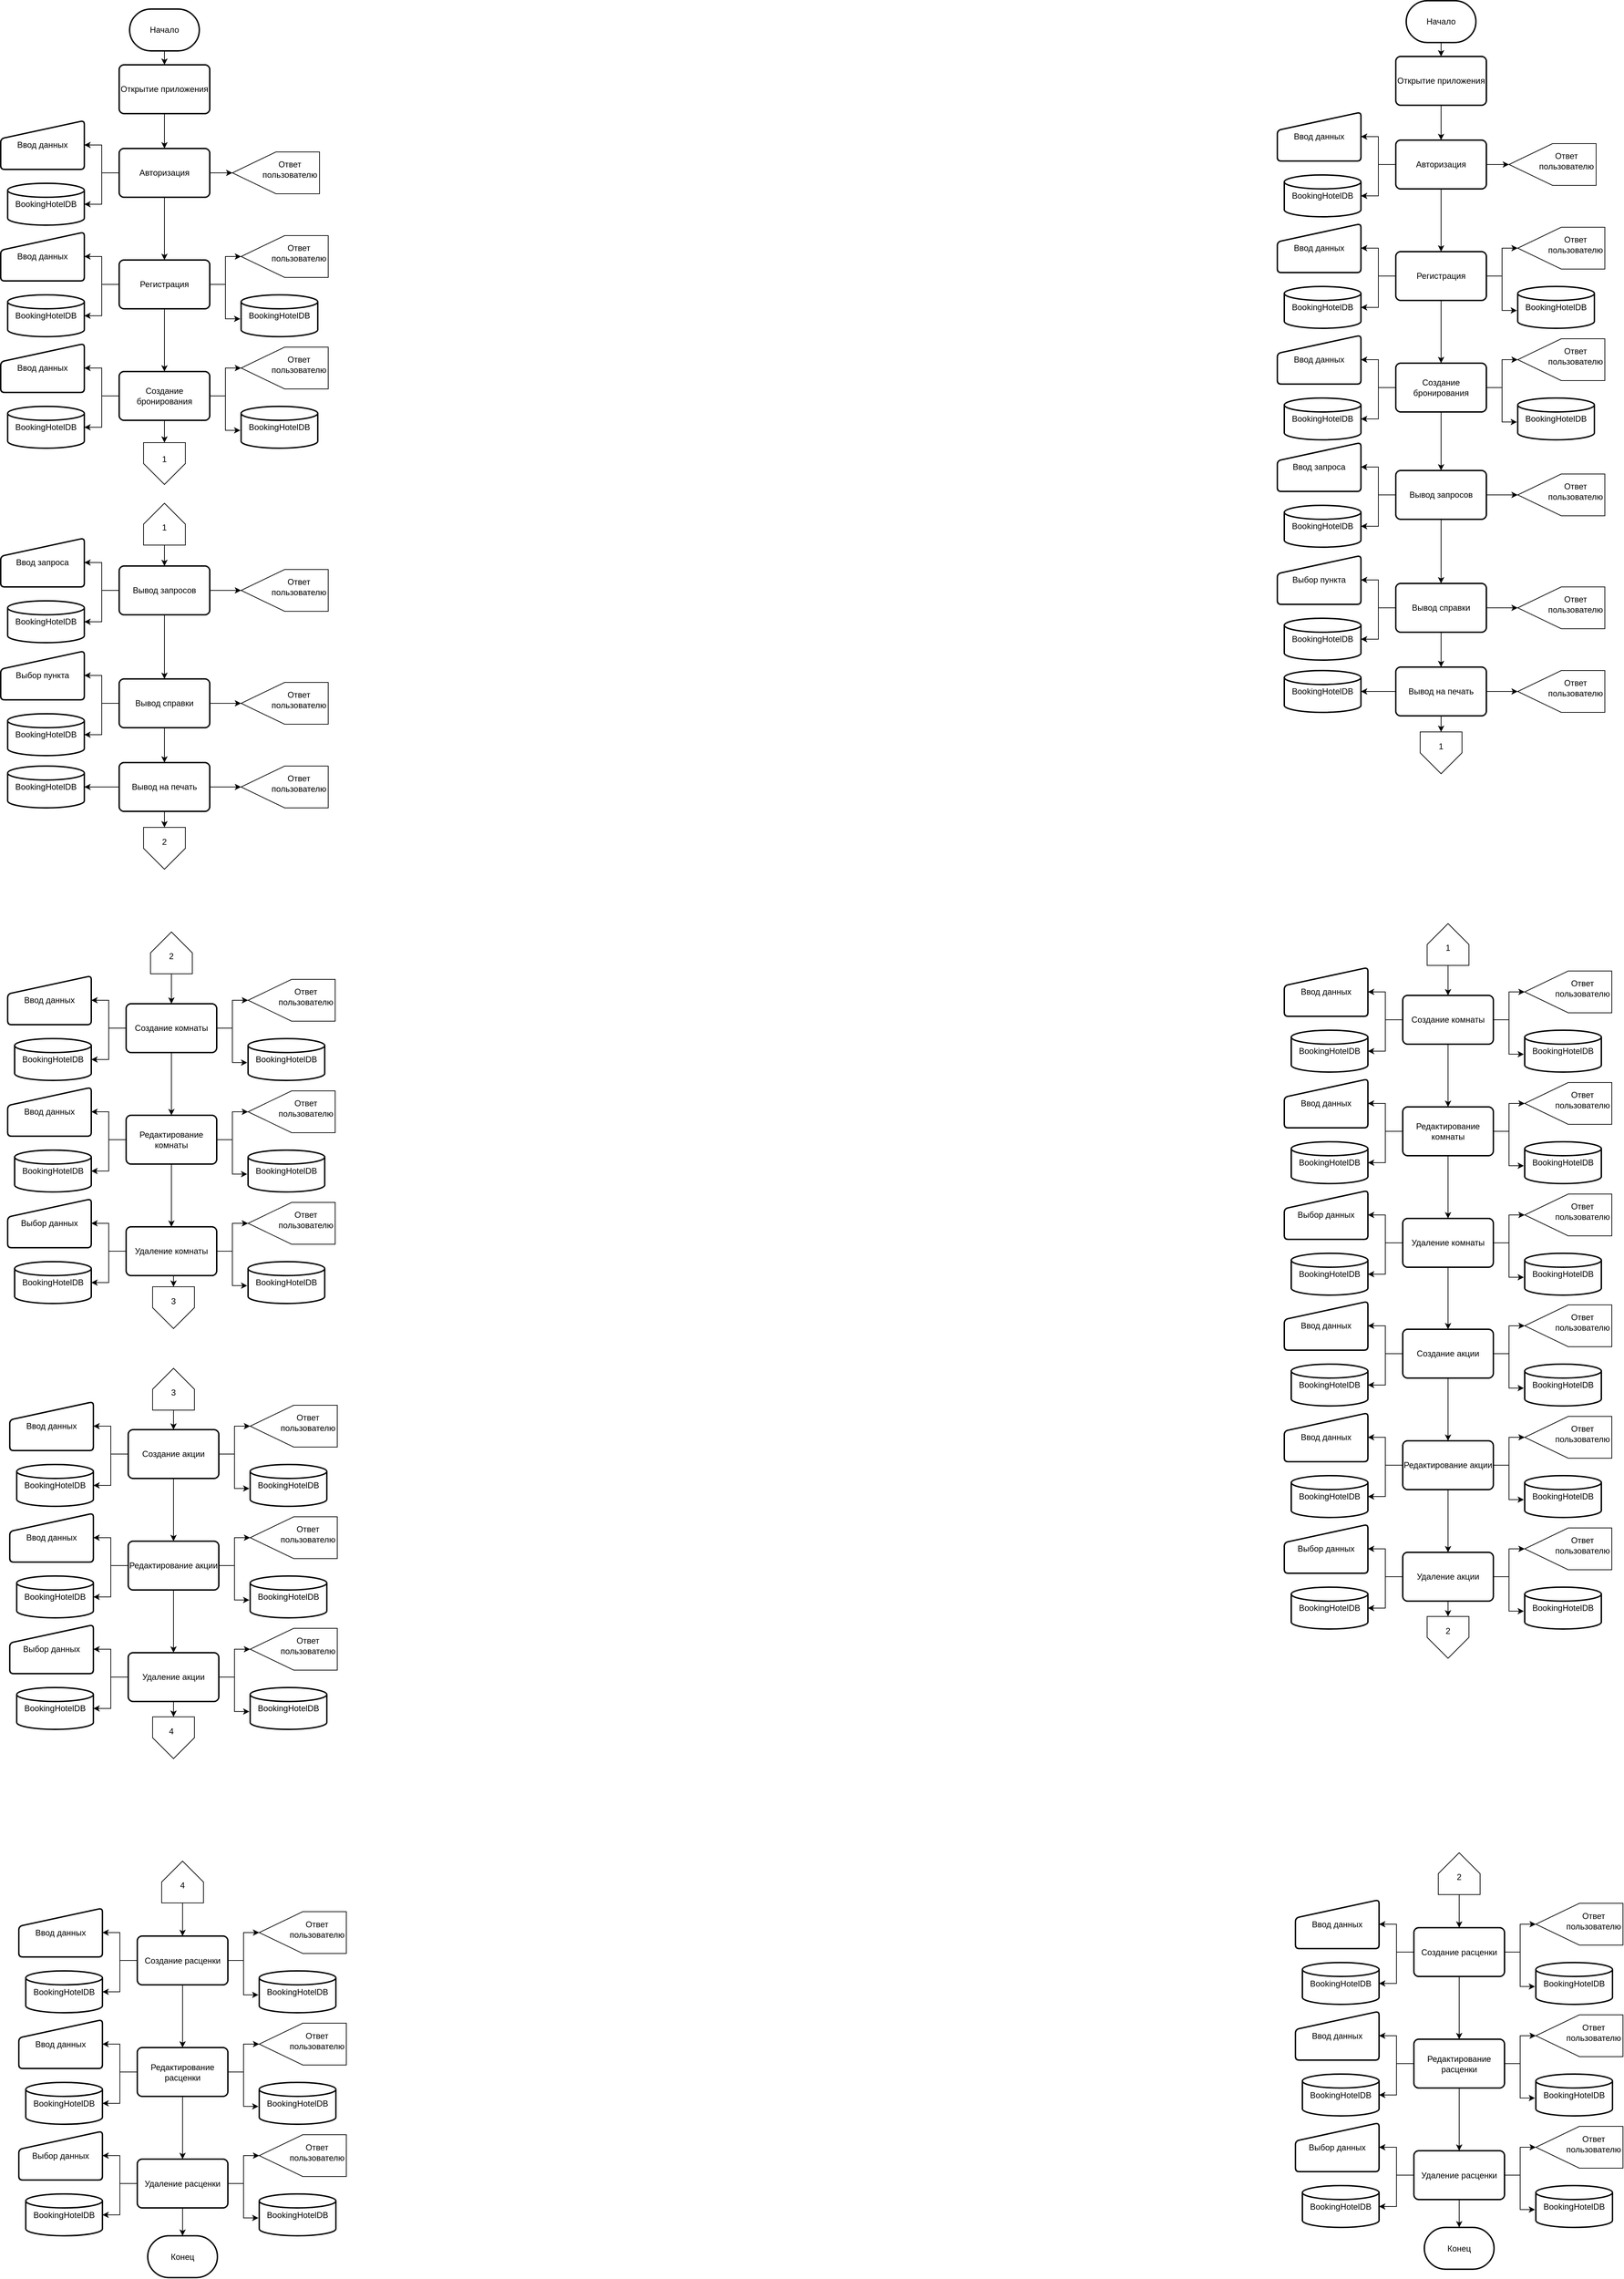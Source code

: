 <mxfile version="22.1.4" type="device" pages="4">
  <diagram name="Страница — 1" id="at9tyh_6-Y7YbDzYb8iG">
    <mxGraphModel dx="1573" dy="711" grid="0" gridSize="10" guides="1" tooltips="1" connect="1" arrows="1" fold="1" page="0" pageScale="1" pageWidth="827" pageHeight="1169" math="0" shadow="0">
      <root>
        <mxCell id="0" />
        <mxCell id="1" parent="0" />
        <mxCell id="QsHZgy6GQxsVxsIJGLhV-5" style="edgeStyle=orthogonalEdgeStyle;rounded=0;orthogonalLoop=1;jettySize=auto;html=1;exitX=0.5;exitY=1;exitDx=0;exitDy=0;exitPerimeter=0;entryX=0.5;entryY=0;entryDx=0;entryDy=0;" parent="1" source="QsHZgy6GQxsVxsIJGLhV-1" target="QsHZgy6GQxsVxsIJGLhV-2" edge="1">
          <mxGeometry relative="1" as="geometry" />
        </mxCell>
        <mxCell id="QsHZgy6GQxsVxsIJGLhV-1" value="Начало" style="strokeWidth=2;html=1;shape=mxgraph.flowchart.terminator;whiteSpace=wrap;" parent="1" vertex="1">
          <mxGeometry x="450" y="70" width="100" height="60" as="geometry" />
        </mxCell>
        <mxCell id="QsHZgy6GQxsVxsIJGLhV-4" style="edgeStyle=orthogonalEdgeStyle;rounded=0;orthogonalLoop=1;jettySize=auto;html=1;exitX=0.5;exitY=1;exitDx=0;exitDy=0;entryX=0.5;entryY=0;entryDx=0;entryDy=0;" parent="1" source="QsHZgy6GQxsVxsIJGLhV-2" target="QsHZgy6GQxsVxsIJGLhV-3" edge="1">
          <mxGeometry relative="1" as="geometry" />
        </mxCell>
        <mxCell id="QsHZgy6GQxsVxsIJGLhV-2" value="Открытие приложения" style="rounded=1;whiteSpace=wrap;html=1;absoluteArcSize=1;arcSize=14;strokeWidth=2;" parent="1" vertex="1">
          <mxGeometry x="435" y="150" width="130" height="70" as="geometry" />
        </mxCell>
        <mxCell id="QsHZgy6GQxsVxsIJGLhV-8" style="edgeStyle=orthogonalEdgeStyle;rounded=0;orthogonalLoop=1;jettySize=auto;html=1;exitX=0;exitY=0.5;exitDx=0;exitDy=0;entryX=1;entryY=0.5;entryDx=0;entryDy=0;" parent="1" source="QsHZgy6GQxsVxsIJGLhV-3" target="QsHZgy6GQxsVxsIJGLhV-6" edge="1">
          <mxGeometry relative="1" as="geometry" />
        </mxCell>
        <mxCell id="QsHZgy6GQxsVxsIJGLhV-13" style="edgeStyle=orthogonalEdgeStyle;rounded=0;orthogonalLoop=1;jettySize=auto;html=1;exitX=1;exitY=0.5;exitDx=0;exitDy=0;entryX=0.5;entryY=1;entryDx=0;entryDy=0;" parent="1" source="QsHZgy6GQxsVxsIJGLhV-3" target="QsHZgy6GQxsVxsIJGLhV-12" edge="1">
          <mxGeometry relative="1" as="geometry" />
        </mxCell>
        <mxCell id="QsHZgy6GQxsVxsIJGLhV-26" style="edgeStyle=orthogonalEdgeStyle;rounded=0;orthogonalLoop=1;jettySize=auto;html=1;exitX=0.5;exitY=1;exitDx=0;exitDy=0;entryX=0.5;entryY=0;entryDx=0;entryDy=0;" parent="1" source="QsHZgy6GQxsVxsIJGLhV-3" target="QsHZgy6GQxsVxsIJGLhV-17" edge="1">
          <mxGeometry relative="1" as="geometry" />
        </mxCell>
        <mxCell id="QsHZgy6GQxsVxsIJGLhV-3" value="Авторизация" style="rounded=1;whiteSpace=wrap;html=1;absoluteArcSize=1;arcSize=14;strokeWidth=2;" parent="1" vertex="1">
          <mxGeometry x="435" y="270" width="130" height="70" as="geometry" />
        </mxCell>
        <mxCell id="QsHZgy6GQxsVxsIJGLhV-6" value="Ввод данных" style="html=1;strokeWidth=2;shape=manualInput;whiteSpace=wrap;rounded=1;size=26;arcSize=11;" parent="1" vertex="1">
          <mxGeometry x="265" y="230" width="120" height="70" as="geometry" />
        </mxCell>
        <mxCell id="QsHZgy6GQxsVxsIJGLhV-7" value="BookingHotelDB" style="strokeWidth=2;html=1;shape=mxgraph.flowchart.database;whiteSpace=wrap;" parent="1" vertex="1">
          <mxGeometry x="275" y="320" width="110" height="60" as="geometry" />
        </mxCell>
        <mxCell id="QsHZgy6GQxsVxsIJGLhV-9" style="edgeStyle=orthogonalEdgeStyle;rounded=0;orthogonalLoop=1;jettySize=auto;html=1;exitX=0;exitY=0.5;exitDx=0;exitDy=0;entryX=1;entryY=0.5;entryDx=0;entryDy=0;entryPerimeter=0;" parent="1" source="QsHZgy6GQxsVxsIJGLhV-3" target="QsHZgy6GQxsVxsIJGLhV-7" edge="1">
          <mxGeometry relative="1" as="geometry" />
        </mxCell>
        <mxCell id="QsHZgy6GQxsVxsIJGLhV-12" value="" style="verticalLabelPosition=bottom;verticalAlign=top;html=1;shape=offPageConnector;rounded=0;size=0.5;rotation=90;" parent="1" vertex="1">
          <mxGeometry x="630" y="242.5" width="60" height="125" as="geometry" />
        </mxCell>
        <mxCell id="QsHZgy6GQxsVxsIJGLhV-14" value="Ответ пользователю" style="text;html=1;strokeColor=none;fillColor=none;align=center;verticalAlign=middle;whiteSpace=wrap;rounded=0;" parent="1" vertex="1">
          <mxGeometry x="650" y="285" width="60" height="30" as="geometry" />
        </mxCell>
        <mxCell id="QsHZgy6GQxsVxsIJGLhV-15" style="edgeStyle=orthogonalEdgeStyle;rounded=0;orthogonalLoop=1;jettySize=auto;html=1;exitX=0;exitY=0.5;exitDx=0;exitDy=0;entryX=1;entryY=0.5;entryDx=0;entryDy=0;" parent="1" source="QsHZgy6GQxsVxsIJGLhV-17" target="QsHZgy6GQxsVxsIJGLhV-18" edge="1">
          <mxGeometry relative="1" as="geometry" />
        </mxCell>
        <mxCell id="QsHZgy6GQxsVxsIJGLhV-16" style="edgeStyle=orthogonalEdgeStyle;rounded=0;orthogonalLoop=1;jettySize=auto;html=1;exitX=1;exitY=0.5;exitDx=0;exitDy=0;entryX=0.5;entryY=1;entryDx=0;entryDy=0;" parent="1" source="QsHZgy6GQxsVxsIJGLhV-17" target="QsHZgy6GQxsVxsIJGLhV-21" edge="1">
          <mxGeometry relative="1" as="geometry" />
        </mxCell>
        <mxCell id="QsHZgy6GQxsVxsIJGLhV-39" style="edgeStyle=orthogonalEdgeStyle;rounded=0;orthogonalLoop=1;jettySize=auto;html=1;exitX=0.5;exitY=1;exitDx=0;exitDy=0;entryX=0.5;entryY=0;entryDx=0;entryDy=0;" parent="1" source="QsHZgy6GQxsVxsIJGLhV-17" target="QsHZgy6GQxsVxsIJGLhV-30" edge="1">
          <mxGeometry relative="1" as="geometry" />
        </mxCell>
        <mxCell id="QsHZgy6GQxsVxsIJGLhV-17" value="Регистрация" style="rounded=1;whiteSpace=wrap;html=1;absoluteArcSize=1;arcSize=14;strokeWidth=2;" parent="1" vertex="1">
          <mxGeometry x="435" y="430" width="130" height="70" as="geometry" />
        </mxCell>
        <mxCell id="QsHZgy6GQxsVxsIJGLhV-18" value="Ввод данных" style="html=1;strokeWidth=2;shape=manualInput;whiteSpace=wrap;rounded=1;size=26;arcSize=11;" parent="1" vertex="1">
          <mxGeometry x="265" y="390" width="120" height="70" as="geometry" />
        </mxCell>
        <mxCell id="QsHZgy6GQxsVxsIJGLhV-19" value="BookingHotelDB" style="strokeWidth=2;html=1;shape=mxgraph.flowchart.database;whiteSpace=wrap;" parent="1" vertex="1">
          <mxGeometry x="275" y="480" width="110" height="60" as="geometry" />
        </mxCell>
        <mxCell id="QsHZgy6GQxsVxsIJGLhV-20" style="edgeStyle=orthogonalEdgeStyle;rounded=0;orthogonalLoop=1;jettySize=auto;html=1;exitX=0;exitY=0.5;exitDx=0;exitDy=0;entryX=1;entryY=0.5;entryDx=0;entryDy=0;entryPerimeter=0;" parent="1" source="QsHZgy6GQxsVxsIJGLhV-17" target="QsHZgy6GQxsVxsIJGLhV-19" edge="1">
          <mxGeometry relative="1" as="geometry" />
        </mxCell>
        <mxCell id="QsHZgy6GQxsVxsIJGLhV-23" value="" style="group" parent="1" vertex="1" connectable="0">
          <mxGeometry x="610" y="395" width="125" height="60" as="geometry" />
        </mxCell>
        <mxCell id="QsHZgy6GQxsVxsIJGLhV-21" value="" style="verticalLabelPosition=bottom;verticalAlign=top;html=1;shape=offPageConnector;rounded=0;size=0.5;rotation=90;" parent="QsHZgy6GQxsVxsIJGLhV-23" vertex="1">
          <mxGeometry x="32.5" y="-32.5" width="60" height="125" as="geometry" />
        </mxCell>
        <mxCell id="QsHZgy6GQxsVxsIJGLhV-22" value="Ответ пользователю" style="text;html=1;strokeColor=none;fillColor=none;align=center;verticalAlign=middle;whiteSpace=wrap;rounded=0;" parent="QsHZgy6GQxsVxsIJGLhV-23" vertex="1">
          <mxGeometry x="52.5" y="10" width="60" height="30" as="geometry" />
        </mxCell>
        <mxCell id="QsHZgy6GQxsVxsIJGLhV-24" value="BookingHotelDB" style="strokeWidth=2;html=1;shape=mxgraph.flowchart.database;whiteSpace=wrap;" parent="1" vertex="1">
          <mxGeometry x="610" y="480" width="110" height="60" as="geometry" />
        </mxCell>
        <mxCell id="QsHZgy6GQxsVxsIJGLhV-25" style="edgeStyle=orthogonalEdgeStyle;rounded=0;orthogonalLoop=1;jettySize=auto;html=1;exitX=1;exitY=0.5;exitDx=0;exitDy=0;entryX=-0.01;entryY=0.574;entryDx=0;entryDy=0;entryPerimeter=0;" parent="1" source="QsHZgy6GQxsVxsIJGLhV-17" target="QsHZgy6GQxsVxsIJGLhV-24" edge="1">
          <mxGeometry relative="1" as="geometry" />
        </mxCell>
        <mxCell id="QsHZgy6GQxsVxsIJGLhV-28" style="edgeStyle=orthogonalEdgeStyle;rounded=0;orthogonalLoop=1;jettySize=auto;html=1;exitX=0;exitY=0.5;exitDx=0;exitDy=0;entryX=1;entryY=0.5;entryDx=0;entryDy=0;" parent="1" source="QsHZgy6GQxsVxsIJGLhV-30" target="QsHZgy6GQxsVxsIJGLhV-31" edge="1">
          <mxGeometry relative="1" as="geometry" />
        </mxCell>
        <mxCell id="QsHZgy6GQxsVxsIJGLhV-29" style="edgeStyle=orthogonalEdgeStyle;rounded=0;orthogonalLoop=1;jettySize=auto;html=1;exitX=1;exitY=0.5;exitDx=0;exitDy=0;entryX=0.5;entryY=1;entryDx=0;entryDy=0;" parent="1" source="QsHZgy6GQxsVxsIJGLhV-30" target="QsHZgy6GQxsVxsIJGLhV-35" edge="1">
          <mxGeometry relative="1" as="geometry" />
        </mxCell>
        <mxCell id="yEdfFRmDm7J_GCRQunbw-3" style="edgeStyle=orthogonalEdgeStyle;rounded=0;orthogonalLoop=1;jettySize=auto;html=1;exitX=0.5;exitY=1;exitDx=0;exitDy=0;entryX=0.5;entryY=0;entryDx=0;entryDy=0;" parent="1" source="QsHZgy6GQxsVxsIJGLhV-30" target="PUtHgNxa7dvuGvZpEz_O-152" edge="1">
          <mxGeometry relative="1" as="geometry" />
        </mxCell>
        <mxCell id="QsHZgy6GQxsVxsIJGLhV-30" value="Создание бронирования" style="rounded=1;whiteSpace=wrap;html=1;absoluteArcSize=1;arcSize=14;strokeWidth=2;" parent="1" vertex="1">
          <mxGeometry x="435" y="590" width="130" height="70" as="geometry" />
        </mxCell>
        <mxCell id="QsHZgy6GQxsVxsIJGLhV-31" value="Ввод данных" style="html=1;strokeWidth=2;shape=manualInput;whiteSpace=wrap;rounded=1;size=26;arcSize=11;" parent="1" vertex="1">
          <mxGeometry x="265" y="550" width="120" height="70" as="geometry" />
        </mxCell>
        <mxCell id="QsHZgy6GQxsVxsIJGLhV-32" value="BookingHotelDB" style="strokeWidth=2;html=1;shape=mxgraph.flowchart.database;whiteSpace=wrap;" parent="1" vertex="1">
          <mxGeometry x="275" y="640" width="110" height="60" as="geometry" />
        </mxCell>
        <mxCell id="QsHZgy6GQxsVxsIJGLhV-33" style="edgeStyle=orthogonalEdgeStyle;rounded=0;orthogonalLoop=1;jettySize=auto;html=1;exitX=0;exitY=0.5;exitDx=0;exitDy=0;entryX=1;entryY=0.5;entryDx=0;entryDy=0;entryPerimeter=0;" parent="1" source="QsHZgy6GQxsVxsIJGLhV-30" target="QsHZgy6GQxsVxsIJGLhV-32" edge="1">
          <mxGeometry relative="1" as="geometry" />
        </mxCell>
        <mxCell id="QsHZgy6GQxsVxsIJGLhV-34" value="" style="group" parent="1" vertex="1" connectable="0">
          <mxGeometry x="610" y="555" width="125" height="60" as="geometry" />
        </mxCell>
        <mxCell id="QsHZgy6GQxsVxsIJGLhV-35" value="" style="verticalLabelPosition=bottom;verticalAlign=top;html=1;shape=offPageConnector;rounded=0;size=0.5;rotation=90;" parent="QsHZgy6GQxsVxsIJGLhV-34" vertex="1">
          <mxGeometry x="32.5" y="-32.5" width="60" height="125" as="geometry" />
        </mxCell>
        <mxCell id="QsHZgy6GQxsVxsIJGLhV-36" value="Ответ пользователю" style="text;html=1;strokeColor=none;fillColor=none;align=center;verticalAlign=middle;whiteSpace=wrap;rounded=0;" parent="QsHZgy6GQxsVxsIJGLhV-34" vertex="1">
          <mxGeometry x="52.5" y="10" width="60" height="30" as="geometry" />
        </mxCell>
        <mxCell id="QsHZgy6GQxsVxsIJGLhV-37" value="BookingHotelDB" style="strokeWidth=2;html=1;shape=mxgraph.flowchart.database;whiteSpace=wrap;" parent="1" vertex="1">
          <mxGeometry x="610" y="640" width="110" height="60" as="geometry" />
        </mxCell>
        <mxCell id="QsHZgy6GQxsVxsIJGLhV-38" style="edgeStyle=orthogonalEdgeStyle;rounded=0;orthogonalLoop=1;jettySize=auto;html=1;exitX=1;exitY=0.5;exitDx=0;exitDy=0;entryX=-0.01;entryY=0.574;entryDx=0;entryDy=0;entryPerimeter=0;" parent="1" source="QsHZgy6GQxsVxsIJGLhV-30" target="QsHZgy6GQxsVxsIJGLhV-37" edge="1">
          <mxGeometry relative="1" as="geometry" />
        </mxCell>
        <mxCell id="PUtHgNxa7dvuGvZpEz_O-1" style="edgeStyle=orthogonalEdgeStyle;rounded=0;orthogonalLoop=1;jettySize=auto;html=1;exitX=0;exitY=0.5;exitDx=0;exitDy=0;entryX=1;entryY=0.5;entryDx=0;entryDy=0;" parent="1" source="PUtHgNxa7dvuGvZpEz_O-3" target="PUtHgNxa7dvuGvZpEz_O-4" edge="1">
          <mxGeometry relative="1" as="geometry" />
        </mxCell>
        <mxCell id="PUtHgNxa7dvuGvZpEz_O-2" style="edgeStyle=orthogonalEdgeStyle;rounded=0;orthogonalLoop=1;jettySize=auto;html=1;exitX=1;exitY=0.5;exitDx=0;exitDy=0;entryX=0.5;entryY=1;entryDx=0;entryDy=0;" parent="1" source="PUtHgNxa7dvuGvZpEz_O-3" target="PUtHgNxa7dvuGvZpEz_O-8" edge="1">
          <mxGeometry relative="1" as="geometry" />
        </mxCell>
        <mxCell id="PUtHgNxa7dvuGvZpEz_O-142" style="edgeStyle=orthogonalEdgeStyle;rounded=0;orthogonalLoop=1;jettySize=auto;html=1;exitX=0.5;exitY=1;exitDx=0;exitDy=0;entryX=0.5;entryY=0;entryDx=0;entryDy=0;" parent="1" source="PUtHgNxa7dvuGvZpEz_O-3" target="PUtHgNxa7dvuGvZpEz_O-135" edge="1">
          <mxGeometry relative="1" as="geometry" />
        </mxCell>
        <mxCell id="PUtHgNxa7dvuGvZpEz_O-3" value="Вывод запросов" style="rounded=1;whiteSpace=wrap;html=1;absoluteArcSize=1;arcSize=14;strokeWidth=2;" parent="1" vertex="1">
          <mxGeometry x="435" y="869" width="130" height="70" as="geometry" />
        </mxCell>
        <mxCell id="PUtHgNxa7dvuGvZpEz_O-4" value="Ввод запроса" style="html=1;strokeWidth=2;shape=manualInput;whiteSpace=wrap;rounded=1;size=26;arcSize=11;" parent="1" vertex="1">
          <mxGeometry x="265" y="829" width="120" height="70" as="geometry" />
        </mxCell>
        <mxCell id="PUtHgNxa7dvuGvZpEz_O-5" value="BookingHotelDB" style="strokeWidth=2;html=1;shape=mxgraph.flowchart.database;whiteSpace=wrap;" parent="1" vertex="1">
          <mxGeometry x="275" y="919" width="110" height="60" as="geometry" />
        </mxCell>
        <mxCell id="PUtHgNxa7dvuGvZpEz_O-6" style="edgeStyle=orthogonalEdgeStyle;rounded=0;orthogonalLoop=1;jettySize=auto;html=1;exitX=0;exitY=0.5;exitDx=0;exitDy=0;entryX=1;entryY=0.5;entryDx=0;entryDy=0;entryPerimeter=0;" parent="1" source="PUtHgNxa7dvuGvZpEz_O-3" target="PUtHgNxa7dvuGvZpEz_O-5" edge="1">
          <mxGeometry relative="1" as="geometry" />
        </mxCell>
        <mxCell id="PUtHgNxa7dvuGvZpEz_O-7" value="" style="group" parent="1" vertex="1" connectable="0">
          <mxGeometry x="610" y="874" width="125" height="60" as="geometry" />
        </mxCell>
        <mxCell id="PUtHgNxa7dvuGvZpEz_O-8" value="" style="verticalLabelPosition=bottom;verticalAlign=top;html=1;shape=offPageConnector;rounded=0;size=0.5;rotation=90;" parent="PUtHgNxa7dvuGvZpEz_O-7" vertex="1">
          <mxGeometry x="32.5" y="-32.5" width="60" height="125" as="geometry" />
        </mxCell>
        <mxCell id="PUtHgNxa7dvuGvZpEz_O-9" value="Ответ пользователю" style="text;html=1;strokeColor=none;fillColor=none;align=center;verticalAlign=middle;whiteSpace=wrap;rounded=0;" parent="PUtHgNxa7dvuGvZpEz_O-7" vertex="1">
          <mxGeometry x="52.5" y="10" width="60" height="30" as="geometry" />
        </mxCell>
        <mxCell id="PUtHgNxa7dvuGvZpEz_O-25" style="edgeStyle=orthogonalEdgeStyle;rounded=0;orthogonalLoop=1;jettySize=auto;html=1;exitX=0;exitY=0.5;exitDx=0;exitDy=0;entryX=1;entryY=0.5;entryDx=0;entryDy=0;" parent="1" source="PUtHgNxa7dvuGvZpEz_O-27" target="PUtHgNxa7dvuGvZpEz_O-28" edge="1">
          <mxGeometry relative="1" as="geometry" />
        </mxCell>
        <mxCell id="PUtHgNxa7dvuGvZpEz_O-26" style="edgeStyle=orthogonalEdgeStyle;rounded=0;orthogonalLoop=1;jettySize=auto;html=1;exitX=1;exitY=0.5;exitDx=0;exitDy=0;entryX=0.5;entryY=1;entryDx=0;entryDy=0;" parent="1" source="PUtHgNxa7dvuGvZpEz_O-27" target="PUtHgNxa7dvuGvZpEz_O-32" edge="1">
          <mxGeometry relative="1" as="geometry" />
        </mxCell>
        <mxCell id="PUtHgNxa7dvuGvZpEz_O-59" style="edgeStyle=orthogonalEdgeStyle;rounded=0;orthogonalLoop=1;jettySize=auto;html=1;exitX=0.5;exitY=1;exitDx=0;exitDy=0;entryX=0.5;entryY=0;entryDx=0;entryDy=0;" parent="1" source="PUtHgNxa7dvuGvZpEz_O-27" target="PUtHgNxa7dvuGvZpEz_O-38" edge="1">
          <mxGeometry relative="1" as="geometry" />
        </mxCell>
        <mxCell id="PUtHgNxa7dvuGvZpEz_O-27" value="Создание комнаты" style="rounded=1;whiteSpace=wrap;html=1;absoluteArcSize=1;arcSize=14;strokeWidth=2;" parent="1" vertex="1">
          <mxGeometry x="445" y="1497" width="130" height="70" as="geometry" />
        </mxCell>
        <mxCell id="PUtHgNxa7dvuGvZpEz_O-28" value="Ввод данных" style="html=1;strokeWidth=2;shape=manualInput;whiteSpace=wrap;rounded=1;size=26;arcSize=11;" parent="1" vertex="1">
          <mxGeometry x="275" y="1457" width="120" height="70" as="geometry" />
        </mxCell>
        <mxCell id="PUtHgNxa7dvuGvZpEz_O-29" value="BookingHotelDB" style="strokeWidth=2;html=1;shape=mxgraph.flowchart.database;whiteSpace=wrap;" parent="1" vertex="1">
          <mxGeometry x="285" y="1547" width="110" height="60" as="geometry" />
        </mxCell>
        <mxCell id="PUtHgNxa7dvuGvZpEz_O-30" style="edgeStyle=orthogonalEdgeStyle;rounded=0;orthogonalLoop=1;jettySize=auto;html=1;exitX=0;exitY=0.5;exitDx=0;exitDy=0;entryX=1;entryY=0.5;entryDx=0;entryDy=0;entryPerimeter=0;" parent="1" source="PUtHgNxa7dvuGvZpEz_O-27" target="PUtHgNxa7dvuGvZpEz_O-29" edge="1">
          <mxGeometry relative="1" as="geometry" />
        </mxCell>
        <mxCell id="PUtHgNxa7dvuGvZpEz_O-31" value="" style="group" parent="1" vertex="1" connectable="0">
          <mxGeometry x="620" y="1462" width="125" height="60" as="geometry" />
        </mxCell>
        <mxCell id="PUtHgNxa7dvuGvZpEz_O-32" value="" style="verticalLabelPosition=bottom;verticalAlign=top;html=1;shape=offPageConnector;rounded=0;size=0.5;rotation=90;" parent="PUtHgNxa7dvuGvZpEz_O-31" vertex="1">
          <mxGeometry x="32.5" y="-32.5" width="60" height="125" as="geometry" />
        </mxCell>
        <mxCell id="PUtHgNxa7dvuGvZpEz_O-33" value="Ответ пользователю" style="text;html=1;strokeColor=none;fillColor=none;align=center;verticalAlign=middle;whiteSpace=wrap;rounded=0;" parent="PUtHgNxa7dvuGvZpEz_O-31" vertex="1">
          <mxGeometry x="52.5" y="10" width="60" height="30" as="geometry" />
        </mxCell>
        <mxCell id="PUtHgNxa7dvuGvZpEz_O-34" value="BookingHotelDB" style="strokeWidth=2;html=1;shape=mxgraph.flowchart.database;whiteSpace=wrap;" parent="1" vertex="1">
          <mxGeometry x="620" y="1547" width="110" height="60" as="geometry" />
        </mxCell>
        <mxCell id="PUtHgNxa7dvuGvZpEz_O-35" style="edgeStyle=orthogonalEdgeStyle;rounded=0;orthogonalLoop=1;jettySize=auto;html=1;exitX=1;exitY=0.5;exitDx=0;exitDy=0;entryX=-0.01;entryY=0.574;entryDx=0;entryDy=0;entryPerimeter=0;" parent="1" source="PUtHgNxa7dvuGvZpEz_O-27" target="PUtHgNxa7dvuGvZpEz_O-34" edge="1">
          <mxGeometry relative="1" as="geometry" />
        </mxCell>
        <mxCell id="PUtHgNxa7dvuGvZpEz_O-36" style="edgeStyle=orthogonalEdgeStyle;rounded=0;orthogonalLoop=1;jettySize=auto;html=1;exitX=0;exitY=0.5;exitDx=0;exitDy=0;entryX=1;entryY=0.5;entryDx=0;entryDy=0;" parent="1" source="PUtHgNxa7dvuGvZpEz_O-38" target="PUtHgNxa7dvuGvZpEz_O-39" edge="1">
          <mxGeometry relative="1" as="geometry" />
        </mxCell>
        <mxCell id="PUtHgNxa7dvuGvZpEz_O-37" style="edgeStyle=orthogonalEdgeStyle;rounded=0;orthogonalLoop=1;jettySize=auto;html=1;exitX=1;exitY=0.5;exitDx=0;exitDy=0;entryX=0.5;entryY=1;entryDx=0;entryDy=0;" parent="1" source="PUtHgNxa7dvuGvZpEz_O-38" target="PUtHgNxa7dvuGvZpEz_O-43" edge="1">
          <mxGeometry relative="1" as="geometry" />
        </mxCell>
        <mxCell id="PUtHgNxa7dvuGvZpEz_O-60" style="edgeStyle=orthogonalEdgeStyle;rounded=0;orthogonalLoop=1;jettySize=auto;html=1;exitX=0.5;exitY=1;exitDx=0;exitDy=0;entryX=0.5;entryY=0;entryDx=0;entryDy=0;" parent="1" source="PUtHgNxa7dvuGvZpEz_O-38" target="PUtHgNxa7dvuGvZpEz_O-49" edge="1">
          <mxGeometry relative="1" as="geometry" />
        </mxCell>
        <mxCell id="PUtHgNxa7dvuGvZpEz_O-38" value="Редактирование комнаты" style="rounded=1;whiteSpace=wrap;html=1;absoluteArcSize=1;arcSize=14;strokeWidth=2;" parent="1" vertex="1">
          <mxGeometry x="445" y="1657" width="130" height="70" as="geometry" />
        </mxCell>
        <mxCell id="PUtHgNxa7dvuGvZpEz_O-39" value="Ввод данных" style="html=1;strokeWidth=2;shape=manualInput;whiteSpace=wrap;rounded=1;size=26;arcSize=11;" parent="1" vertex="1">
          <mxGeometry x="275" y="1617" width="120" height="70" as="geometry" />
        </mxCell>
        <mxCell id="PUtHgNxa7dvuGvZpEz_O-40" value="BookingHotelDB" style="strokeWidth=2;html=1;shape=mxgraph.flowchart.database;whiteSpace=wrap;" parent="1" vertex="1">
          <mxGeometry x="285" y="1707" width="110" height="60" as="geometry" />
        </mxCell>
        <mxCell id="PUtHgNxa7dvuGvZpEz_O-41" style="edgeStyle=orthogonalEdgeStyle;rounded=0;orthogonalLoop=1;jettySize=auto;html=1;exitX=0;exitY=0.5;exitDx=0;exitDy=0;entryX=1;entryY=0.5;entryDx=0;entryDy=0;entryPerimeter=0;" parent="1" source="PUtHgNxa7dvuGvZpEz_O-38" target="PUtHgNxa7dvuGvZpEz_O-40" edge="1">
          <mxGeometry relative="1" as="geometry" />
        </mxCell>
        <mxCell id="PUtHgNxa7dvuGvZpEz_O-42" value="" style="group" parent="1" vertex="1" connectable="0">
          <mxGeometry x="620" y="1622" width="125" height="60" as="geometry" />
        </mxCell>
        <mxCell id="PUtHgNxa7dvuGvZpEz_O-43" value="" style="verticalLabelPosition=bottom;verticalAlign=top;html=1;shape=offPageConnector;rounded=0;size=0.5;rotation=90;" parent="PUtHgNxa7dvuGvZpEz_O-42" vertex="1">
          <mxGeometry x="32.5" y="-32.5" width="60" height="125" as="geometry" />
        </mxCell>
        <mxCell id="PUtHgNxa7dvuGvZpEz_O-44" value="Ответ пользователю" style="text;html=1;strokeColor=none;fillColor=none;align=center;verticalAlign=middle;whiteSpace=wrap;rounded=0;" parent="PUtHgNxa7dvuGvZpEz_O-42" vertex="1">
          <mxGeometry x="52.5" y="10" width="60" height="30" as="geometry" />
        </mxCell>
        <mxCell id="PUtHgNxa7dvuGvZpEz_O-45" value="BookingHotelDB" style="strokeWidth=2;html=1;shape=mxgraph.flowchart.database;whiteSpace=wrap;" parent="1" vertex="1">
          <mxGeometry x="620" y="1707" width="110" height="60" as="geometry" />
        </mxCell>
        <mxCell id="PUtHgNxa7dvuGvZpEz_O-46" style="edgeStyle=orthogonalEdgeStyle;rounded=0;orthogonalLoop=1;jettySize=auto;html=1;exitX=1;exitY=0.5;exitDx=0;exitDy=0;entryX=-0.01;entryY=0.574;entryDx=0;entryDy=0;entryPerimeter=0;" parent="1" source="PUtHgNxa7dvuGvZpEz_O-38" target="PUtHgNxa7dvuGvZpEz_O-45" edge="1">
          <mxGeometry relative="1" as="geometry" />
        </mxCell>
        <mxCell id="PUtHgNxa7dvuGvZpEz_O-47" style="edgeStyle=orthogonalEdgeStyle;rounded=0;orthogonalLoop=1;jettySize=auto;html=1;exitX=0;exitY=0.5;exitDx=0;exitDy=0;entryX=1;entryY=0.5;entryDx=0;entryDy=0;" parent="1" source="PUtHgNxa7dvuGvZpEz_O-49" target="PUtHgNxa7dvuGvZpEz_O-50" edge="1">
          <mxGeometry relative="1" as="geometry" />
        </mxCell>
        <mxCell id="PUtHgNxa7dvuGvZpEz_O-48" style="edgeStyle=orthogonalEdgeStyle;rounded=0;orthogonalLoop=1;jettySize=auto;html=1;exitX=1;exitY=0.5;exitDx=0;exitDy=0;entryX=0.5;entryY=1;entryDx=0;entryDy=0;" parent="1" source="PUtHgNxa7dvuGvZpEz_O-49" target="PUtHgNxa7dvuGvZpEz_O-54" edge="1">
          <mxGeometry relative="1" as="geometry" />
        </mxCell>
        <mxCell id="yEdfFRmDm7J_GCRQunbw-15" style="edgeStyle=orthogonalEdgeStyle;rounded=0;orthogonalLoop=1;jettySize=auto;html=1;exitX=0.5;exitY=1;exitDx=0;exitDy=0;entryX=0.5;entryY=0;entryDx=0;entryDy=0;" parent="1" source="PUtHgNxa7dvuGvZpEz_O-49" target="yEdfFRmDm7J_GCRQunbw-9" edge="1">
          <mxGeometry relative="1" as="geometry" />
        </mxCell>
        <mxCell id="PUtHgNxa7dvuGvZpEz_O-49" value="Удаление комнаты" style="rounded=1;whiteSpace=wrap;html=1;absoluteArcSize=1;arcSize=14;strokeWidth=2;" parent="1" vertex="1">
          <mxGeometry x="445" y="1817" width="130" height="70" as="geometry" />
        </mxCell>
        <mxCell id="PUtHgNxa7dvuGvZpEz_O-50" value="Выбор данных" style="html=1;strokeWidth=2;shape=manualInput;whiteSpace=wrap;rounded=1;size=26;arcSize=11;" parent="1" vertex="1">
          <mxGeometry x="275" y="1777" width="120" height="70" as="geometry" />
        </mxCell>
        <mxCell id="PUtHgNxa7dvuGvZpEz_O-51" value="BookingHotelDB" style="strokeWidth=2;html=1;shape=mxgraph.flowchart.database;whiteSpace=wrap;" parent="1" vertex="1">
          <mxGeometry x="285" y="1867" width="110" height="60" as="geometry" />
        </mxCell>
        <mxCell id="PUtHgNxa7dvuGvZpEz_O-52" style="edgeStyle=orthogonalEdgeStyle;rounded=0;orthogonalLoop=1;jettySize=auto;html=1;exitX=0;exitY=0.5;exitDx=0;exitDy=0;entryX=1;entryY=0.5;entryDx=0;entryDy=0;entryPerimeter=0;" parent="1" source="PUtHgNxa7dvuGvZpEz_O-49" target="PUtHgNxa7dvuGvZpEz_O-51" edge="1">
          <mxGeometry relative="1" as="geometry" />
        </mxCell>
        <mxCell id="PUtHgNxa7dvuGvZpEz_O-53" value="" style="group" parent="1" vertex="1" connectable="0">
          <mxGeometry x="620" y="1782" width="125" height="60" as="geometry" />
        </mxCell>
        <mxCell id="PUtHgNxa7dvuGvZpEz_O-54" value="" style="verticalLabelPosition=bottom;verticalAlign=top;html=1;shape=offPageConnector;rounded=0;size=0.5;rotation=90;" parent="PUtHgNxa7dvuGvZpEz_O-53" vertex="1">
          <mxGeometry x="32.5" y="-32.5" width="60" height="125" as="geometry" />
        </mxCell>
        <mxCell id="PUtHgNxa7dvuGvZpEz_O-55" value="Ответ пользователю" style="text;html=1;strokeColor=none;fillColor=none;align=center;verticalAlign=middle;whiteSpace=wrap;rounded=0;" parent="PUtHgNxa7dvuGvZpEz_O-53" vertex="1">
          <mxGeometry x="52.5" y="10" width="60" height="30" as="geometry" />
        </mxCell>
        <mxCell id="PUtHgNxa7dvuGvZpEz_O-56" value="BookingHotelDB" style="strokeWidth=2;html=1;shape=mxgraph.flowchart.database;whiteSpace=wrap;" parent="1" vertex="1">
          <mxGeometry x="620" y="1867" width="110" height="60" as="geometry" />
        </mxCell>
        <mxCell id="PUtHgNxa7dvuGvZpEz_O-57" style="edgeStyle=orthogonalEdgeStyle;rounded=0;orthogonalLoop=1;jettySize=auto;html=1;exitX=1;exitY=0.5;exitDx=0;exitDy=0;entryX=-0.01;entryY=0.574;entryDx=0;entryDy=0;entryPerimeter=0;" parent="1" source="PUtHgNxa7dvuGvZpEz_O-49" target="PUtHgNxa7dvuGvZpEz_O-56" edge="1">
          <mxGeometry relative="1" as="geometry" />
        </mxCell>
        <mxCell id="PUtHgNxa7dvuGvZpEz_O-62" style="edgeStyle=orthogonalEdgeStyle;rounded=0;orthogonalLoop=1;jettySize=auto;html=1;exitX=0;exitY=0.5;exitDx=0;exitDy=0;entryX=1;entryY=0.5;entryDx=0;entryDy=0;" parent="1" source="PUtHgNxa7dvuGvZpEz_O-65" target="PUtHgNxa7dvuGvZpEz_O-66" edge="1">
          <mxGeometry relative="1" as="geometry" />
        </mxCell>
        <mxCell id="PUtHgNxa7dvuGvZpEz_O-63" style="edgeStyle=orthogonalEdgeStyle;rounded=0;orthogonalLoop=1;jettySize=auto;html=1;exitX=1;exitY=0.5;exitDx=0;exitDy=0;entryX=0.5;entryY=1;entryDx=0;entryDy=0;" parent="1" source="PUtHgNxa7dvuGvZpEz_O-65" target="PUtHgNxa7dvuGvZpEz_O-70" edge="1">
          <mxGeometry relative="1" as="geometry" />
        </mxCell>
        <mxCell id="PUtHgNxa7dvuGvZpEz_O-64" style="edgeStyle=orthogonalEdgeStyle;rounded=0;orthogonalLoop=1;jettySize=auto;html=1;exitX=0.5;exitY=1;exitDx=0;exitDy=0;entryX=0.5;entryY=0;entryDx=0;entryDy=0;" parent="1" source="PUtHgNxa7dvuGvZpEz_O-65" target="PUtHgNxa7dvuGvZpEz_O-77" edge="1">
          <mxGeometry relative="1" as="geometry" />
        </mxCell>
        <mxCell id="PUtHgNxa7dvuGvZpEz_O-65" value="Создание акции" style="rounded=1;whiteSpace=wrap;html=1;absoluteArcSize=1;arcSize=14;strokeWidth=2;" parent="1" vertex="1">
          <mxGeometry x="448" y="2108" width="130" height="70" as="geometry" />
        </mxCell>
        <mxCell id="PUtHgNxa7dvuGvZpEz_O-66" value="Ввод данных" style="html=1;strokeWidth=2;shape=manualInput;whiteSpace=wrap;rounded=1;size=26;arcSize=11;" parent="1" vertex="1">
          <mxGeometry x="278" y="2068" width="120" height="70" as="geometry" />
        </mxCell>
        <mxCell id="PUtHgNxa7dvuGvZpEz_O-67" value="BookingHotelDB" style="strokeWidth=2;html=1;shape=mxgraph.flowchart.database;whiteSpace=wrap;" parent="1" vertex="1">
          <mxGeometry x="288" y="2158" width="110" height="60" as="geometry" />
        </mxCell>
        <mxCell id="PUtHgNxa7dvuGvZpEz_O-68" style="edgeStyle=orthogonalEdgeStyle;rounded=0;orthogonalLoop=1;jettySize=auto;html=1;exitX=0;exitY=0.5;exitDx=0;exitDy=0;entryX=1;entryY=0.5;entryDx=0;entryDy=0;entryPerimeter=0;" parent="1" source="PUtHgNxa7dvuGvZpEz_O-65" target="PUtHgNxa7dvuGvZpEz_O-67" edge="1">
          <mxGeometry relative="1" as="geometry" />
        </mxCell>
        <mxCell id="PUtHgNxa7dvuGvZpEz_O-69" value="" style="group" parent="1" vertex="1" connectable="0">
          <mxGeometry x="623" y="2073" width="125" height="60" as="geometry" />
        </mxCell>
        <mxCell id="PUtHgNxa7dvuGvZpEz_O-70" value="" style="verticalLabelPosition=bottom;verticalAlign=top;html=1;shape=offPageConnector;rounded=0;size=0.5;rotation=90;" parent="PUtHgNxa7dvuGvZpEz_O-69" vertex="1">
          <mxGeometry x="32.5" y="-32.5" width="60" height="125" as="geometry" />
        </mxCell>
        <mxCell id="PUtHgNxa7dvuGvZpEz_O-71" value="Ответ пользователю" style="text;html=1;strokeColor=none;fillColor=none;align=center;verticalAlign=middle;whiteSpace=wrap;rounded=0;" parent="PUtHgNxa7dvuGvZpEz_O-69" vertex="1">
          <mxGeometry x="52.5" y="10" width="60" height="30" as="geometry" />
        </mxCell>
        <mxCell id="PUtHgNxa7dvuGvZpEz_O-72" value="BookingHotelDB" style="strokeWidth=2;html=1;shape=mxgraph.flowchart.database;whiteSpace=wrap;" parent="1" vertex="1">
          <mxGeometry x="623" y="2158" width="110" height="60" as="geometry" />
        </mxCell>
        <mxCell id="PUtHgNxa7dvuGvZpEz_O-73" style="edgeStyle=orthogonalEdgeStyle;rounded=0;orthogonalLoop=1;jettySize=auto;html=1;exitX=1;exitY=0.5;exitDx=0;exitDy=0;entryX=-0.01;entryY=0.574;entryDx=0;entryDy=0;entryPerimeter=0;" parent="1" source="PUtHgNxa7dvuGvZpEz_O-65" target="PUtHgNxa7dvuGvZpEz_O-72" edge="1">
          <mxGeometry relative="1" as="geometry" />
        </mxCell>
        <mxCell id="PUtHgNxa7dvuGvZpEz_O-74" style="edgeStyle=orthogonalEdgeStyle;rounded=0;orthogonalLoop=1;jettySize=auto;html=1;exitX=0;exitY=0.5;exitDx=0;exitDy=0;entryX=1;entryY=0.5;entryDx=0;entryDy=0;" parent="1" source="PUtHgNxa7dvuGvZpEz_O-77" target="PUtHgNxa7dvuGvZpEz_O-78" edge="1">
          <mxGeometry relative="1" as="geometry" />
        </mxCell>
        <mxCell id="PUtHgNxa7dvuGvZpEz_O-75" style="edgeStyle=orthogonalEdgeStyle;rounded=0;orthogonalLoop=1;jettySize=auto;html=1;exitX=1;exitY=0.5;exitDx=0;exitDy=0;entryX=0.5;entryY=1;entryDx=0;entryDy=0;" parent="1" source="PUtHgNxa7dvuGvZpEz_O-77" target="PUtHgNxa7dvuGvZpEz_O-82" edge="1">
          <mxGeometry relative="1" as="geometry" />
        </mxCell>
        <mxCell id="PUtHgNxa7dvuGvZpEz_O-76" style="edgeStyle=orthogonalEdgeStyle;rounded=0;orthogonalLoop=1;jettySize=auto;html=1;exitX=0.5;exitY=1;exitDx=0;exitDy=0;entryX=0.5;entryY=0;entryDx=0;entryDy=0;" parent="1" source="PUtHgNxa7dvuGvZpEz_O-77" target="PUtHgNxa7dvuGvZpEz_O-88" edge="1">
          <mxGeometry relative="1" as="geometry" />
        </mxCell>
        <mxCell id="PUtHgNxa7dvuGvZpEz_O-77" value="Редактирование акции" style="rounded=1;whiteSpace=wrap;html=1;absoluteArcSize=1;arcSize=14;strokeWidth=2;" parent="1" vertex="1">
          <mxGeometry x="448" y="2268" width="130" height="70" as="geometry" />
        </mxCell>
        <mxCell id="PUtHgNxa7dvuGvZpEz_O-78" value="Ввод данных" style="html=1;strokeWidth=2;shape=manualInput;whiteSpace=wrap;rounded=1;size=26;arcSize=11;" parent="1" vertex="1">
          <mxGeometry x="278" y="2228" width="120" height="70" as="geometry" />
        </mxCell>
        <mxCell id="PUtHgNxa7dvuGvZpEz_O-79" value="BookingHotelDB" style="strokeWidth=2;html=1;shape=mxgraph.flowchart.database;whiteSpace=wrap;" parent="1" vertex="1">
          <mxGeometry x="288" y="2318" width="110" height="60" as="geometry" />
        </mxCell>
        <mxCell id="PUtHgNxa7dvuGvZpEz_O-80" style="edgeStyle=orthogonalEdgeStyle;rounded=0;orthogonalLoop=1;jettySize=auto;html=1;exitX=0;exitY=0.5;exitDx=0;exitDy=0;entryX=1;entryY=0.5;entryDx=0;entryDy=0;entryPerimeter=0;" parent="1" source="PUtHgNxa7dvuGvZpEz_O-77" target="PUtHgNxa7dvuGvZpEz_O-79" edge="1">
          <mxGeometry relative="1" as="geometry" />
        </mxCell>
        <mxCell id="PUtHgNxa7dvuGvZpEz_O-81" value="" style="group" parent="1" vertex="1" connectable="0">
          <mxGeometry x="623" y="2233" width="125" height="60" as="geometry" />
        </mxCell>
        <mxCell id="PUtHgNxa7dvuGvZpEz_O-82" value="" style="verticalLabelPosition=bottom;verticalAlign=top;html=1;shape=offPageConnector;rounded=0;size=0.5;rotation=90;" parent="PUtHgNxa7dvuGvZpEz_O-81" vertex="1">
          <mxGeometry x="32.5" y="-32.5" width="60" height="125" as="geometry" />
        </mxCell>
        <mxCell id="PUtHgNxa7dvuGvZpEz_O-83" value="Ответ пользователю" style="text;html=1;strokeColor=none;fillColor=none;align=center;verticalAlign=middle;whiteSpace=wrap;rounded=0;" parent="PUtHgNxa7dvuGvZpEz_O-81" vertex="1">
          <mxGeometry x="52.5" y="10" width="60" height="30" as="geometry" />
        </mxCell>
        <mxCell id="PUtHgNxa7dvuGvZpEz_O-84" value="BookingHotelDB" style="strokeWidth=2;html=1;shape=mxgraph.flowchart.database;whiteSpace=wrap;" parent="1" vertex="1">
          <mxGeometry x="623" y="2318" width="110" height="60" as="geometry" />
        </mxCell>
        <mxCell id="PUtHgNxa7dvuGvZpEz_O-85" style="edgeStyle=orthogonalEdgeStyle;rounded=0;orthogonalLoop=1;jettySize=auto;html=1;exitX=1;exitY=0.5;exitDx=0;exitDy=0;entryX=-0.01;entryY=0.574;entryDx=0;entryDy=0;entryPerimeter=0;" parent="1" source="PUtHgNxa7dvuGvZpEz_O-77" target="PUtHgNxa7dvuGvZpEz_O-84" edge="1">
          <mxGeometry relative="1" as="geometry" />
        </mxCell>
        <mxCell id="PUtHgNxa7dvuGvZpEz_O-86" style="edgeStyle=orthogonalEdgeStyle;rounded=0;orthogonalLoop=1;jettySize=auto;html=1;exitX=0;exitY=0.5;exitDx=0;exitDy=0;entryX=1;entryY=0.5;entryDx=0;entryDy=0;" parent="1" source="PUtHgNxa7dvuGvZpEz_O-88" target="PUtHgNxa7dvuGvZpEz_O-89" edge="1">
          <mxGeometry relative="1" as="geometry" />
        </mxCell>
        <mxCell id="PUtHgNxa7dvuGvZpEz_O-87" style="edgeStyle=orthogonalEdgeStyle;rounded=0;orthogonalLoop=1;jettySize=auto;html=1;exitX=1;exitY=0.5;exitDx=0;exitDy=0;entryX=0.5;entryY=1;entryDx=0;entryDy=0;" parent="1" source="PUtHgNxa7dvuGvZpEz_O-88" target="PUtHgNxa7dvuGvZpEz_O-93" edge="1">
          <mxGeometry relative="1" as="geometry" />
        </mxCell>
        <mxCell id="yEdfFRmDm7J_GCRQunbw-13" style="edgeStyle=orthogonalEdgeStyle;rounded=0;orthogonalLoop=1;jettySize=auto;html=1;exitX=0.5;exitY=1;exitDx=0;exitDy=0;entryX=0.5;entryY=0;entryDx=0;entryDy=0;" parent="1" source="PUtHgNxa7dvuGvZpEz_O-88" target="yEdfFRmDm7J_GCRQunbw-11" edge="1">
          <mxGeometry relative="1" as="geometry" />
        </mxCell>
        <mxCell id="PUtHgNxa7dvuGvZpEz_O-88" value="Удаление акции" style="rounded=1;whiteSpace=wrap;html=1;absoluteArcSize=1;arcSize=14;strokeWidth=2;" parent="1" vertex="1">
          <mxGeometry x="448" y="2428" width="130" height="70" as="geometry" />
        </mxCell>
        <mxCell id="PUtHgNxa7dvuGvZpEz_O-89" value="Выбор данных" style="html=1;strokeWidth=2;shape=manualInput;whiteSpace=wrap;rounded=1;size=26;arcSize=11;" parent="1" vertex="1">
          <mxGeometry x="278" y="2388" width="120" height="70" as="geometry" />
        </mxCell>
        <mxCell id="PUtHgNxa7dvuGvZpEz_O-90" value="BookingHotelDB" style="strokeWidth=2;html=1;shape=mxgraph.flowchart.database;whiteSpace=wrap;" parent="1" vertex="1">
          <mxGeometry x="288" y="2478" width="110" height="60" as="geometry" />
        </mxCell>
        <mxCell id="PUtHgNxa7dvuGvZpEz_O-91" style="edgeStyle=orthogonalEdgeStyle;rounded=0;orthogonalLoop=1;jettySize=auto;html=1;exitX=0;exitY=0.5;exitDx=0;exitDy=0;entryX=1;entryY=0.5;entryDx=0;entryDy=0;entryPerimeter=0;" parent="1" source="PUtHgNxa7dvuGvZpEz_O-88" target="PUtHgNxa7dvuGvZpEz_O-90" edge="1">
          <mxGeometry relative="1" as="geometry" />
        </mxCell>
        <mxCell id="PUtHgNxa7dvuGvZpEz_O-92" value="" style="group" parent="1" vertex="1" connectable="0">
          <mxGeometry x="623" y="2393" width="125" height="60" as="geometry" />
        </mxCell>
        <mxCell id="PUtHgNxa7dvuGvZpEz_O-93" value="" style="verticalLabelPosition=bottom;verticalAlign=top;html=1;shape=offPageConnector;rounded=0;size=0.5;rotation=90;" parent="PUtHgNxa7dvuGvZpEz_O-92" vertex="1">
          <mxGeometry x="32.5" y="-32.5" width="60" height="125" as="geometry" />
        </mxCell>
        <mxCell id="PUtHgNxa7dvuGvZpEz_O-94" value="Ответ пользователю" style="text;html=1;strokeColor=none;fillColor=none;align=center;verticalAlign=middle;whiteSpace=wrap;rounded=0;" parent="PUtHgNxa7dvuGvZpEz_O-92" vertex="1">
          <mxGeometry x="52.5" y="10" width="60" height="30" as="geometry" />
        </mxCell>
        <mxCell id="PUtHgNxa7dvuGvZpEz_O-95" value="BookingHotelDB" style="strokeWidth=2;html=1;shape=mxgraph.flowchart.database;whiteSpace=wrap;" parent="1" vertex="1">
          <mxGeometry x="623" y="2478" width="110" height="60" as="geometry" />
        </mxCell>
        <mxCell id="PUtHgNxa7dvuGvZpEz_O-96" style="edgeStyle=orthogonalEdgeStyle;rounded=0;orthogonalLoop=1;jettySize=auto;html=1;exitX=1;exitY=0.5;exitDx=0;exitDy=0;entryX=-0.01;entryY=0.574;entryDx=0;entryDy=0;entryPerimeter=0;" parent="1" source="PUtHgNxa7dvuGvZpEz_O-88" target="PUtHgNxa7dvuGvZpEz_O-95" edge="1">
          <mxGeometry relative="1" as="geometry" />
        </mxCell>
        <mxCell id="PUtHgNxa7dvuGvZpEz_O-98" style="edgeStyle=orthogonalEdgeStyle;rounded=0;orthogonalLoop=1;jettySize=auto;html=1;exitX=0;exitY=0.5;exitDx=0;exitDy=0;entryX=1;entryY=0.5;entryDx=0;entryDy=0;" parent="1" source="PUtHgNxa7dvuGvZpEz_O-101" target="PUtHgNxa7dvuGvZpEz_O-102" edge="1">
          <mxGeometry relative="1" as="geometry" />
        </mxCell>
        <mxCell id="PUtHgNxa7dvuGvZpEz_O-99" style="edgeStyle=orthogonalEdgeStyle;rounded=0;orthogonalLoop=1;jettySize=auto;html=1;exitX=1;exitY=0.5;exitDx=0;exitDy=0;entryX=0.5;entryY=1;entryDx=0;entryDy=0;" parent="1" source="PUtHgNxa7dvuGvZpEz_O-101" target="PUtHgNxa7dvuGvZpEz_O-106" edge="1">
          <mxGeometry relative="1" as="geometry" />
        </mxCell>
        <mxCell id="PUtHgNxa7dvuGvZpEz_O-100" style="edgeStyle=orthogonalEdgeStyle;rounded=0;orthogonalLoop=1;jettySize=auto;html=1;exitX=0.5;exitY=1;exitDx=0;exitDy=0;entryX=0.5;entryY=0;entryDx=0;entryDy=0;" parent="1" source="PUtHgNxa7dvuGvZpEz_O-101" target="PUtHgNxa7dvuGvZpEz_O-113" edge="1">
          <mxGeometry relative="1" as="geometry" />
        </mxCell>
        <mxCell id="PUtHgNxa7dvuGvZpEz_O-101" value="Создание расценки" style="rounded=1;whiteSpace=wrap;html=1;absoluteArcSize=1;arcSize=14;strokeWidth=2;" parent="1" vertex="1">
          <mxGeometry x="461" y="2834.5" width="130" height="70" as="geometry" />
        </mxCell>
        <mxCell id="PUtHgNxa7dvuGvZpEz_O-102" value="Ввод данных" style="html=1;strokeWidth=2;shape=manualInput;whiteSpace=wrap;rounded=1;size=26;arcSize=11;" parent="1" vertex="1">
          <mxGeometry x="291" y="2794.5" width="120" height="70" as="geometry" />
        </mxCell>
        <mxCell id="PUtHgNxa7dvuGvZpEz_O-103" value="BookingHotelDB" style="strokeWidth=2;html=1;shape=mxgraph.flowchart.database;whiteSpace=wrap;" parent="1" vertex="1">
          <mxGeometry x="301" y="2884.5" width="110" height="60" as="geometry" />
        </mxCell>
        <mxCell id="PUtHgNxa7dvuGvZpEz_O-104" style="edgeStyle=orthogonalEdgeStyle;rounded=0;orthogonalLoop=1;jettySize=auto;html=1;exitX=0;exitY=0.5;exitDx=0;exitDy=0;entryX=1;entryY=0.5;entryDx=0;entryDy=0;entryPerimeter=0;" parent="1" source="PUtHgNxa7dvuGvZpEz_O-101" target="PUtHgNxa7dvuGvZpEz_O-103" edge="1">
          <mxGeometry relative="1" as="geometry" />
        </mxCell>
        <mxCell id="PUtHgNxa7dvuGvZpEz_O-105" value="" style="group" parent="1" vertex="1" connectable="0">
          <mxGeometry x="636" y="2799.5" width="125" height="60" as="geometry" />
        </mxCell>
        <mxCell id="PUtHgNxa7dvuGvZpEz_O-106" value="" style="verticalLabelPosition=bottom;verticalAlign=top;html=1;shape=offPageConnector;rounded=0;size=0.5;rotation=90;" parent="PUtHgNxa7dvuGvZpEz_O-105" vertex="1">
          <mxGeometry x="32.5" y="-32.5" width="60" height="125" as="geometry" />
        </mxCell>
        <mxCell id="PUtHgNxa7dvuGvZpEz_O-107" value="Ответ пользователю" style="text;html=1;strokeColor=none;fillColor=none;align=center;verticalAlign=middle;whiteSpace=wrap;rounded=0;" parent="PUtHgNxa7dvuGvZpEz_O-105" vertex="1">
          <mxGeometry x="52.5" y="10" width="60" height="30" as="geometry" />
        </mxCell>
        <mxCell id="PUtHgNxa7dvuGvZpEz_O-108" value="BookingHotelDB" style="strokeWidth=2;html=1;shape=mxgraph.flowchart.database;whiteSpace=wrap;" parent="1" vertex="1">
          <mxGeometry x="636" y="2884.5" width="110" height="60" as="geometry" />
        </mxCell>
        <mxCell id="PUtHgNxa7dvuGvZpEz_O-109" style="edgeStyle=orthogonalEdgeStyle;rounded=0;orthogonalLoop=1;jettySize=auto;html=1;exitX=1;exitY=0.5;exitDx=0;exitDy=0;entryX=-0.01;entryY=0.574;entryDx=0;entryDy=0;entryPerimeter=0;" parent="1" source="PUtHgNxa7dvuGvZpEz_O-101" target="PUtHgNxa7dvuGvZpEz_O-108" edge="1">
          <mxGeometry relative="1" as="geometry" />
        </mxCell>
        <mxCell id="PUtHgNxa7dvuGvZpEz_O-110" style="edgeStyle=orthogonalEdgeStyle;rounded=0;orthogonalLoop=1;jettySize=auto;html=1;exitX=0;exitY=0.5;exitDx=0;exitDy=0;entryX=1;entryY=0.5;entryDx=0;entryDy=0;" parent="1" source="PUtHgNxa7dvuGvZpEz_O-113" target="PUtHgNxa7dvuGvZpEz_O-114" edge="1">
          <mxGeometry relative="1" as="geometry" />
        </mxCell>
        <mxCell id="PUtHgNxa7dvuGvZpEz_O-111" style="edgeStyle=orthogonalEdgeStyle;rounded=0;orthogonalLoop=1;jettySize=auto;html=1;exitX=1;exitY=0.5;exitDx=0;exitDy=0;entryX=0.5;entryY=1;entryDx=0;entryDy=0;" parent="1" source="PUtHgNxa7dvuGvZpEz_O-113" target="PUtHgNxa7dvuGvZpEz_O-118" edge="1">
          <mxGeometry relative="1" as="geometry" />
        </mxCell>
        <mxCell id="PUtHgNxa7dvuGvZpEz_O-112" style="edgeStyle=orthogonalEdgeStyle;rounded=0;orthogonalLoop=1;jettySize=auto;html=1;exitX=0.5;exitY=1;exitDx=0;exitDy=0;entryX=0.5;entryY=0;entryDx=0;entryDy=0;" parent="1" source="PUtHgNxa7dvuGvZpEz_O-113" target="PUtHgNxa7dvuGvZpEz_O-124" edge="1">
          <mxGeometry relative="1" as="geometry" />
        </mxCell>
        <mxCell id="PUtHgNxa7dvuGvZpEz_O-113" value="Редактирование расценки" style="rounded=1;whiteSpace=wrap;html=1;absoluteArcSize=1;arcSize=14;strokeWidth=2;" parent="1" vertex="1">
          <mxGeometry x="461" y="2994.5" width="130" height="70" as="geometry" />
        </mxCell>
        <mxCell id="PUtHgNxa7dvuGvZpEz_O-114" value="Ввод данных" style="html=1;strokeWidth=2;shape=manualInput;whiteSpace=wrap;rounded=1;size=26;arcSize=11;" parent="1" vertex="1">
          <mxGeometry x="291" y="2954.5" width="120" height="70" as="geometry" />
        </mxCell>
        <mxCell id="PUtHgNxa7dvuGvZpEz_O-115" value="BookingHotelDB" style="strokeWidth=2;html=1;shape=mxgraph.flowchart.database;whiteSpace=wrap;" parent="1" vertex="1">
          <mxGeometry x="301" y="3044.5" width="110" height="60" as="geometry" />
        </mxCell>
        <mxCell id="PUtHgNxa7dvuGvZpEz_O-116" style="edgeStyle=orthogonalEdgeStyle;rounded=0;orthogonalLoop=1;jettySize=auto;html=1;exitX=0;exitY=0.5;exitDx=0;exitDy=0;entryX=1;entryY=0.5;entryDx=0;entryDy=0;entryPerimeter=0;" parent="1" source="PUtHgNxa7dvuGvZpEz_O-113" target="PUtHgNxa7dvuGvZpEz_O-115" edge="1">
          <mxGeometry relative="1" as="geometry" />
        </mxCell>
        <mxCell id="PUtHgNxa7dvuGvZpEz_O-117" value="" style="group" parent="1" vertex="1" connectable="0">
          <mxGeometry x="636" y="2959.5" width="125" height="60" as="geometry" />
        </mxCell>
        <mxCell id="PUtHgNxa7dvuGvZpEz_O-118" value="" style="verticalLabelPosition=bottom;verticalAlign=top;html=1;shape=offPageConnector;rounded=0;size=0.5;rotation=90;" parent="PUtHgNxa7dvuGvZpEz_O-117" vertex="1">
          <mxGeometry x="32.5" y="-32.5" width="60" height="125" as="geometry" />
        </mxCell>
        <mxCell id="PUtHgNxa7dvuGvZpEz_O-119" value="Ответ пользователю" style="text;html=1;strokeColor=none;fillColor=none;align=center;verticalAlign=middle;whiteSpace=wrap;rounded=0;" parent="PUtHgNxa7dvuGvZpEz_O-117" vertex="1">
          <mxGeometry x="52.5" y="10" width="60" height="30" as="geometry" />
        </mxCell>
        <mxCell id="PUtHgNxa7dvuGvZpEz_O-120" value="BookingHotelDB" style="strokeWidth=2;html=1;shape=mxgraph.flowchart.database;whiteSpace=wrap;" parent="1" vertex="1">
          <mxGeometry x="636" y="3044.5" width="110" height="60" as="geometry" />
        </mxCell>
        <mxCell id="PUtHgNxa7dvuGvZpEz_O-121" style="edgeStyle=orthogonalEdgeStyle;rounded=0;orthogonalLoop=1;jettySize=auto;html=1;exitX=1;exitY=0.5;exitDx=0;exitDy=0;entryX=-0.01;entryY=0.574;entryDx=0;entryDy=0;entryPerimeter=0;" parent="1" source="PUtHgNxa7dvuGvZpEz_O-113" target="PUtHgNxa7dvuGvZpEz_O-120" edge="1">
          <mxGeometry relative="1" as="geometry" />
        </mxCell>
        <mxCell id="PUtHgNxa7dvuGvZpEz_O-122" style="edgeStyle=orthogonalEdgeStyle;rounded=0;orthogonalLoop=1;jettySize=auto;html=1;exitX=0;exitY=0.5;exitDx=0;exitDy=0;entryX=1;entryY=0.5;entryDx=0;entryDy=0;" parent="1" source="PUtHgNxa7dvuGvZpEz_O-124" target="PUtHgNxa7dvuGvZpEz_O-125" edge="1">
          <mxGeometry relative="1" as="geometry" />
        </mxCell>
        <mxCell id="PUtHgNxa7dvuGvZpEz_O-123" style="edgeStyle=orthogonalEdgeStyle;rounded=0;orthogonalLoop=1;jettySize=auto;html=1;exitX=1;exitY=0.5;exitDx=0;exitDy=0;entryX=0.5;entryY=1;entryDx=0;entryDy=0;" parent="1" source="PUtHgNxa7dvuGvZpEz_O-124" target="PUtHgNxa7dvuGvZpEz_O-129" edge="1">
          <mxGeometry relative="1" as="geometry" />
        </mxCell>
        <mxCell id="PUtHgNxa7dvuGvZpEz_O-124" value="Удаление расценки" style="rounded=1;whiteSpace=wrap;html=1;absoluteArcSize=1;arcSize=14;strokeWidth=2;" parent="1" vertex="1">
          <mxGeometry x="461" y="3154.5" width="130" height="70" as="geometry" />
        </mxCell>
        <mxCell id="PUtHgNxa7dvuGvZpEz_O-125" value="Выбор данных" style="html=1;strokeWidth=2;shape=manualInput;whiteSpace=wrap;rounded=1;size=26;arcSize=11;" parent="1" vertex="1">
          <mxGeometry x="291" y="3114.5" width="120" height="70" as="geometry" />
        </mxCell>
        <mxCell id="PUtHgNxa7dvuGvZpEz_O-126" value="BookingHotelDB" style="strokeWidth=2;html=1;shape=mxgraph.flowchart.database;whiteSpace=wrap;" parent="1" vertex="1">
          <mxGeometry x="301" y="3204.5" width="110" height="60" as="geometry" />
        </mxCell>
        <mxCell id="PUtHgNxa7dvuGvZpEz_O-127" style="edgeStyle=orthogonalEdgeStyle;rounded=0;orthogonalLoop=1;jettySize=auto;html=1;exitX=0;exitY=0.5;exitDx=0;exitDy=0;entryX=1;entryY=0.5;entryDx=0;entryDy=0;entryPerimeter=0;" parent="1" source="PUtHgNxa7dvuGvZpEz_O-124" target="PUtHgNxa7dvuGvZpEz_O-126" edge="1">
          <mxGeometry relative="1" as="geometry" />
        </mxCell>
        <mxCell id="PUtHgNxa7dvuGvZpEz_O-128" value="" style="group" parent="1" vertex="1" connectable="0">
          <mxGeometry x="636" y="3119.5" width="125" height="60" as="geometry" />
        </mxCell>
        <mxCell id="PUtHgNxa7dvuGvZpEz_O-129" value="" style="verticalLabelPosition=bottom;verticalAlign=top;html=1;shape=offPageConnector;rounded=0;size=0.5;rotation=90;" parent="PUtHgNxa7dvuGvZpEz_O-128" vertex="1">
          <mxGeometry x="32.5" y="-32.5" width="60" height="125" as="geometry" />
        </mxCell>
        <mxCell id="PUtHgNxa7dvuGvZpEz_O-130" value="Ответ пользователю" style="text;html=1;strokeColor=none;fillColor=none;align=center;verticalAlign=middle;whiteSpace=wrap;rounded=0;" parent="PUtHgNxa7dvuGvZpEz_O-128" vertex="1">
          <mxGeometry x="52.5" y="10" width="60" height="30" as="geometry" />
        </mxCell>
        <mxCell id="PUtHgNxa7dvuGvZpEz_O-131" value="BookingHotelDB" style="strokeWidth=2;html=1;shape=mxgraph.flowchart.database;whiteSpace=wrap;" parent="1" vertex="1">
          <mxGeometry x="636" y="3204.5" width="110" height="60" as="geometry" />
        </mxCell>
        <mxCell id="PUtHgNxa7dvuGvZpEz_O-132" style="edgeStyle=orthogonalEdgeStyle;rounded=0;orthogonalLoop=1;jettySize=auto;html=1;exitX=1;exitY=0.5;exitDx=0;exitDy=0;entryX=-0.01;entryY=0.574;entryDx=0;entryDy=0;entryPerimeter=0;" parent="1" source="PUtHgNxa7dvuGvZpEz_O-124" target="PUtHgNxa7dvuGvZpEz_O-131" edge="1">
          <mxGeometry relative="1" as="geometry" />
        </mxCell>
        <mxCell id="PUtHgNxa7dvuGvZpEz_O-133" style="edgeStyle=orthogonalEdgeStyle;rounded=0;orthogonalLoop=1;jettySize=auto;html=1;exitX=0;exitY=0.5;exitDx=0;exitDy=0;entryX=1;entryY=0.5;entryDx=0;entryDy=0;" parent="1" source="PUtHgNxa7dvuGvZpEz_O-135" target="PUtHgNxa7dvuGvZpEz_O-136" edge="1">
          <mxGeometry relative="1" as="geometry" />
        </mxCell>
        <mxCell id="PUtHgNxa7dvuGvZpEz_O-134" style="edgeStyle=orthogonalEdgeStyle;rounded=0;orthogonalLoop=1;jettySize=auto;html=1;exitX=1;exitY=0.5;exitDx=0;exitDy=0;entryX=0.5;entryY=1;entryDx=0;entryDy=0;" parent="1" source="PUtHgNxa7dvuGvZpEz_O-135" target="PUtHgNxa7dvuGvZpEz_O-140" edge="1">
          <mxGeometry relative="1" as="geometry" />
        </mxCell>
        <mxCell id="PUtHgNxa7dvuGvZpEz_O-150" style="edgeStyle=orthogonalEdgeStyle;rounded=0;orthogonalLoop=1;jettySize=auto;html=1;exitX=0.5;exitY=1;exitDx=0;exitDy=0;entryX=0.5;entryY=0;entryDx=0;entryDy=0;" parent="1" source="PUtHgNxa7dvuGvZpEz_O-135" target="PUtHgNxa7dvuGvZpEz_O-144" edge="1">
          <mxGeometry relative="1" as="geometry" />
        </mxCell>
        <mxCell id="PUtHgNxa7dvuGvZpEz_O-135" value="Вывод справки" style="rounded=1;whiteSpace=wrap;html=1;absoluteArcSize=1;arcSize=14;strokeWidth=2;" parent="1" vertex="1">
          <mxGeometry x="435" y="1031" width="130" height="70" as="geometry" />
        </mxCell>
        <mxCell id="PUtHgNxa7dvuGvZpEz_O-136" value="Выбор пункта" style="html=1;strokeWidth=2;shape=manualInput;whiteSpace=wrap;rounded=1;size=26;arcSize=11;" parent="1" vertex="1">
          <mxGeometry x="265" y="991" width="120" height="70" as="geometry" />
        </mxCell>
        <mxCell id="PUtHgNxa7dvuGvZpEz_O-137" value="BookingHotelDB" style="strokeWidth=2;html=1;shape=mxgraph.flowchart.database;whiteSpace=wrap;" parent="1" vertex="1">
          <mxGeometry x="275" y="1081" width="110" height="60" as="geometry" />
        </mxCell>
        <mxCell id="PUtHgNxa7dvuGvZpEz_O-138" style="edgeStyle=orthogonalEdgeStyle;rounded=0;orthogonalLoop=1;jettySize=auto;html=1;exitX=0;exitY=0.5;exitDx=0;exitDy=0;entryX=1;entryY=0.5;entryDx=0;entryDy=0;entryPerimeter=0;" parent="1" source="PUtHgNxa7dvuGvZpEz_O-135" target="PUtHgNxa7dvuGvZpEz_O-137" edge="1">
          <mxGeometry relative="1" as="geometry" />
        </mxCell>
        <mxCell id="PUtHgNxa7dvuGvZpEz_O-139" value="" style="group" parent="1" vertex="1" connectable="0">
          <mxGeometry x="610" y="1036" width="125" height="60" as="geometry" />
        </mxCell>
        <mxCell id="PUtHgNxa7dvuGvZpEz_O-140" value="" style="verticalLabelPosition=bottom;verticalAlign=top;html=1;shape=offPageConnector;rounded=0;size=0.5;rotation=90;" parent="PUtHgNxa7dvuGvZpEz_O-139" vertex="1">
          <mxGeometry x="32.5" y="-32.5" width="60" height="125" as="geometry" />
        </mxCell>
        <mxCell id="PUtHgNxa7dvuGvZpEz_O-141" value="Ответ пользователю" style="text;html=1;strokeColor=none;fillColor=none;align=center;verticalAlign=middle;whiteSpace=wrap;rounded=0;" parent="PUtHgNxa7dvuGvZpEz_O-139" vertex="1">
          <mxGeometry x="52.5" y="10" width="60" height="30" as="geometry" />
        </mxCell>
        <mxCell id="PUtHgNxa7dvuGvZpEz_O-143" style="edgeStyle=orthogonalEdgeStyle;rounded=0;orthogonalLoop=1;jettySize=auto;html=1;exitX=1;exitY=0.5;exitDx=0;exitDy=0;entryX=0.5;entryY=1;entryDx=0;entryDy=0;" parent="1" source="PUtHgNxa7dvuGvZpEz_O-144" target="PUtHgNxa7dvuGvZpEz_O-148" edge="1">
          <mxGeometry relative="1" as="geometry" />
        </mxCell>
        <mxCell id="yEdfFRmDm7J_GCRQunbw-5" style="edgeStyle=orthogonalEdgeStyle;rounded=0;orthogonalLoop=1;jettySize=auto;html=1;exitX=0.5;exitY=1;exitDx=0;exitDy=0;entryX=0.5;entryY=0;entryDx=0;entryDy=0;" parent="1" source="PUtHgNxa7dvuGvZpEz_O-144" target="PUtHgNxa7dvuGvZpEz_O-157" edge="1">
          <mxGeometry relative="1" as="geometry" />
        </mxCell>
        <mxCell id="PUtHgNxa7dvuGvZpEz_O-144" value="Вывод на печать" style="rounded=1;whiteSpace=wrap;html=1;absoluteArcSize=1;arcSize=14;strokeWidth=2;" parent="1" vertex="1">
          <mxGeometry x="435" y="1151" width="130" height="70" as="geometry" />
        </mxCell>
        <mxCell id="PUtHgNxa7dvuGvZpEz_O-145" value="BookingHotelDB" style="strokeWidth=2;html=1;shape=mxgraph.flowchart.database;whiteSpace=wrap;" parent="1" vertex="1">
          <mxGeometry x="275" y="1156" width="110" height="60" as="geometry" />
        </mxCell>
        <mxCell id="PUtHgNxa7dvuGvZpEz_O-146" style="edgeStyle=orthogonalEdgeStyle;rounded=0;orthogonalLoop=1;jettySize=auto;html=1;exitX=0;exitY=0.5;exitDx=0;exitDy=0;entryX=1;entryY=0.5;entryDx=0;entryDy=0;entryPerimeter=0;" parent="1" source="PUtHgNxa7dvuGvZpEz_O-144" target="PUtHgNxa7dvuGvZpEz_O-145" edge="1">
          <mxGeometry relative="1" as="geometry" />
        </mxCell>
        <mxCell id="PUtHgNxa7dvuGvZpEz_O-147" value="" style="group" parent="1" vertex="1" connectable="0">
          <mxGeometry x="610" y="1156" width="125" height="60" as="geometry" />
        </mxCell>
        <mxCell id="PUtHgNxa7dvuGvZpEz_O-148" value="" style="verticalLabelPosition=bottom;verticalAlign=top;html=1;shape=offPageConnector;rounded=0;size=0.5;rotation=90;" parent="PUtHgNxa7dvuGvZpEz_O-147" vertex="1">
          <mxGeometry x="32.5" y="-32.5" width="60" height="125" as="geometry" />
        </mxCell>
        <mxCell id="PUtHgNxa7dvuGvZpEz_O-149" value="Ответ пользователю" style="text;html=1;strokeColor=none;fillColor=none;align=center;verticalAlign=middle;whiteSpace=wrap;rounded=0;" parent="PUtHgNxa7dvuGvZpEz_O-147" vertex="1">
          <mxGeometry x="52.5" y="10" width="60" height="30" as="geometry" />
        </mxCell>
        <mxCell id="PUtHgNxa7dvuGvZpEz_O-152" value="" style="verticalLabelPosition=bottom;verticalAlign=top;html=1;shape=offPageConnector;rounded=0;size=0.5;" parent="1" vertex="1">
          <mxGeometry x="470" y="692" width="60" height="60" as="geometry" />
        </mxCell>
        <mxCell id="PUtHgNxa7dvuGvZpEz_O-154" value="1" style="text;html=1;strokeColor=none;fillColor=none;align=center;verticalAlign=middle;whiteSpace=wrap;rounded=0;" parent="1" vertex="1">
          <mxGeometry x="470" y="701" width="60" height="30" as="geometry" />
        </mxCell>
        <mxCell id="yEdfFRmDm7J_GCRQunbw-4" style="edgeStyle=orthogonalEdgeStyle;rounded=0;orthogonalLoop=1;jettySize=auto;html=1;exitX=0.5;exitY=0;exitDx=0;exitDy=0;entryX=0.5;entryY=0;entryDx=0;entryDy=0;" parent="1" source="PUtHgNxa7dvuGvZpEz_O-155" target="PUtHgNxa7dvuGvZpEz_O-3" edge="1">
          <mxGeometry relative="1" as="geometry" />
        </mxCell>
        <mxCell id="PUtHgNxa7dvuGvZpEz_O-155" value="" style="verticalLabelPosition=bottom;verticalAlign=top;html=1;shape=offPageConnector;rounded=0;size=0.5;rotation=-180;" parent="1" vertex="1">
          <mxGeometry x="470" y="779" width="60" height="60" as="geometry" />
        </mxCell>
        <mxCell id="PUtHgNxa7dvuGvZpEz_O-156" value="1" style="text;html=1;strokeColor=none;fillColor=none;align=center;verticalAlign=middle;whiteSpace=wrap;rounded=0;" parent="1" vertex="1">
          <mxGeometry x="470" y="799" width="60" height="30" as="geometry" />
        </mxCell>
        <mxCell id="PUtHgNxa7dvuGvZpEz_O-157" value="" style="verticalLabelPosition=bottom;verticalAlign=top;html=1;shape=offPageConnector;rounded=0;size=0.5;" parent="1" vertex="1">
          <mxGeometry x="470" y="1244" width="60" height="60" as="geometry" />
        </mxCell>
        <mxCell id="PUtHgNxa7dvuGvZpEz_O-159" value="2" style="text;html=1;strokeColor=none;fillColor=none;align=center;verticalAlign=middle;whiteSpace=wrap;rounded=0;" parent="1" vertex="1">
          <mxGeometry x="470" y="1250" width="60" height="30" as="geometry" />
        </mxCell>
        <mxCell id="PUtHgNxa7dvuGvZpEz_O-161" style="edgeStyle=orthogonalEdgeStyle;rounded=0;orthogonalLoop=1;jettySize=auto;html=1;exitX=0.5;exitY=0;exitDx=0;exitDy=0;entryX=0.5;entryY=0;entryDx=0;entryDy=0;" parent="1" source="PUtHgNxa7dvuGvZpEz_O-160" target="PUtHgNxa7dvuGvZpEz_O-101" edge="1">
          <mxGeometry relative="1" as="geometry" />
        </mxCell>
        <mxCell id="PUtHgNxa7dvuGvZpEz_O-160" value="" style="verticalLabelPosition=bottom;verticalAlign=top;html=1;shape=offPageConnector;rounded=0;size=0.5;rotation=-180;" parent="1" vertex="1">
          <mxGeometry x="496" y="2727" width="60" height="60" as="geometry" />
        </mxCell>
        <mxCell id="PUtHgNxa7dvuGvZpEz_O-162" value="4" style="text;html=1;strokeColor=none;fillColor=none;align=center;verticalAlign=middle;whiteSpace=wrap;rounded=0;" parent="1" vertex="1">
          <mxGeometry x="496" y="2747" width="60" height="30" as="geometry" />
        </mxCell>
        <mxCell id="PUtHgNxa7dvuGvZpEz_O-163" value="Конец" style="strokeWidth=2;html=1;shape=mxgraph.flowchart.terminator;whiteSpace=wrap;" parent="1" vertex="1">
          <mxGeometry x="476" y="3264.5" width="100" height="60" as="geometry" />
        </mxCell>
        <mxCell id="PUtHgNxa7dvuGvZpEz_O-164" style="edgeStyle=orthogonalEdgeStyle;rounded=0;orthogonalLoop=1;jettySize=auto;html=1;exitX=0.5;exitY=1;exitDx=0;exitDy=0;entryX=0.5;entryY=0;entryDx=0;entryDy=0;entryPerimeter=0;" parent="1" source="PUtHgNxa7dvuGvZpEz_O-124" target="PUtHgNxa7dvuGvZpEz_O-163" edge="1">
          <mxGeometry relative="1" as="geometry" />
        </mxCell>
        <mxCell id="yEdfFRmDm7J_GCRQunbw-6" style="edgeStyle=orthogonalEdgeStyle;rounded=0;orthogonalLoop=1;jettySize=auto;html=1;exitX=0.5;exitY=0;exitDx=0;exitDy=0;entryX=0.5;entryY=0;entryDx=0;entryDy=0;" parent="1" source="yEdfFRmDm7J_GCRQunbw-1" target="PUtHgNxa7dvuGvZpEz_O-27" edge="1">
          <mxGeometry relative="1" as="geometry" />
        </mxCell>
        <mxCell id="yEdfFRmDm7J_GCRQunbw-1" value="" style="verticalLabelPosition=bottom;verticalAlign=top;html=1;shape=offPageConnector;rounded=0;size=0.5;rotation=-180;" parent="1" vertex="1">
          <mxGeometry x="480" y="1394" width="60" height="60" as="geometry" />
        </mxCell>
        <mxCell id="yEdfFRmDm7J_GCRQunbw-2" value="2" style="text;html=1;strokeColor=none;fillColor=none;align=center;verticalAlign=middle;whiteSpace=wrap;rounded=0;" parent="1" vertex="1">
          <mxGeometry x="480" y="1414" width="60" height="30" as="geometry" />
        </mxCell>
        <mxCell id="yEdfFRmDm7J_GCRQunbw-14" style="edgeStyle=orthogonalEdgeStyle;rounded=0;orthogonalLoop=1;jettySize=auto;html=1;exitX=0.5;exitY=0;exitDx=0;exitDy=0;entryX=0.5;entryY=0;entryDx=0;entryDy=0;" parent="1" source="yEdfFRmDm7J_GCRQunbw-7" target="PUtHgNxa7dvuGvZpEz_O-65" edge="1">
          <mxGeometry relative="1" as="geometry" />
        </mxCell>
        <mxCell id="yEdfFRmDm7J_GCRQunbw-7" value="" style="verticalLabelPosition=bottom;verticalAlign=top;html=1;shape=offPageConnector;rounded=0;size=0.5;rotation=-180;" parent="1" vertex="1">
          <mxGeometry x="483" y="2020" width="60" height="60" as="geometry" />
        </mxCell>
        <mxCell id="yEdfFRmDm7J_GCRQunbw-8" value="3" style="text;html=1;strokeColor=none;fillColor=none;align=center;verticalAlign=middle;whiteSpace=wrap;rounded=0;" parent="1" vertex="1">
          <mxGeometry x="483" y="2040" width="60" height="30" as="geometry" />
        </mxCell>
        <mxCell id="yEdfFRmDm7J_GCRQunbw-9" value="" style="verticalLabelPosition=bottom;verticalAlign=top;html=1;shape=offPageConnector;rounded=0;size=0.5;" parent="1" vertex="1">
          <mxGeometry x="483" y="1903" width="60" height="60" as="geometry" />
        </mxCell>
        <mxCell id="yEdfFRmDm7J_GCRQunbw-10" value="3" style="text;html=1;strokeColor=none;fillColor=none;align=center;verticalAlign=middle;whiteSpace=wrap;rounded=0;" parent="1" vertex="1">
          <mxGeometry x="483" y="1909" width="60" height="30" as="geometry" />
        </mxCell>
        <mxCell id="yEdfFRmDm7J_GCRQunbw-11" value="" style="verticalLabelPosition=bottom;verticalAlign=top;html=1;shape=offPageConnector;rounded=0;size=0.5;" parent="1" vertex="1">
          <mxGeometry x="483" y="2520" width="60" height="60" as="geometry" />
        </mxCell>
        <mxCell id="yEdfFRmDm7J_GCRQunbw-12" value="4" style="text;html=1;strokeColor=none;fillColor=none;align=center;verticalAlign=middle;whiteSpace=wrap;rounded=0;" parent="1" vertex="1">
          <mxGeometry x="480" y="2526" width="60" height="30" as="geometry" />
        </mxCell>
        <mxCell id="8mzzP8ITRoaU-hNeHw3T-1" style="edgeStyle=orthogonalEdgeStyle;rounded=0;orthogonalLoop=1;jettySize=auto;html=1;exitX=0.5;exitY=1;exitDx=0;exitDy=0;exitPerimeter=0;entryX=0.5;entryY=0;entryDx=0;entryDy=0;" edge="1" parent="1" source="8mzzP8ITRoaU-hNeHw3T-2" target="8mzzP8ITRoaU-hNeHw3T-4">
          <mxGeometry relative="1" as="geometry" />
        </mxCell>
        <mxCell id="8mzzP8ITRoaU-hNeHw3T-2" value="Начало" style="strokeWidth=2;html=1;shape=mxgraph.flowchart.terminator;whiteSpace=wrap;" vertex="1" parent="1">
          <mxGeometry x="2282" y="58" width="100" height="60" as="geometry" />
        </mxCell>
        <mxCell id="8mzzP8ITRoaU-hNeHw3T-3" style="edgeStyle=orthogonalEdgeStyle;rounded=0;orthogonalLoop=1;jettySize=auto;html=1;exitX=0.5;exitY=1;exitDx=0;exitDy=0;entryX=0.5;entryY=0;entryDx=0;entryDy=0;" edge="1" parent="1" source="8mzzP8ITRoaU-hNeHw3T-4" target="8mzzP8ITRoaU-hNeHw3T-8">
          <mxGeometry relative="1" as="geometry" />
        </mxCell>
        <mxCell id="8mzzP8ITRoaU-hNeHw3T-4" value="Открытие приложения" style="rounded=1;whiteSpace=wrap;html=1;absoluteArcSize=1;arcSize=14;strokeWidth=2;" vertex="1" parent="1">
          <mxGeometry x="2267" y="138" width="130" height="70" as="geometry" />
        </mxCell>
        <mxCell id="8mzzP8ITRoaU-hNeHw3T-5" style="edgeStyle=orthogonalEdgeStyle;rounded=0;orthogonalLoop=1;jettySize=auto;html=1;exitX=0;exitY=0.5;exitDx=0;exitDy=0;entryX=1;entryY=0.5;entryDx=0;entryDy=0;" edge="1" parent="1" source="8mzzP8ITRoaU-hNeHw3T-8" target="8mzzP8ITRoaU-hNeHw3T-9">
          <mxGeometry relative="1" as="geometry" />
        </mxCell>
        <mxCell id="8mzzP8ITRoaU-hNeHw3T-6" style="edgeStyle=orthogonalEdgeStyle;rounded=0;orthogonalLoop=1;jettySize=auto;html=1;exitX=1;exitY=0.5;exitDx=0;exitDy=0;entryX=0.5;entryY=1;entryDx=0;entryDy=0;" edge="1" parent="1" source="8mzzP8ITRoaU-hNeHw3T-8" target="8mzzP8ITRoaU-hNeHw3T-12">
          <mxGeometry relative="1" as="geometry" />
        </mxCell>
        <mxCell id="8mzzP8ITRoaU-hNeHw3T-7" style="edgeStyle=orthogonalEdgeStyle;rounded=0;orthogonalLoop=1;jettySize=auto;html=1;exitX=0.5;exitY=1;exitDx=0;exitDy=0;entryX=0.5;entryY=0;entryDx=0;entryDy=0;" edge="1" parent="1" source="8mzzP8ITRoaU-hNeHw3T-8" target="8mzzP8ITRoaU-hNeHw3T-17">
          <mxGeometry relative="1" as="geometry" />
        </mxCell>
        <mxCell id="8mzzP8ITRoaU-hNeHw3T-8" value="Авторизация" style="rounded=1;whiteSpace=wrap;html=1;absoluteArcSize=1;arcSize=14;strokeWidth=2;" vertex="1" parent="1">
          <mxGeometry x="2267" y="258" width="130" height="70" as="geometry" />
        </mxCell>
        <mxCell id="8mzzP8ITRoaU-hNeHw3T-9" value="Ввод данных" style="html=1;strokeWidth=2;shape=manualInput;whiteSpace=wrap;rounded=1;size=26;arcSize=11;" vertex="1" parent="1">
          <mxGeometry x="2097" y="218" width="120" height="70" as="geometry" />
        </mxCell>
        <mxCell id="8mzzP8ITRoaU-hNeHw3T-10" value="BookingHotelDB" style="strokeWidth=2;html=1;shape=mxgraph.flowchart.database;whiteSpace=wrap;" vertex="1" parent="1">
          <mxGeometry x="2107" y="308" width="110" height="60" as="geometry" />
        </mxCell>
        <mxCell id="8mzzP8ITRoaU-hNeHw3T-11" style="edgeStyle=orthogonalEdgeStyle;rounded=0;orthogonalLoop=1;jettySize=auto;html=1;exitX=0;exitY=0.5;exitDx=0;exitDy=0;entryX=1;entryY=0.5;entryDx=0;entryDy=0;entryPerimeter=0;" edge="1" parent="1" source="8mzzP8ITRoaU-hNeHw3T-8" target="8mzzP8ITRoaU-hNeHw3T-10">
          <mxGeometry relative="1" as="geometry" />
        </mxCell>
        <mxCell id="8mzzP8ITRoaU-hNeHw3T-12" value="" style="verticalLabelPosition=bottom;verticalAlign=top;html=1;shape=offPageConnector;rounded=0;size=0.5;rotation=90;" vertex="1" parent="1">
          <mxGeometry x="2462" y="230.5" width="60" height="125" as="geometry" />
        </mxCell>
        <mxCell id="8mzzP8ITRoaU-hNeHw3T-13" value="Ответ пользователю" style="text;html=1;strokeColor=none;fillColor=none;align=center;verticalAlign=middle;whiteSpace=wrap;rounded=0;" vertex="1" parent="1">
          <mxGeometry x="2482" y="273" width="60" height="30" as="geometry" />
        </mxCell>
        <mxCell id="8mzzP8ITRoaU-hNeHw3T-14" style="edgeStyle=orthogonalEdgeStyle;rounded=0;orthogonalLoop=1;jettySize=auto;html=1;exitX=0;exitY=0.5;exitDx=0;exitDy=0;entryX=1;entryY=0.5;entryDx=0;entryDy=0;" edge="1" parent="1" source="8mzzP8ITRoaU-hNeHw3T-17" target="8mzzP8ITRoaU-hNeHw3T-18">
          <mxGeometry relative="1" as="geometry" />
        </mxCell>
        <mxCell id="8mzzP8ITRoaU-hNeHw3T-15" style="edgeStyle=orthogonalEdgeStyle;rounded=0;orthogonalLoop=1;jettySize=auto;html=1;exitX=1;exitY=0.5;exitDx=0;exitDy=0;entryX=0.5;entryY=1;entryDx=0;entryDy=0;" edge="1" parent="1" source="8mzzP8ITRoaU-hNeHw3T-17" target="8mzzP8ITRoaU-hNeHw3T-22">
          <mxGeometry relative="1" as="geometry" />
        </mxCell>
        <mxCell id="8mzzP8ITRoaU-hNeHw3T-16" style="edgeStyle=orthogonalEdgeStyle;rounded=0;orthogonalLoop=1;jettySize=auto;html=1;exitX=0.5;exitY=1;exitDx=0;exitDy=0;entryX=0.5;entryY=0;entryDx=0;entryDy=0;" edge="1" parent="1" source="8mzzP8ITRoaU-hNeHw3T-17" target="8mzzP8ITRoaU-hNeHw3T-29">
          <mxGeometry relative="1" as="geometry" />
        </mxCell>
        <mxCell id="8mzzP8ITRoaU-hNeHw3T-17" value="Регистрация" style="rounded=1;whiteSpace=wrap;html=1;absoluteArcSize=1;arcSize=14;strokeWidth=2;" vertex="1" parent="1">
          <mxGeometry x="2267" y="418" width="130" height="70" as="geometry" />
        </mxCell>
        <mxCell id="8mzzP8ITRoaU-hNeHw3T-18" value="Ввод данных" style="html=1;strokeWidth=2;shape=manualInput;whiteSpace=wrap;rounded=1;size=26;arcSize=11;" vertex="1" parent="1">
          <mxGeometry x="2097" y="378" width="120" height="70" as="geometry" />
        </mxCell>
        <mxCell id="8mzzP8ITRoaU-hNeHw3T-19" value="BookingHotelDB" style="strokeWidth=2;html=1;shape=mxgraph.flowchart.database;whiteSpace=wrap;" vertex="1" parent="1">
          <mxGeometry x="2107" y="468" width="110" height="60" as="geometry" />
        </mxCell>
        <mxCell id="8mzzP8ITRoaU-hNeHw3T-20" style="edgeStyle=orthogonalEdgeStyle;rounded=0;orthogonalLoop=1;jettySize=auto;html=1;exitX=0;exitY=0.5;exitDx=0;exitDy=0;entryX=1;entryY=0.5;entryDx=0;entryDy=0;entryPerimeter=0;" edge="1" parent="1" source="8mzzP8ITRoaU-hNeHw3T-17" target="8mzzP8ITRoaU-hNeHw3T-19">
          <mxGeometry relative="1" as="geometry" />
        </mxCell>
        <mxCell id="8mzzP8ITRoaU-hNeHw3T-21" value="" style="group" vertex="1" connectable="0" parent="1">
          <mxGeometry x="2442" y="383" width="125" height="60" as="geometry" />
        </mxCell>
        <mxCell id="8mzzP8ITRoaU-hNeHw3T-22" value="" style="verticalLabelPosition=bottom;verticalAlign=top;html=1;shape=offPageConnector;rounded=0;size=0.5;rotation=90;" vertex="1" parent="8mzzP8ITRoaU-hNeHw3T-21">
          <mxGeometry x="32.5" y="-32.5" width="60" height="125" as="geometry" />
        </mxCell>
        <mxCell id="8mzzP8ITRoaU-hNeHw3T-23" value="Ответ пользователю" style="text;html=1;strokeColor=none;fillColor=none;align=center;verticalAlign=middle;whiteSpace=wrap;rounded=0;" vertex="1" parent="8mzzP8ITRoaU-hNeHw3T-21">
          <mxGeometry x="52.5" y="10" width="60" height="30" as="geometry" />
        </mxCell>
        <mxCell id="8mzzP8ITRoaU-hNeHw3T-24" value="BookingHotelDB" style="strokeWidth=2;html=1;shape=mxgraph.flowchart.database;whiteSpace=wrap;" vertex="1" parent="1">
          <mxGeometry x="2442" y="468" width="110" height="60" as="geometry" />
        </mxCell>
        <mxCell id="8mzzP8ITRoaU-hNeHw3T-25" style="edgeStyle=orthogonalEdgeStyle;rounded=0;orthogonalLoop=1;jettySize=auto;html=1;exitX=1;exitY=0.5;exitDx=0;exitDy=0;entryX=-0.01;entryY=0.574;entryDx=0;entryDy=0;entryPerimeter=0;" edge="1" parent="1" source="8mzzP8ITRoaU-hNeHw3T-17" target="8mzzP8ITRoaU-hNeHw3T-24">
          <mxGeometry relative="1" as="geometry" />
        </mxCell>
        <mxCell id="8mzzP8ITRoaU-hNeHw3T-26" style="edgeStyle=orthogonalEdgeStyle;rounded=0;orthogonalLoop=1;jettySize=auto;html=1;exitX=0;exitY=0.5;exitDx=0;exitDy=0;entryX=1;entryY=0.5;entryDx=0;entryDy=0;" edge="1" parent="1" source="8mzzP8ITRoaU-hNeHw3T-29" target="8mzzP8ITRoaU-hNeHw3T-30">
          <mxGeometry relative="1" as="geometry" />
        </mxCell>
        <mxCell id="8mzzP8ITRoaU-hNeHw3T-27" style="edgeStyle=orthogonalEdgeStyle;rounded=0;orthogonalLoop=1;jettySize=auto;html=1;exitX=1;exitY=0.5;exitDx=0;exitDy=0;entryX=0.5;entryY=1;entryDx=0;entryDy=0;" edge="1" parent="1" source="8mzzP8ITRoaU-hNeHw3T-29" target="8mzzP8ITRoaU-hNeHw3T-34">
          <mxGeometry relative="1" as="geometry" />
        </mxCell>
        <mxCell id="8mzzP8ITRoaU-hNeHw3T-28" style="edgeStyle=orthogonalEdgeStyle;rounded=0;orthogonalLoop=1;jettySize=auto;html=1;exitX=0.5;exitY=1;exitDx=0;exitDy=0;entryX=0.5;entryY=0;entryDx=0;entryDy=0;" edge="1" parent="1" source="8mzzP8ITRoaU-hNeHw3T-29" target="8mzzP8ITRoaU-hNeHw3T-41">
          <mxGeometry relative="1" as="geometry">
            <mxPoint x="2332" y="680" as="targetPoint" />
          </mxGeometry>
        </mxCell>
        <mxCell id="8mzzP8ITRoaU-hNeHw3T-29" value="Создание бронирования" style="rounded=1;whiteSpace=wrap;html=1;absoluteArcSize=1;arcSize=14;strokeWidth=2;" vertex="1" parent="1">
          <mxGeometry x="2267" y="578" width="130" height="70" as="geometry" />
        </mxCell>
        <mxCell id="8mzzP8ITRoaU-hNeHw3T-30" value="Ввод данных" style="html=1;strokeWidth=2;shape=manualInput;whiteSpace=wrap;rounded=1;size=26;arcSize=11;" vertex="1" parent="1">
          <mxGeometry x="2097" y="538" width="120" height="70" as="geometry" />
        </mxCell>
        <mxCell id="8mzzP8ITRoaU-hNeHw3T-31" value="BookingHotelDB" style="strokeWidth=2;html=1;shape=mxgraph.flowchart.database;whiteSpace=wrap;" vertex="1" parent="1">
          <mxGeometry x="2107" y="628" width="110" height="60" as="geometry" />
        </mxCell>
        <mxCell id="8mzzP8ITRoaU-hNeHw3T-32" style="edgeStyle=orthogonalEdgeStyle;rounded=0;orthogonalLoop=1;jettySize=auto;html=1;exitX=0;exitY=0.5;exitDx=0;exitDy=0;entryX=1;entryY=0.5;entryDx=0;entryDy=0;entryPerimeter=0;" edge="1" parent="1" source="8mzzP8ITRoaU-hNeHw3T-29" target="8mzzP8ITRoaU-hNeHw3T-31">
          <mxGeometry relative="1" as="geometry" />
        </mxCell>
        <mxCell id="8mzzP8ITRoaU-hNeHw3T-33" value="" style="group" vertex="1" connectable="0" parent="1">
          <mxGeometry x="2442" y="543" width="125" height="60" as="geometry" />
        </mxCell>
        <mxCell id="8mzzP8ITRoaU-hNeHw3T-34" value="" style="verticalLabelPosition=bottom;verticalAlign=top;html=1;shape=offPageConnector;rounded=0;size=0.5;rotation=90;" vertex="1" parent="8mzzP8ITRoaU-hNeHw3T-33">
          <mxGeometry x="32.5" y="-32.5" width="60" height="125" as="geometry" />
        </mxCell>
        <mxCell id="8mzzP8ITRoaU-hNeHw3T-35" value="Ответ пользователю" style="text;html=1;strokeColor=none;fillColor=none;align=center;verticalAlign=middle;whiteSpace=wrap;rounded=0;" vertex="1" parent="8mzzP8ITRoaU-hNeHw3T-33">
          <mxGeometry x="52.5" y="10" width="60" height="30" as="geometry" />
        </mxCell>
        <mxCell id="8mzzP8ITRoaU-hNeHw3T-36" value="BookingHotelDB" style="strokeWidth=2;html=1;shape=mxgraph.flowchart.database;whiteSpace=wrap;" vertex="1" parent="1">
          <mxGeometry x="2442" y="628" width="110" height="60" as="geometry" />
        </mxCell>
        <mxCell id="8mzzP8ITRoaU-hNeHw3T-37" style="edgeStyle=orthogonalEdgeStyle;rounded=0;orthogonalLoop=1;jettySize=auto;html=1;exitX=1;exitY=0.5;exitDx=0;exitDy=0;entryX=-0.01;entryY=0.574;entryDx=0;entryDy=0;entryPerimeter=0;" edge="1" parent="1" source="8mzzP8ITRoaU-hNeHw3T-29" target="8mzzP8ITRoaU-hNeHw3T-36">
          <mxGeometry relative="1" as="geometry" />
        </mxCell>
        <mxCell id="8mzzP8ITRoaU-hNeHw3T-38" style="edgeStyle=orthogonalEdgeStyle;rounded=0;orthogonalLoop=1;jettySize=auto;html=1;exitX=0;exitY=0.5;exitDx=0;exitDy=0;entryX=1;entryY=0.5;entryDx=0;entryDy=0;" edge="1" parent="1" source="8mzzP8ITRoaU-hNeHw3T-41" target="8mzzP8ITRoaU-hNeHw3T-42">
          <mxGeometry relative="1" as="geometry" />
        </mxCell>
        <mxCell id="8mzzP8ITRoaU-hNeHw3T-39" style="edgeStyle=orthogonalEdgeStyle;rounded=0;orthogonalLoop=1;jettySize=auto;html=1;exitX=1;exitY=0.5;exitDx=0;exitDy=0;entryX=0.5;entryY=1;entryDx=0;entryDy=0;" edge="1" parent="1" source="8mzzP8ITRoaU-hNeHw3T-41" target="8mzzP8ITRoaU-hNeHw3T-46">
          <mxGeometry relative="1" as="geometry" />
        </mxCell>
        <mxCell id="8mzzP8ITRoaU-hNeHw3T-40" style="edgeStyle=orthogonalEdgeStyle;rounded=0;orthogonalLoop=1;jettySize=auto;html=1;exitX=0.5;exitY=1;exitDx=0;exitDy=0;entryX=0.5;entryY=0;entryDx=0;entryDy=0;" edge="1" parent="1" source="8mzzP8ITRoaU-hNeHw3T-41" target="8mzzP8ITRoaU-hNeHw3T-158">
          <mxGeometry relative="1" as="geometry" />
        </mxCell>
        <mxCell id="8mzzP8ITRoaU-hNeHw3T-41" value="Вывод запросов" style="rounded=1;whiteSpace=wrap;html=1;absoluteArcSize=1;arcSize=14;strokeWidth=2;" vertex="1" parent="1">
          <mxGeometry x="2267" y="732" width="130" height="70" as="geometry" />
        </mxCell>
        <mxCell id="8mzzP8ITRoaU-hNeHw3T-42" value="Ввод запроса" style="html=1;strokeWidth=2;shape=manualInput;whiteSpace=wrap;rounded=1;size=26;arcSize=11;" vertex="1" parent="1">
          <mxGeometry x="2097" y="692" width="120" height="70" as="geometry" />
        </mxCell>
        <mxCell id="8mzzP8ITRoaU-hNeHw3T-43" value="BookingHotelDB" style="strokeWidth=2;html=1;shape=mxgraph.flowchart.database;whiteSpace=wrap;" vertex="1" parent="1">
          <mxGeometry x="2107" y="782" width="110" height="60" as="geometry" />
        </mxCell>
        <mxCell id="8mzzP8ITRoaU-hNeHw3T-44" style="edgeStyle=orthogonalEdgeStyle;rounded=0;orthogonalLoop=1;jettySize=auto;html=1;exitX=0;exitY=0.5;exitDx=0;exitDy=0;entryX=1;entryY=0.5;entryDx=0;entryDy=0;entryPerimeter=0;" edge="1" parent="1" source="8mzzP8ITRoaU-hNeHw3T-41" target="8mzzP8ITRoaU-hNeHw3T-43">
          <mxGeometry relative="1" as="geometry" />
        </mxCell>
        <mxCell id="8mzzP8ITRoaU-hNeHw3T-45" value="" style="group" vertex="1" connectable="0" parent="1">
          <mxGeometry x="2442" y="737" width="125" height="60" as="geometry" />
        </mxCell>
        <mxCell id="8mzzP8ITRoaU-hNeHw3T-46" value="" style="verticalLabelPosition=bottom;verticalAlign=top;html=1;shape=offPageConnector;rounded=0;size=0.5;rotation=90;" vertex="1" parent="8mzzP8ITRoaU-hNeHw3T-45">
          <mxGeometry x="32.5" y="-32.5" width="60" height="125" as="geometry" />
        </mxCell>
        <mxCell id="8mzzP8ITRoaU-hNeHw3T-47" value="Ответ пользователю" style="text;html=1;strokeColor=none;fillColor=none;align=center;verticalAlign=middle;whiteSpace=wrap;rounded=0;" vertex="1" parent="8mzzP8ITRoaU-hNeHw3T-45">
          <mxGeometry x="52.5" y="10" width="60" height="30" as="geometry" />
        </mxCell>
        <mxCell id="8mzzP8ITRoaU-hNeHw3T-48" style="edgeStyle=orthogonalEdgeStyle;rounded=0;orthogonalLoop=1;jettySize=auto;html=1;exitX=0;exitY=0.5;exitDx=0;exitDy=0;entryX=1;entryY=0.5;entryDx=0;entryDy=0;" edge="1" parent="1" source="8mzzP8ITRoaU-hNeHw3T-51" target="8mzzP8ITRoaU-hNeHw3T-52">
          <mxGeometry relative="1" as="geometry" />
        </mxCell>
        <mxCell id="8mzzP8ITRoaU-hNeHw3T-49" style="edgeStyle=orthogonalEdgeStyle;rounded=0;orthogonalLoop=1;jettySize=auto;html=1;exitX=1;exitY=0.5;exitDx=0;exitDy=0;entryX=0.5;entryY=1;entryDx=0;entryDy=0;" edge="1" parent="1" source="8mzzP8ITRoaU-hNeHw3T-51" target="8mzzP8ITRoaU-hNeHw3T-56">
          <mxGeometry relative="1" as="geometry" />
        </mxCell>
        <mxCell id="8mzzP8ITRoaU-hNeHw3T-50" style="edgeStyle=orthogonalEdgeStyle;rounded=0;orthogonalLoop=1;jettySize=auto;html=1;exitX=0.5;exitY=1;exitDx=0;exitDy=0;entryX=0.5;entryY=0;entryDx=0;entryDy=0;" edge="1" parent="1" source="8mzzP8ITRoaU-hNeHw3T-51" target="8mzzP8ITRoaU-hNeHw3T-63">
          <mxGeometry relative="1" as="geometry" />
        </mxCell>
        <mxCell id="8mzzP8ITRoaU-hNeHw3T-51" value="Создание комнаты" style="rounded=1;whiteSpace=wrap;html=1;absoluteArcSize=1;arcSize=14;strokeWidth=2;" vertex="1" parent="1">
          <mxGeometry x="2277" y="1485" width="130" height="70" as="geometry" />
        </mxCell>
        <mxCell id="8mzzP8ITRoaU-hNeHw3T-52" value="Ввод данных" style="html=1;strokeWidth=2;shape=manualInput;whiteSpace=wrap;rounded=1;size=26;arcSize=11;" vertex="1" parent="1">
          <mxGeometry x="2107" y="1445" width="120" height="70" as="geometry" />
        </mxCell>
        <mxCell id="8mzzP8ITRoaU-hNeHw3T-53" value="BookingHotelDB" style="strokeWidth=2;html=1;shape=mxgraph.flowchart.database;whiteSpace=wrap;" vertex="1" parent="1">
          <mxGeometry x="2117" y="1535" width="110" height="60" as="geometry" />
        </mxCell>
        <mxCell id="8mzzP8ITRoaU-hNeHw3T-54" style="edgeStyle=orthogonalEdgeStyle;rounded=0;orthogonalLoop=1;jettySize=auto;html=1;exitX=0;exitY=0.5;exitDx=0;exitDy=0;entryX=1;entryY=0.5;entryDx=0;entryDy=0;entryPerimeter=0;" edge="1" parent="1" source="8mzzP8ITRoaU-hNeHw3T-51" target="8mzzP8ITRoaU-hNeHw3T-53">
          <mxGeometry relative="1" as="geometry" />
        </mxCell>
        <mxCell id="8mzzP8ITRoaU-hNeHw3T-55" value="" style="group" vertex="1" connectable="0" parent="1">
          <mxGeometry x="2452" y="1450" width="125" height="60" as="geometry" />
        </mxCell>
        <mxCell id="8mzzP8ITRoaU-hNeHw3T-56" value="" style="verticalLabelPosition=bottom;verticalAlign=top;html=1;shape=offPageConnector;rounded=0;size=0.5;rotation=90;" vertex="1" parent="8mzzP8ITRoaU-hNeHw3T-55">
          <mxGeometry x="32.5" y="-32.5" width="60" height="125" as="geometry" />
        </mxCell>
        <mxCell id="8mzzP8ITRoaU-hNeHw3T-57" value="Ответ пользователю" style="text;html=1;strokeColor=none;fillColor=none;align=center;verticalAlign=middle;whiteSpace=wrap;rounded=0;" vertex="1" parent="8mzzP8ITRoaU-hNeHw3T-55">
          <mxGeometry x="52.5" y="10" width="60" height="30" as="geometry" />
        </mxCell>
        <mxCell id="8mzzP8ITRoaU-hNeHw3T-58" value="BookingHotelDB" style="strokeWidth=2;html=1;shape=mxgraph.flowchart.database;whiteSpace=wrap;" vertex="1" parent="1">
          <mxGeometry x="2452" y="1535" width="110" height="60" as="geometry" />
        </mxCell>
        <mxCell id="8mzzP8ITRoaU-hNeHw3T-59" style="edgeStyle=orthogonalEdgeStyle;rounded=0;orthogonalLoop=1;jettySize=auto;html=1;exitX=1;exitY=0.5;exitDx=0;exitDy=0;entryX=-0.01;entryY=0.574;entryDx=0;entryDy=0;entryPerimeter=0;" edge="1" parent="1" source="8mzzP8ITRoaU-hNeHw3T-51" target="8mzzP8ITRoaU-hNeHw3T-58">
          <mxGeometry relative="1" as="geometry" />
        </mxCell>
        <mxCell id="8mzzP8ITRoaU-hNeHw3T-60" style="edgeStyle=orthogonalEdgeStyle;rounded=0;orthogonalLoop=1;jettySize=auto;html=1;exitX=0;exitY=0.5;exitDx=0;exitDy=0;entryX=1;entryY=0.5;entryDx=0;entryDy=0;" edge="1" parent="1" source="8mzzP8ITRoaU-hNeHw3T-63" target="8mzzP8ITRoaU-hNeHw3T-64">
          <mxGeometry relative="1" as="geometry" />
        </mxCell>
        <mxCell id="8mzzP8ITRoaU-hNeHw3T-61" style="edgeStyle=orthogonalEdgeStyle;rounded=0;orthogonalLoop=1;jettySize=auto;html=1;exitX=1;exitY=0.5;exitDx=0;exitDy=0;entryX=0.5;entryY=1;entryDx=0;entryDy=0;" edge="1" parent="1" source="8mzzP8ITRoaU-hNeHw3T-63" target="8mzzP8ITRoaU-hNeHw3T-68">
          <mxGeometry relative="1" as="geometry" />
        </mxCell>
        <mxCell id="8mzzP8ITRoaU-hNeHw3T-62" style="edgeStyle=orthogonalEdgeStyle;rounded=0;orthogonalLoop=1;jettySize=auto;html=1;exitX=0.5;exitY=1;exitDx=0;exitDy=0;entryX=0.5;entryY=0;entryDx=0;entryDy=0;" edge="1" parent="1" source="8mzzP8ITRoaU-hNeHw3T-63" target="8mzzP8ITRoaU-hNeHw3T-75">
          <mxGeometry relative="1" as="geometry" />
        </mxCell>
        <mxCell id="8mzzP8ITRoaU-hNeHw3T-63" value="Редактирование комнаты" style="rounded=1;whiteSpace=wrap;html=1;absoluteArcSize=1;arcSize=14;strokeWidth=2;" vertex="1" parent="1">
          <mxGeometry x="2277" y="1645" width="130" height="70" as="geometry" />
        </mxCell>
        <mxCell id="8mzzP8ITRoaU-hNeHw3T-64" value="Ввод данных" style="html=1;strokeWidth=2;shape=manualInput;whiteSpace=wrap;rounded=1;size=26;arcSize=11;" vertex="1" parent="1">
          <mxGeometry x="2107" y="1605" width="120" height="70" as="geometry" />
        </mxCell>
        <mxCell id="8mzzP8ITRoaU-hNeHw3T-65" value="BookingHotelDB" style="strokeWidth=2;html=1;shape=mxgraph.flowchart.database;whiteSpace=wrap;" vertex="1" parent="1">
          <mxGeometry x="2117" y="1695" width="110" height="60" as="geometry" />
        </mxCell>
        <mxCell id="8mzzP8ITRoaU-hNeHw3T-66" style="edgeStyle=orthogonalEdgeStyle;rounded=0;orthogonalLoop=1;jettySize=auto;html=1;exitX=0;exitY=0.5;exitDx=0;exitDy=0;entryX=1;entryY=0.5;entryDx=0;entryDy=0;entryPerimeter=0;" edge="1" parent="1" source="8mzzP8ITRoaU-hNeHw3T-63" target="8mzzP8ITRoaU-hNeHw3T-65">
          <mxGeometry relative="1" as="geometry" />
        </mxCell>
        <mxCell id="8mzzP8ITRoaU-hNeHw3T-67" value="" style="group" vertex="1" connectable="0" parent="1">
          <mxGeometry x="2452" y="1610" width="125" height="60" as="geometry" />
        </mxCell>
        <mxCell id="8mzzP8ITRoaU-hNeHw3T-68" value="" style="verticalLabelPosition=bottom;verticalAlign=top;html=1;shape=offPageConnector;rounded=0;size=0.5;rotation=90;" vertex="1" parent="8mzzP8ITRoaU-hNeHw3T-67">
          <mxGeometry x="32.5" y="-32.5" width="60" height="125" as="geometry" />
        </mxCell>
        <mxCell id="8mzzP8ITRoaU-hNeHw3T-69" value="Ответ пользователю" style="text;html=1;strokeColor=none;fillColor=none;align=center;verticalAlign=middle;whiteSpace=wrap;rounded=0;" vertex="1" parent="8mzzP8ITRoaU-hNeHw3T-67">
          <mxGeometry x="52.5" y="10" width="60" height="30" as="geometry" />
        </mxCell>
        <mxCell id="8mzzP8ITRoaU-hNeHw3T-70" value="BookingHotelDB" style="strokeWidth=2;html=1;shape=mxgraph.flowchart.database;whiteSpace=wrap;" vertex="1" parent="1">
          <mxGeometry x="2452" y="1695" width="110" height="60" as="geometry" />
        </mxCell>
        <mxCell id="8mzzP8ITRoaU-hNeHw3T-71" style="edgeStyle=orthogonalEdgeStyle;rounded=0;orthogonalLoop=1;jettySize=auto;html=1;exitX=1;exitY=0.5;exitDx=0;exitDy=0;entryX=-0.01;entryY=0.574;entryDx=0;entryDy=0;entryPerimeter=0;" edge="1" parent="1" source="8mzzP8ITRoaU-hNeHw3T-63" target="8mzzP8ITRoaU-hNeHw3T-70">
          <mxGeometry relative="1" as="geometry" />
        </mxCell>
        <mxCell id="8mzzP8ITRoaU-hNeHw3T-72" style="edgeStyle=orthogonalEdgeStyle;rounded=0;orthogonalLoop=1;jettySize=auto;html=1;exitX=0;exitY=0.5;exitDx=0;exitDy=0;entryX=1;entryY=0.5;entryDx=0;entryDy=0;" edge="1" parent="1" source="8mzzP8ITRoaU-hNeHw3T-75" target="8mzzP8ITRoaU-hNeHw3T-76">
          <mxGeometry relative="1" as="geometry" />
        </mxCell>
        <mxCell id="8mzzP8ITRoaU-hNeHw3T-73" style="edgeStyle=orthogonalEdgeStyle;rounded=0;orthogonalLoop=1;jettySize=auto;html=1;exitX=1;exitY=0.5;exitDx=0;exitDy=0;entryX=0.5;entryY=1;entryDx=0;entryDy=0;" edge="1" parent="1" source="8mzzP8ITRoaU-hNeHw3T-75" target="8mzzP8ITRoaU-hNeHw3T-80">
          <mxGeometry relative="1" as="geometry" />
        </mxCell>
        <mxCell id="8mzzP8ITRoaU-hNeHw3T-74" style="edgeStyle=orthogonalEdgeStyle;rounded=0;orthogonalLoop=1;jettySize=auto;html=1;exitX=0.5;exitY=1;exitDx=0;exitDy=0;entryX=0.5;entryY=0;entryDx=0;entryDy=0;" edge="1" parent="1" source="8mzzP8ITRoaU-hNeHw3T-75" target="8mzzP8ITRoaU-hNeHw3T-87">
          <mxGeometry relative="1" as="geometry">
            <mxPoint x="2345" y="1891" as="targetPoint" />
          </mxGeometry>
        </mxCell>
        <mxCell id="8mzzP8ITRoaU-hNeHw3T-75" value="Удаление комнаты" style="rounded=1;whiteSpace=wrap;html=1;absoluteArcSize=1;arcSize=14;strokeWidth=2;" vertex="1" parent="1">
          <mxGeometry x="2277" y="1805" width="130" height="70" as="geometry" />
        </mxCell>
        <mxCell id="8mzzP8ITRoaU-hNeHw3T-76" value="Выбор данных" style="html=1;strokeWidth=2;shape=manualInput;whiteSpace=wrap;rounded=1;size=26;arcSize=11;" vertex="1" parent="1">
          <mxGeometry x="2107" y="1765" width="120" height="70" as="geometry" />
        </mxCell>
        <mxCell id="8mzzP8ITRoaU-hNeHw3T-77" value="BookingHotelDB" style="strokeWidth=2;html=1;shape=mxgraph.flowchart.database;whiteSpace=wrap;" vertex="1" parent="1">
          <mxGeometry x="2117" y="1855" width="110" height="60" as="geometry" />
        </mxCell>
        <mxCell id="8mzzP8ITRoaU-hNeHw3T-78" style="edgeStyle=orthogonalEdgeStyle;rounded=0;orthogonalLoop=1;jettySize=auto;html=1;exitX=0;exitY=0.5;exitDx=0;exitDy=0;entryX=1;entryY=0.5;entryDx=0;entryDy=0;entryPerimeter=0;" edge="1" parent="1" source="8mzzP8ITRoaU-hNeHw3T-75" target="8mzzP8ITRoaU-hNeHw3T-77">
          <mxGeometry relative="1" as="geometry" />
        </mxCell>
        <mxCell id="8mzzP8ITRoaU-hNeHw3T-79" value="" style="group" vertex="1" connectable="0" parent="1">
          <mxGeometry x="2452" y="1770" width="125" height="60" as="geometry" />
        </mxCell>
        <mxCell id="8mzzP8ITRoaU-hNeHw3T-80" value="" style="verticalLabelPosition=bottom;verticalAlign=top;html=1;shape=offPageConnector;rounded=0;size=0.5;rotation=90;" vertex="1" parent="8mzzP8ITRoaU-hNeHw3T-79">
          <mxGeometry x="32.5" y="-32.5" width="60" height="125" as="geometry" />
        </mxCell>
        <mxCell id="8mzzP8ITRoaU-hNeHw3T-81" value="Ответ пользователю" style="text;html=1;strokeColor=none;fillColor=none;align=center;verticalAlign=middle;whiteSpace=wrap;rounded=0;" vertex="1" parent="8mzzP8ITRoaU-hNeHw3T-79">
          <mxGeometry x="52.5" y="10" width="60" height="30" as="geometry" />
        </mxCell>
        <mxCell id="8mzzP8ITRoaU-hNeHw3T-82" value="BookingHotelDB" style="strokeWidth=2;html=1;shape=mxgraph.flowchart.database;whiteSpace=wrap;" vertex="1" parent="1">
          <mxGeometry x="2452" y="1855" width="110" height="60" as="geometry" />
        </mxCell>
        <mxCell id="8mzzP8ITRoaU-hNeHw3T-83" style="edgeStyle=orthogonalEdgeStyle;rounded=0;orthogonalLoop=1;jettySize=auto;html=1;exitX=1;exitY=0.5;exitDx=0;exitDy=0;entryX=-0.01;entryY=0.574;entryDx=0;entryDy=0;entryPerimeter=0;" edge="1" parent="1" source="8mzzP8ITRoaU-hNeHw3T-75" target="8mzzP8ITRoaU-hNeHw3T-82">
          <mxGeometry relative="1" as="geometry" />
        </mxCell>
        <mxCell id="8mzzP8ITRoaU-hNeHw3T-84" style="edgeStyle=orthogonalEdgeStyle;rounded=0;orthogonalLoop=1;jettySize=auto;html=1;exitX=0;exitY=0.5;exitDx=0;exitDy=0;entryX=1;entryY=0.5;entryDx=0;entryDy=0;" edge="1" parent="1" source="8mzzP8ITRoaU-hNeHw3T-87" target="8mzzP8ITRoaU-hNeHw3T-88">
          <mxGeometry relative="1" as="geometry" />
        </mxCell>
        <mxCell id="8mzzP8ITRoaU-hNeHw3T-85" style="edgeStyle=orthogonalEdgeStyle;rounded=0;orthogonalLoop=1;jettySize=auto;html=1;exitX=1;exitY=0.5;exitDx=0;exitDy=0;entryX=0.5;entryY=1;entryDx=0;entryDy=0;" edge="1" parent="1" source="8mzzP8ITRoaU-hNeHw3T-87" target="8mzzP8ITRoaU-hNeHw3T-92">
          <mxGeometry relative="1" as="geometry" />
        </mxCell>
        <mxCell id="8mzzP8ITRoaU-hNeHw3T-86" style="edgeStyle=orthogonalEdgeStyle;rounded=0;orthogonalLoop=1;jettySize=auto;html=1;exitX=0.5;exitY=1;exitDx=0;exitDy=0;entryX=0.5;entryY=0;entryDx=0;entryDy=0;" edge="1" parent="1" source="8mzzP8ITRoaU-hNeHw3T-87" target="8mzzP8ITRoaU-hNeHw3T-99">
          <mxGeometry relative="1" as="geometry" />
        </mxCell>
        <mxCell id="8mzzP8ITRoaU-hNeHw3T-87" value="Создание акции" style="rounded=1;whiteSpace=wrap;html=1;absoluteArcSize=1;arcSize=14;strokeWidth=2;" vertex="1" parent="1">
          <mxGeometry x="2277" y="1964" width="130" height="70" as="geometry" />
        </mxCell>
        <mxCell id="8mzzP8ITRoaU-hNeHw3T-88" value="Ввод данных" style="html=1;strokeWidth=2;shape=manualInput;whiteSpace=wrap;rounded=1;size=26;arcSize=11;" vertex="1" parent="1">
          <mxGeometry x="2107" y="1924" width="120" height="70" as="geometry" />
        </mxCell>
        <mxCell id="8mzzP8ITRoaU-hNeHw3T-89" value="BookingHotelDB" style="strokeWidth=2;html=1;shape=mxgraph.flowchart.database;whiteSpace=wrap;" vertex="1" parent="1">
          <mxGeometry x="2117" y="2014" width="110" height="60" as="geometry" />
        </mxCell>
        <mxCell id="8mzzP8ITRoaU-hNeHw3T-90" style="edgeStyle=orthogonalEdgeStyle;rounded=0;orthogonalLoop=1;jettySize=auto;html=1;exitX=0;exitY=0.5;exitDx=0;exitDy=0;entryX=1;entryY=0.5;entryDx=0;entryDy=0;entryPerimeter=0;" edge="1" parent="1" source="8mzzP8ITRoaU-hNeHw3T-87" target="8mzzP8ITRoaU-hNeHw3T-89">
          <mxGeometry relative="1" as="geometry" />
        </mxCell>
        <mxCell id="8mzzP8ITRoaU-hNeHw3T-91" value="" style="group" vertex="1" connectable="0" parent="1">
          <mxGeometry x="2452" y="1929" width="125" height="60" as="geometry" />
        </mxCell>
        <mxCell id="8mzzP8ITRoaU-hNeHw3T-92" value="" style="verticalLabelPosition=bottom;verticalAlign=top;html=1;shape=offPageConnector;rounded=0;size=0.5;rotation=90;" vertex="1" parent="8mzzP8ITRoaU-hNeHw3T-91">
          <mxGeometry x="32.5" y="-32.5" width="60" height="125" as="geometry" />
        </mxCell>
        <mxCell id="8mzzP8ITRoaU-hNeHw3T-93" value="Ответ пользователю" style="text;html=1;strokeColor=none;fillColor=none;align=center;verticalAlign=middle;whiteSpace=wrap;rounded=0;" vertex="1" parent="8mzzP8ITRoaU-hNeHw3T-91">
          <mxGeometry x="52.5" y="10" width="60" height="30" as="geometry" />
        </mxCell>
        <mxCell id="8mzzP8ITRoaU-hNeHw3T-94" value="BookingHotelDB" style="strokeWidth=2;html=1;shape=mxgraph.flowchart.database;whiteSpace=wrap;" vertex="1" parent="1">
          <mxGeometry x="2452" y="2014" width="110" height="60" as="geometry" />
        </mxCell>
        <mxCell id="8mzzP8ITRoaU-hNeHw3T-95" style="edgeStyle=orthogonalEdgeStyle;rounded=0;orthogonalLoop=1;jettySize=auto;html=1;exitX=1;exitY=0.5;exitDx=0;exitDy=0;entryX=-0.01;entryY=0.574;entryDx=0;entryDy=0;entryPerimeter=0;" edge="1" parent="1" source="8mzzP8ITRoaU-hNeHw3T-87" target="8mzzP8ITRoaU-hNeHw3T-94">
          <mxGeometry relative="1" as="geometry" />
        </mxCell>
        <mxCell id="8mzzP8ITRoaU-hNeHw3T-96" style="edgeStyle=orthogonalEdgeStyle;rounded=0;orthogonalLoop=1;jettySize=auto;html=1;exitX=0;exitY=0.5;exitDx=0;exitDy=0;entryX=1;entryY=0.5;entryDx=0;entryDy=0;" edge="1" parent="1" source="8mzzP8ITRoaU-hNeHw3T-99" target="8mzzP8ITRoaU-hNeHw3T-100">
          <mxGeometry relative="1" as="geometry" />
        </mxCell>
        <mxCell id="8mzzP8ITRoaU-hNeHw3T-97" style="edgeStyle=orthogonalEdgeStyle;rounded=0;orthogonalLoop=1;jettySize=auto;html=1;exitX=1;exitY=0.5;exitDx=0;exitDy=0;entryX=0.5;entryY=1;entryDx=0;entryDy=0;" edge="1" parent="1" source="8mzzP8ITRoaU-hNeHw3T-99" target="8mzzP8ITRoaU-hNeHw3T-104">
          <mxGeometry relative="1" as="geometry" />
        </mxCell>
        <mxCell id="8mzzP8ITRoaU-hNeHw3T-98" style="edgeStyle=orthogonalEdgeStyle;rounded=0;orthogonalLoop=1;jettySize=auto;html=1;exitX=0.5;exitY=1;exitDx=0;exitDy=0;entryX=0.5;entryY=0;entryDx=0;entryDy=0;" edge="1" parent="1" source="8mzzP8ITRoaU-hNeHw3T-99" target="8mzzP8ITRoaU-hNeHw3T-111">
          <mxGeometry relative="1" as="geometry" />
        </mxCell>
        <mxCell id="8mzzP8ITRoaU-hNeHw3T-99" value="Редактирование акции" style="rounded=1;whiteSpace=wrap;html=1;absoluteArcSize=1;arcSize=14;strokeWidth=2;" vertex="1" parent="1">
          <mxGeometry x="2277" y="2124" width="130" height="70" as="geometry" />
        </mxCell>
        <mxCell id="8mzzP8ITRoaU-hNeHw3T-100" value="Ввод данных" style="html=1;strokeWidth=2;shape=manualInput;whiteSpace=wrap;rounded=1;size=26;arcSize=11;" vertex="1" parent="1">
          <mxGeometry x="2107" y="2084" width="120" height="70" as="geometry" />
        </mxCell>
        <mxCell id="8mzzP8ITRoaU-hNeHw3T-101" value="BookingHotelDB" style="strokeWidth=2;html=1;shape=mxgraph.flowchart.database;whiteSpace=wrap;" vertex="1" parent="1">
          <mxGeometry x="2117" y="2174" width="110" height="60" as="geometry" />
        </mxCell>
        <mxCell id="8mzzP8ITRoaU-hNeHw3T-102" style="edgeStyle=orthogonalEdgeStyle;rounded=0;orthogonalLoop=1;jettySize=auto;html=1;exitX=0;exitY=0.5;exitDx=0;exitDy=0;entryX=1;entryY=0.5;entryDx=0;entryDy=0;entryPerimeter=0;" edge="1" parent="1" source="8mzzP8ITRoaU-hNeHw3T-99" target="8mzzP8ITRoaU-hNeHw3T-101">
          <mxGeometry relative="1" as="geometry" />
        </mxCell>
        <mxCell id="8mzzP8ITRoaU-hNeHw3T-103" value="" style="group" vertex="1" connectable="0" parent="1">
          <mxGeometry x="2452" y="2089" width="125" height="60" as="geometry" />
        </mxCell>
        <mxCell id="8mzzP8ITRoaU-hNeHw3T-104" value="" style="verticalLabelPosition=bottom;verticalAlign=top;html=1;shape=offPageConnector;rounded=0;size=0.5;rotation=90;" vertex="1" parent="8mzzP8ITRoaU-hNeHw3T-103">
          <mxGeometry x="32.5" y="-32.5" width="60" height="125" as="geometry" />
        </mxCell>
        <mxCell id="8mzzP8ITRoaU-hNeHw3T-105" value="Ответ пользователю" style="text;html=1;strokeColor=none;fillColor=none;align=center;verticalAlign=middle;whiteSpace=wrap;rounded=0;" vertex="1" parent="8mzzP8ITRoaU-hNeHw3T-103">
          <mxGeometry x="52.5" y="10" width="60" height="30" as="geometry" />
        </mxCell>
        <mxCell id="8mzzP8ITRoaU-hNeHw3T-106" value="BookingHotelDB" style="strokeWidth=2;html=1;shape=mxgraph.flowchart.database;whiteSpace=wrap;" vertex="1" parent="1">
          <mxGeometry x="2452" y="2174" width="110" height="60" as="geometry" />
        </mxCell>
        <mxCell id="8mzzP8ITRoaU-hNeHw3T-107" style="edgeStyle=orthogonalEdgeStyle;rounded=0;orthogonalLoop=1;jettySize=auto;html=1;exitX=1;exitY=0.5;exitDx=0;exitDy=0;entryX=-0.01;entryY=0.574;entryDx=0;entryDy=0;entryPerimeter=0;" edge="1" parent="1" source="8mzzP8ITRoaU-hNeHw3T-99" target="8mzzP8ITRoaU-hNeHw3T-106">
          <mxGeometry relative="1" as="geometry" />
        </mxCell>
        <mxCell id="8mzzP8ITRoaU-hNeHw3T-108" style="edgeStyle=orthogonalEdgeStyle;rounded=0;orthogonalLoop=1;jettySize=auto;html=1;exitX=0;exitY=0.5;exitDx=0;exitDy=0;entryX=1;entryY=0.5;entryDx=0;entryDy=0;" edge="1" parent="1" source="8mzzP8ITRoaU-hNeHw3T-111" target="8mzzP8ITRoaU-hNeHw3T-112">
          <mxGeometry relative="1" as="geometry" />
        </mxCell>
        <mxCell id="8mzzP8ITRoaU-hNeHw3T-109" style="edgeStyle=orthogonalEdgeStyle;rounded=0;orthogonalLoop=1;jettySize=auto;html=1;exitX=1;exitY=0.5;exitDx=0;exitDy=0;entryX=0.5;entryY=1;entryDx=0;entryDy=0;" edge="1" parent="1" source="8mzzP8ITRoaU-hNeHw3T-111" target="8mzzP8ITRoaU-hNeHw3T-116">
          <mxGeometry relative="1" as="geometry" />
        </mxCell>
        <mxCell id="8mzzP8ITRoaU-hNeHw3T-110" style="edgeStyle=orthogonalEdgeStyle;rounded=0;orthogonalLoop=1;jettySize=auto;html=1;exitX=0.5;exitY=1;exitDx=0;exitDy=0;entryX=0.5;entryY=0;entryDx=0;entryDy=0;" edge="1" parent="1" source="8mzzP8ITRoaU-hNeHw3T-111" target="8mzzP8ITRoaU-hNeHw3T-193">
          <mxGeometry relative="1" as="geometry" />
        </mxCell>
        <mxCell id="8mzzP8ITRoaU-hNeHw3T-111" value="Удаление акции" style="rounded=1;whiteSpace=wrap;html=1;absoluteArcSize=1;arcSize=14;strokeWidth=2;" vertex="1" parent="1">
          <mxGeometry x="2277" y="2284" width="130" height="70" as="geometry" />
        </mxCell>
        <mxCell id="8mzzP8ITRoaU-hNeHw3T-112" value="Выбор данных" style="html=1;strokeWidth=2;shape=manualInput;whiteSpace=wrap;rounded=1;size=26;arcSize=11;" vertex="1" parent="1">
          <mxGeometry x="2107" y="2244" width="120" height="70" as="geometry" />
        </mxCell>
        <mxCell id="8mzzP8ITRoaU-hNeHw3T-113" value="BookingHotelDB" style="strokeWidth=2;html=1;shape=mxgraph.flowchart.database;whiteSpace=wrap;" vertex="1" parent="1">
          <mxGeometry x="2117" y="2334" width="110" height="60" as="geometry" />
        </mxCell>
        <mxCell id="8mzzP8ITRoaU-hNeHw3T-114" style="edgeStyle=orthogonalEdgeStyle;rounded=0;orthogonalLoop=1;jettySize=auto;html=1;exitX=0;exitY=0.5;exitDx=0;exitDy=0;entryX=1;entryY=0.5;entryDx=0;entryDy=0;entryPerimeter=0;" edge="1" parent="1" source="8mzzP8ITRoaU-hNeHw3T-111" target="8mzzP8ITRoaU-hNeHw3T-113">
          <mxGeometry relative="1" as="geometry" />
        </mxCell>
        <mxCell id="8mzzP8ITRoaU-hNeHw3T-115" value="" style="group" vertex="1" connectable="0" parent="1">
          <mxGeometry x="2452" y="2249" width="125" height="60" as="geometry" />
        </mxCell>
        <mxCell id="8mzzP8ITRoaU-hNeHw3T-116" value="" style="verticalLabelPosition=bottom;verticalAlign=top;html=1;shape=offPageConnector;rounded=0;size=0.5;rotation=90;" vertex="1" parent="8mzzP8ITRoaU-hNeHw3T-115">
          <mxGeometry x="32.5" y="-32.5" width="60" height="125" as="geometry" />
        </mxCell>
        <mxCell id="8mzzP8ITRoaU-hNeHw3T-117" value="Ответ пользователю" style="text;html=1;strokeColor=none;fillColor=none;align=center;verticalAlign=middle;whiteSpace=wrap;rounded=0;" vertex="1" parent="8mzzP8ITRoaU-hNeHw3T-115">
          <mxGeometry x="52.5" y="10" width="60" height="30" as="geometry" />
        </mxCell>
        <mxCell id="8mzzP8ITRoaU-hNeHw3T-118" value="BookingHotelDB" style="strokeWidth=2;html=1;shape=mxgraph.flowchart.database;whiteSpace=wrap;" vertex="1" parent="1">
          <mxGeometry x="2452" y="2334" width="110" height="60" as="geometry" />
        </mxCell>
        <mxCell id="8mzzP8ITRoaU-hNeHw3T-119" style="edgeStyle=orthogonalEdgeStyle;rounded=0;orthogonalLoop=1;jettySize=auto;html=1;exitX=1;exitY=0.5;exitDx=0;exitDy=0;entryX=-0.01;entryY=0.574;entryDx=0;entryDy=0;entryPerimeter=0;" edge="1" parent="1" source="8mzzP8ITRoaU-hNeHw3T-111" target="8mzzP8ITRoaU-hNeHw3T-118">
          <mxGeometry relative="1" as="geometry" />
        </mxCell>
        <mxCell id="8mzzP8ITRoaU-hNeHw3T-120" style="edgeStyle=orthogonalEdgeStyle;rounded=0;orthogonalLoop=1;jettySize=auto;html=1;exitX=0;exitY=0.5;exitDx=0;exitDy=0;entryX=1;entryY=0.5;entryDx=0;entryDy=0;" edge="1" parent="1" source="8mzzP8ITRoaU-hNeHw3T-123" target="8mzzP8ITRoaU-hNeHw3T-124">
          <mxGeometry relative="1" as="geometry" />
        </mxCell>
        <mxCell id="8mzzP8ITRoaU-hNeHw3T-121" style="edgeStyle=orthogonalEdgeStyle;rounded=0;orthogonalLoop=1;jettySize=auto;html=1;exitX=1;exitY=0.5;exitDx=0;exitDy=0;entryX=0.5;entryY=1;entryDx=0;entryDy=0;" edge="1" parent="1" source="8mzzP8ITRoaU-hNeHw3T-123" target="8mzzP8ITRoaU-hNeHw3T-128">
          <mxGeometry relative="1" as="geometry" />
        </mxCell>
        <mxCell id="8mzzP8ITRoaU-hNeHw3T-122" style="edgeStyle=orthogonalEdgeStyle;rounded=0;orthogonalLoop=1;jettySize=auto;html=1;exitX=0.5;exitY=1;exitDx=0;exitDy=0;entryX=0.5;entryY=0;entryDx=0;entryDy=0;" edge="1" parent="1" source="8mzzP8ITRoaU-hNeHw3T-123" target="8mzzP8ITRoaU-hNeHw3T-135">
          <mxGeometry relative="1" as="geometry" />
        </mxCell>
        <mxCell id="8mzzP8ITRoaU-hNeHw3T-123" value="Создание расценки" style="rounded=1;whiteSpace=wrap;html=1;absoluteArcSize=1;arcSize=14;strokeWidth=2;" vertex="1" parent="1">
          <mxGeometry x="2293" y="2822.5" width="130" height="70" as="geometry" />
        </mxCell>
        <mxCell id="8mzzP8ITRoaU-hNeHw3T-124" value="Ввод данных" style="html=1;strokeWidth=2;shape=manualInput;whiteSpace=wrap;rounded=1;size=26;arcSize=11;" vertex="1" parent="1">
          <mxGeometry x="2123" y="2782.5" width="120" height="70" as="geometry" />
        </mxCell>
        <mxCell id="8mzzP8ITRoaU-hNeHw3T-125" value="BookingHotelDB" style="strokeWidth=2;html=1;shape=mxgraph.flowchart.database;whiteSpace=wrap;" vertex="1" parent="1">
          <mxGeometry x="2133" y="2872.5" width="110" height="60" as="geometry" />
        </mxCell>
        <mxCell id="8mzzP8ITRoaU-hNeHw3T-126" style="edgeStyle=orthogonalEdgeStyle;rounded=0;orthogonalLoop=1;jettySize=auto;html=1;exitX=0;exitY=0.5;exitDx=0;exitDy=0;entryX=1;entryY=0.5;entryDx=0;entryDy=0;entryPerimeter=0;" edge="1" parent="1" source="8mzzP8ITRoaU-hNeHw3T-123" target="8mzzP8ITRoaU-hNeHw3T-125">
          <mxGeometry relative="1" as="geometry" />
        </mxCell>
        <mxCell id="8mzzP8ITRoaU-hNeHw3T-127" value="" style="group" vertex="1" connectable="0" parent="1">
          <mxGeometry x="2468" y="2787.5" width="125" height="60" as="geometry" />
        </mxCell>
        <mxCell id="8mzzP8ITRoaU-hNeHw3T-128" value="" style="verticalLabelPosition=bottom;verticalAlign=top;html=1;shape=offPageConnector;rounded=0;size=0.5;rotation=90;" vertex="1" parent="8mzzP8ITRoaU-hNeHw3T-127">
          <mxGeometry x="32.5" y="-32.5" width="60" height="125" as="geometry" />
        </mxCell>
        <mxCell id="8mzzP8ITRoaU-hNeHw3T-129" value="Ответ пользователю" style="text;html=1;strokeColor=none;fillColor=none;align=center;verticalAlign=middle;whiteSpace=wrap;rounded=0;" vertex="1" parent="8mzzP8ITRoaU-hNeHw3T-127">
          <mxGeometry x="52.5" y="10" width="60" height="30" as="geometry" />
        </mxCell>
        <mxCell id="8mzzP8ITRoaU-hNeHw3T-130" value="BookingHotelDB" style="strokeWidth=2;html=1;shape=mxgraph.flowchart.database;whiteSpace=wrap;" vertex="1" parent="1">
          <mxGeometry x="2468" y="2872.5" width="110" height="60" as="geometry" />
        </mxCell>
        <mxCell id="8mzzP8ITRoaU-hNeHw3T-131" style="edgeStyle=orthogonalEdgeStyle;rounded=0;orthogonalLoop=1;jettySize=auto;html=1;exitX=1;exitY=0.5;exitDx=0;exitDy=0;entryX=-0.01;entryY=0.574;entryDx=0;entryDy=0;entryPerimeter=0;" edge="1" parent="1" source="8mzzP8ITRoaU-hNeHw3T-123" target="8mzzP8ITRoaU-hNeHw3T-130">
          <mxGeometry relative="1" as="geometry" />
        </mxCell>
        <mxCell id="8mzzP8ITRoaU-hNeHw3T-132" style="edgeStyle=orthogonalEdgeStyle;rounded=0;orthogonalLoop=1;jettySize=auto;html=1;exitX=0;exitY=0.5;exitDx=0;exitDy=0;entryX=1;entryY=0.5;entryDx=0;entryDy=0;" edge="1" parent="1" source="8mzzP8ITRoaU-hNeHw3T-135" target="8mzzP8ITRoaU-hNeHw3T-136">
          <mxGeometry relative="1" as="geometry" />
        </mxCell>
        <mxCell id="8mzzP8ITRoaU-hNeHw3T-133" style="edgeStyle=orthogonalEdgeStyle;rounded=0;orthogonalLoop=1;jettySize=auto;html=1;exitX=1;exitY=0.5;exitDx=0;exitDy=0;entryX=0.5;entryY=1;entryDx=0;entryDy=0;" edge="1" parent="1" source="8mzzP8ITRoaU-hNeHw3T-135" target="8mzzP8ITRoaU-hNeHw3T-140">
          <mxGeometry relative="1" as="geometry" />
        </mxCell>
        <mxCell id="8mzzP8ITRoaU-hNeHw3T-134" style="edgeStyle=orthogonalEdgeStyle;rounded=0;orthogonalLoop=1;jettySize=auto;html=1;exitX=0.5;exitY=1;exitDx=0;exitDy=0;entryX=0.5;entryY=0;entryDx=0;entryDy=0;" edge="1" parent="1" source="8mzzP8ITRoaU-hNeHw3T-135" target="8mzzP8ITRoaU-hNeHw3T-146">
          <mxGeometry relative="1" as="geometry" />
        </mxCell>
        <mxCell id="8mzzP8ITRoaU-hNeHw3T-135" value="Редактирование расценки" style="rounded=1;whiteSpace=wrap;html=1;absoluteArcSize=1;arcSize=14;strokeWidth=2;" vertex="1" parent="1">
          <mxGeometry x="2293" y="2982.5" width="130" height="70" as="geometry" />
        </mxCell>
        <mxCell id="8mzzP8ITRoaU-hNeHw3T-136" value="Ввод данных" style="html=1;strokeWidth=2;shape=manualInput;whiteSpace=wrap;rounded=1;size=26;arcSize=11;" vertex="1" parent="1">
          <mxGeometry x="2123" y="2942.5" width="120" height="70" as="geometry" />
        </mxCell>
        <mxCell id="8mzzP8ITRoaU-hNeHw3T-137" value="BookingHotelDB" style="strokeWidth=2;html=1;shape=mxgraph.flowchart.database;whiteSpace=wrap;" vertex="1" parent="1">
          <mxGeometry x="2133" y="3032.5" width="110" height="60" as="geometry" />
        </mxCell>
        <mxCell id="8mzzP8ITRoaU-hNeHw3T-138" style="edgeStyle=orthogonalEdgeStyle;rounded=0;orthogonalLoop=1;jettySize=auto;html=1;exitX=0;exitY=0.5;exitDx=0;exitDy=0;entryX=1;entryY=0.5;entryDx=0;entryDy=0;entryPerimeter=0;" edge="1" parent="1" source="8mzzP8ITRoaU-hNeHw3T-135" target="8mzzP8ITRoaU-hNeHw3T-137">
          <mxGeometry relative="1" as="geometry" />
        </mxCell>
        <mxCell id="8mzzP8ITRoaU-hNeHw3T-139" value="" style="group" vertex="1" connectable="0" parent="1">
          <mxGeometry x="2468" y="2947.5" width="125" height="60" as="geometry" />
        </mxCell>
        <mxCell id="8mzzP8ITRoaU-hNeHw3T-140" value="" style="verticalLabelPosition=bottom;verticalAlign=top;html=1;shape=offPageConnector;rounded=0;size=0.5;rotation=90;" vertex="1" parent="8mzzP8ITRoaU-hNeHw3T-139">
          <mxGeometry x="32.5" y="-32.5" width="60" height="125" as="geometry" />
        </mxCell>
        <mxCell id="8mzzP8ITRoaU-hNeHw3T-141" value="Ответ пользователю" style="text;html=1;strokeColor=none;fillColor=none;align=center;verticalAlign=middle;whiteSpace=wrap;rounded=0;" vertex="1" parent="8mzzP8ITRoaU-hNeHw3T-139">
          <mxGeometry x="52.5" y="10" width="60" height="30" as="geometry" />
        </mxCell>
        <mxCell id="8mzzP8ITRoaU-hNeHw3T-142" value="BookingHotelDB" style="strokeWidth=2;html=1;shape=mxgraph.flowchart.database;whiteSpace=wrap;" vertex="1" parent="1">
          <mxGeometry x="2468" y="3032.5" width="110" height="60" as="geometry" />
        </mxCell>
        <mxCell id="8mzzP8ITRoaU-hNeHw3T-143" style="edgeStyle=orthogonalEdgeStyle;rounded=0;orthogonalLoop=1;jettySize=auto;html=1;exitX=1;exitY=0.5;exitDx=0;exitDy=0;entryX=-0.01;entryY=0.574;entryDx=0;entryDy=0;entryPerimeter=0;" edge="1" parent="1" source="8mzzP8ITRoaU-hNeHw3T-135" target="8mzzP8ITRoaU-hNeHw3T-142">
          <mxGeometry relative="1" as="geometry" />
        </mxCell>
        <mxCell id="8mzzP8ITRoaU-hNeHw3T-144" style="edgeStyle=orthogonalEdgeStyle;rounded=0;orthogonalLoop=1;jettySize=auto;html=1;exitX=0;exitY=0.5;exitDx=0;exitDy=0;entryX=1;entryY=0.5;entryDx=0;entryDy=0;" edge="1" parent="1" source="8mzzP8ITRoaU-hNeHw3T-146" target="8mzzP8ITRoaU-hNeHw3T-147">
          <mxGeometry relative="1" as="geometry" />
        </mxCell>
        <mxCell id="8mzzP8ITRoaU-hNeHw3T-145" style="edgeStyle=orthogonalEdgeStyle;rounded=0;orthogonalLoop=1;jettySize=auto;html=1;exitX=1;exitY=0.5;exitDx=0;exitDy=0;entryX=0.5;entryY=1;entryDx=0;entryDy=0;" edge="1" parent="1" source="8mzzP8ITRoaU-hNeHw3T-146" target="8mzzP8ITRoaU-hNeHw3T-151">
          <mxGeometry relative="1" as="geometry" />
        </mxCell>
        <mxCell id="8mzzP8ITRoaU-hNeHw3T-146" value="Удаление расценки" style="rounded=1;whiteSpace=wrap;html=1;absoluteArcSize=1;arcSize=14;strokeWidth=2;" vertex="1" parent="1">
          <mxGeometry x="2293" y="3142.5" width="130" height="70" as="geometry" />
        </mxCell>
        <mxCell id="8mzzP8ITRoaU-hNeHw3T-147" value="Выбор данных" style="html=1;strokeWidth=2;shape=manualInput;whiteSpace=wrap;rounded=1;size=26;arcSize=11;" vertex="1" parent="1">
          <mxGeometry x="2123" y="3102.5" width="120" height="70" as="geometry" />
        </mxCell>
        <mxCell id="8mzzP8ITRoaU-hNeHw3T-148" value="BookingHotelDB" style="strokeWidth=2;html=1;shape=mxgraph.flowchart.database;whiteSpace=wrap;" vertex="1" parent="1">
          <mxGeometry x="2133" y="3192.5" width="110" height="60" as="geometry" />
        </mxCell>
        <mxCell id="8mzzP8ITRoaU-hNeHw3T-149" style="edgeStyle=orthogonalEdgeStyle;rounded=0;orthogonalLoop=1;jettySize=auto;html=1;exitX=0;exitY=0.5;exitDx=0;exitDy=0;entryX=1;entryY=0.5;entryDx=0;entryDy=0;entryPerimeter=0;" edge="1" parent="1" source="8mzzP8ITRoaU-hNeHw3T-146" target="8mzzP8ITRoaU-hNeHw3T-148">
          <mxGeometry relative="1" as="geometry" />
        </mxCell>
        <mxCell id="8mzzP8ITRoaU-hNeHw3T-150" value="" style="group" vertex="1" connectable="0" parent="1">
          <mxGeometry x="2468" y="3107.5" width="125" height="60" as="geometry" />
        </mxCell>
        <mxCell id="8mzzP8ITRoaU-hNeHw3T-151" value="" style="verticalLabelPosition=bottom;verticalAlign=top;html=1;shape=offPageConnector;rounded=0;size=0.5;rotation=90;" vertex="1" parent="8mzzP8ITRoaU-hNeHw3T-150">
          <mxGeometry x="32.5" y="-32.5" width="60" height="125" as="geometry" />
        </mxCell>
        <mxCell id="8mzzP8ITRoaU-hNeHw3T-152" value="Ответ пользователю" style="text;html=1;strokeColor=none;fillColor=none;align=center;verticalAlign=middle;whiteSpace=wrap;rounded=0;" vertex="1" parent="8mzzP8ITRoaU-hNeHw3T-150">
          <mxGeometry x="52.5" y="10" width="60" height="30" as="geometry" />
        </mxCell>
        <mxCell id="8mzzP8ITRoaU-hNeHw3T-153" value="BookingHotelDB" style="strokeWidth=2;html=1;shape=mxgraph.flowchart.database;whiteSpace=wrap;" vertex="1" parent="1">
          <mxGeometry x="2468" y="3192.5" width="110" height="60" as="geometry" />
        </mxCell>
        <mxCell id="8mzzP8ITRoaU-hNeHw3T-154" style="edgeStyle=orthogonalEdgeStyle;rounded=0;orthogonalLoop=1;jettySize=auto;html=1;exitX=1;exitY=0.5;exitDx=0;exitDy=0;entryX=-0.01;entryY=0.574;entryDx=0;entryDy=0;entryPerimeter=0;" edge="1" parent="1" source="8mzzP8ITRoaU-hNeHw3T-146" target="8mzzP8ITRoaU-hNeHw3T-153">
          <mxGeometry relative="1" as="geometry" />
        </mxCell>
        <mxCell id="8mzzP8ITRoaU-hNeHw3T-155" style="edgeStyle=orthogonalEdgeStyle;rounded=0;orthogonalLoop=1;jettySize=auto;html=1;exitX=0;exitY=0.5;exitDx=0;exitDy=0;entryX=1;entryY=0.5;entryDx=0;entryDy=0;" edge="1" parent="1" source="8mzzP8ITRoaU-hNeHw3T-158" target="8mzzP8ITRoaU-hNeHw3T-159">
          <mxGeometry relative="1" as="geometry" />
        </mxCell>
        <mxCell id="8mzzP8ITRoaU-hNeHw3T-156" style="edgeStyle=orthogonalEdgeStyle;rounded=0;orthogonalLoop=1;jettySize=auto;html=1;exitX=1;exitY=0.5;exitDx=0;exitDy=0;entryX=0.5;entryY=1;entryDx=0;entryDy=0;" edge="1" parent="1" source="8mzzP8ITRoaU-hNeHw3T-158" target="8mzzP8ITRoaU-hNeHw3T-163">
          <mxGeometry relative="1" as="geometry" />
        </mxCell>
        <mxCell id="8mzzP8ITRoaU-hNeHw3T-157" style="edgeStyle=orthogonalEdgeStyle;rounded=0;orthogonalLoop=1;jettySize=auto;html=1;exitX=0.5;exitY=1;exitDx=0;exitDy=0;entryX=0.5;entryY=0;entryDx=0;entryDy=0;" edge="1" parent="1" source="8mzzP8ITRoaU-hNeHw3T-158" target="8mzzP8ITRoaU-hNeHw3T-167">
          <mxGeometry relative="1" as="geometry" />
        </mxCell>
        <mxCell id="8mzzP8ITRoaU-hNeHw3T-158" value="Вывод справки" style="rounded=1;whiteSpace=wrap;html=1;absoluteArcSize=1;arcSize=14;strokeWidth=2;" vertex="1" parent="1">
          <mxGeometry x="2267" y="894" width="130" height="70" as="geometry" />
        </mxCell>
        <mxCell id="8mzzP8ITRoaU-hNeHw3T-159" value="Выбор пункта" style="html=1;strokeWidth=2;shape=manualInput;whiteSpace=wrap;rounded=1;size=26;arcSize=11;" vertex="1" parent="1">
          <mxGeometry x="2097" y="854" width="120" height="70" as="geometry" />
        </mxCell>
        <mxCell id="8mzzP8ITRoaU-hNeHw3T-160" value="BookingHotelDB" style="strokeWidth=2;html=1;shape=mxgraph.flowchart.database;whiteSpace=wrap;" vertex="1" parent="1">
          <mxGeometry x="2107" y="944" width="110" height="60" as="geometry" />
        </mxCell>
        <mxCell id="8mzzP8ITRoaU-hNeHw3T-161" style="edgeStyle=orthogonalEdgeStyle;rounded=0;orthogonalLoop=1;jettySize=auto;html=1;exitX=0;exitY=0.5;exitDx=0;exitDy=0;entryX=1;entryY=0.5;entryDx=0;entryDy=0;entryPerimeter=0;" edge="1" parent="1" source="8mzzP8ITRoaU-hNeHw3T-158" target="8mzzP8ITRoaU-hNeHw3T-160">
          <mxGeometry relative="1" as="geometry" />
        </mxCell>
        <mxCell id="8mzzP8ITRoaU-hNeHw3T-162" value="" style="group" vertex="1" connectable="0" parent="1">
          <mxGeometry x="2442" y="899" width="125" height="60" as="geometry" />
        </mxCell>
        <mxCell id="8mzzP8ITRoaU-hNeHw3T-163" value="" style="verticalLabelPosition=bottom;verticalAlign=top;html=1;shape=offPageConnector;rounded=0;size=0.5;rotation=90;" vertex="1" parent="8mzzP8ITRoaU-hNeHw3T-162">
          <mxGeometry x="32.5" y="-32.5" width="60" height="125" as="geometry" />
        </mxCell>
        <mxCell id="8mzzP8ITRoaU-hNeHw3T-164" value="Ответ пользователю" style="text;html=1;strokeColor=none;fillColor=none;align=center;verticalAlign=middle;whiteSpace=wrap;rounded=0;" vertex="1" parent="8mzzP8ITRoaU-hNeHw3T-162">
          <mxGeometry x="52.5" y="10" width="60" height="30" as="geometry" />
        </mxCell>
        <mxCell id="8mzzP8ITRoaU-hNeHw3T-165" style="edgeStyle=orthogonalEdgeStyle;rounded=0;orthogonalLoop=1;jettySize=auto;html=1;exitX=1;exitY=0.5;exitDx=0;exitDy=0;entryX=0.5;entryY=1;entryDx=0;entryDy=0;" edge="1" parent="1" source="8mzzP8ITRoaU-hNeHw3T-167" target="8mzzP8ITRoaU-hNeHw3T-171">
          <mxGeometry relative="1" as="geometry" />
        </mxCell>
        <mxCell id="8mzzP8ITRoaU-hNeHw3T-166" style="edgeStyle=orthogonalEdgeStyle;rounded=0;orthogonalLoop=1;jettySize=auto;html=1;exitX=0.5;exitY=1;exitDx=0;exitDy=0;entryX=0.5;entryY=0;entryDx=0;entryDy=0;" edge="1" parent="1" source="8mzzP8ITRoaU-hNeHw3T-167" target="8mzzP8ITRoaU-hNeHw3T-178">
          <mxGeometry relative="1" as="geometry" />
        </mxCell>
        <mxCell id="8mzzP8ITRoaU-hNeHw3T-167" value="Вывод на печать" style="rounded=1;whiteSpace=wrap;html=1;absoluteArcSize=1;arcSize=14;strokeWidth=2;" vertex="1" parent="1">
          <mxGeometry x="2267" y="1014" width="130" height="70" as="geometry" />
        </mxCell>
        <mxCell id="8mzzP8ITRoaU-hNeHw3T-168" value="BookingHotelDB" style="strokeWidth=2;html=1;shape=mxgraph.flowchart.database;whiteSpace=wrap;" vertex="1" parent="1">
          <mxGeometry x="2107" y="1019" width="110" height="60" as="geometry" />
        </mxCell>
        <mxCell id="8mzzP8ITRoaU-hNeHw3T-169" style="edgeStyle=orthogonalEdgeStyle;rounded=0;orthogonalLoop=1;jettySize=auto;html=1;exitX=0;exitY=0.5;exitDx=0;exitDy=0;entryX=1;entryY=0.5;entryDx=0;entryDy=0;entryPerimeter=0;" edge="1" parent="1" source="8mzzP8ITRoaU-hNeHw3T-167" target="8mzzP8ITRoaU-hNeHw3T-168">
          <mxGeometry relative="1" as="geometry" />
        </mxCell>
        <mxCell id="8mzzP8ITRoaU-hNeHw3T-170" value="" style="group" vertex="1" connectable="0" parent="1">
          <mxGeometry x="2442" y="1019" width="125" height="60" as="geometry" />
        </mxCell>
        <mxCell id="8mzzP8ITRoaU-hNeHw3T-171" value="" style="verticalLabelPosition=bottom;verticalAlign=top;html=1;shape=offPageConnector;rounded=0;size=0.5;rotation=90;" vertex="1" parent="8mzzP8ITRoaU-hNeHw3T-170">
          <mxGeometry x="32.5" y="-32.5" width="60" height="125" as="geometry" />
        </mxCell>
        <mxCell id="8mzzP8ITRoaU-hNeHw3T-172" value="Ответ пользователю" style="text;html=1;strokeColor=none;fillColor=none;align=center;verticalAlign=middle;whiteSpace=wrap;rounded=0;" vertex="1" parent="8mzzP8ITRoaU-hNeHw3T-170">
          <mxGeometry x="52.5" y="10" width="60" height="30" as="geometry" />
        </mxCell>
        <mxCell id="8mzzP8ITRoaU-hNeHw3T-178" value="" style="verticalLabelPosition=bottom;verticalAlign=top;html=1;shape=offPageConnector;rounded=0;size=0.5;" vertex="1" parent="1">
          <mxGeometry x="2302" y="1107" width="60" height="60" as="geometry" />
        </mxCell>
        <mxCell id="8mzzP8ITRoaU-hNeHw3T-179" value="1" style="text;html=1;strokeColor=none;fillColor=none;align=center;verticalAlign=middle;whiteSpace=wrap;rounded=0;" vertex="1" parent="1">
          <mxGeometry x="2302" y="1113" width="60" height="30" as="geometry" />
        </mxCell>
        <mxCell id="8mzzP8ITRoaU-hNeHw3T-180" style="edgeStyle=orthogonalEdgeStyle;rounded=0;orthogonalLoop=1;jettySize=auto;html=1;exitX=0.5;exitY=0;exitDx=0;exitDy=0;entryX=0.5;entryY=0;entryDx=0;entryDy=0;" edge="1" parent="1" source="8mzzP8ITRoaU-hNeHw3T-181" target="8mzzP8ITRoaU-hNeHw3T-123">
          <mxGeometry relative="1" as="geometry" />
        </mxCell>
        <mxCell id="8mzzP8ITRoaU-hNeHw3T-181" value="" style="verticalLabelPosition=bottom;verticalAlign=top;html=1;shape=offPageConnector;rounded=0;size=0.5;rotation=-180;" vertex="1" parent="1">
          <mxGeometry x="2328" y="2715" width="60" height="60" as="geometry" />
        </mxCell>
        <mxCell id="8mzzP8ITRoaU-hNeHw3T-182" value="2" style="text;html=1;strokeColor=none;fillColor=none;align=center;verticalAlign=middle;whiteSpace=wrap;rounded=0;" vertex="1" parent="1">
          <mxGeometry x="2328" y="2735" width="60" height="30" as="geometry" />
        </mxCell>
        <mxCell id="8mzzP8ITRoaU-hNeHw3T-183" value="Конец" style="strokeWidth=2;html=1;shape=mxgraph.flowchart.terminator;whiteSpace=wrap;" vertex="1" parent="1">
          <mxGeometry x="2308" y="3252.5" width="100" height="60" as="geometry" />
        </mxCell>
        <mxCell id="8mzzP8ITRoaU-hNeHw3T-184" style="edgeStyle=orthogonalEdgeStyle;rounded=0;orthogonalLoop=1;jettySize=auto;html=1;exitX=0.5;exitY=1;exitDx=0;exitDy=0;entryX=0.5;entryY=0;entryDx=0;entryDy=0;entryPerimeter=0;" edge="1" parent="1" source="8mzzP8ITRoaU-hNeHw3T-146" target="8mzzP8ITRoaU-hNeHw3T-183">
          <mxGeometry relative="1" as="geometry" />
        </mxCell>
        <mxCell id="8mzzP8ITRoaU-hNeHw3T-185" style="edgeStyle=orthogonalEdgeStyle;rounded=0;orthogonalLoop=1;jettySize=auto;html=1;exitX=0.5;exitY=0;exitDx=0;exitDy=0;entryX=0.5;entryY=0;entryDx=0;entryDy=0;" edge="1" parent="1" source="8mzzP8ITRoaU-hNeHw3T-186" target="8mzzP8ITRoaU-hNeHw3T-51">
          <mxGeometry relative="1" as="geometry" />
        </mxCell>
        <mxCell id="8mzzP8ITRoaU-hNeHw3T-186" value="" style="verticalLabelPosition=bottom;verticalAlign=top;html=1;shape=offPageConnector;rounded=0;size=0.5;rotation=-180;" vertex="1" parent="1">
          <mxGeometry x="2312" y="1382" width="60" height="60" as="geometry" />
        </mxCell>
        <mxCell id="8mzzP8ITRoaU-hNeHw3T-187" value="1" style="text;html=1;strokeColor=none;fillColor=none;align=center;verticalAlign=middle;whiteSpace=wrap;rounded=0;" vertex="1" parent="1">
          <mxGeometry x="2312" y="1402" width="60" height="30" as="geometry" />
        </mxCell>
        <mxCell id="8mzzP8ITRoaU-hNeHw3T-193" value="" style="verticalLabelPosition=bottom;verticalAlign=top;html=1;shape=offPageConnector;rounded=0;size=0.5;" vertex="1" parent="1">
          <mxGeometry x="2312" y="2376" width="60" height="60" as="geometry" />
        </mxCell>
        <mxCell id="8mzzP8ITRoaU-hNeHw3T-194" value="2" style="text;html=1;strokeColor=none;fillColor=none;align=center;verticalAlign=middle;whiteSpace=wrap;rounded=0;" vertex="1" parent="1">
          <mxGeometry x="2312" y="2382" width="60" height="30" as="geometry" />
        </mxCell>
      </root>
    </mxGraphModel>
  </diagram>
  <diagram id="Xsle8I0MUeO57JsYtm29" name="Страница — 2">
    <mxGraphModel dx="1887" dy="853" grid="1" gridSize="10" guides="1" tooltips="1" connect="1" arrows="1" fold="1" page="1" pageScale="1" pageWidth="827" pageHeight="1169" math="0" shadow="0">
      <root>
        <mxCell id="0" />
        <mxCell id="1" parent="0" />
        <mxCell id="9N4F_QEtPgm_CZuRJI3r-79" style="edgeStyle=orthogonalEdgeStyle;rounded=0;orthogonalLoop=1;jettySize=auto;html=1;exitX=0.5;exitY=1;exitDx=0;exitDy=0;entryX=0.5;entryY=0;entryDx=0;entryDy=0;" parent="1" source="9N4F_QEtPgm_CZuRJI3r-1" target="9N4F_QEtPgm_CZuRJI3r-2" edge="1">
          <mxGeometry relative="1" as="geometry" />
        </mxCell>
        <mxCell id="9N4F_QEtPgm_CZuRJI3r-81" style="edgeStyle=orthogonalEdgeStyle;rounded=0;orthogonalLoop=1;jettySize=auto;html=1;exitX=0.5;exitY=1;exitDx=0;exitDy=0;entryX=0.5;entryY=0;entryDx=0;entryDy=0;" parent="1" source="9N4F_QEtPgm_CZuRJI3r-1" target="9N4F_QEtPgm_CZuRJI3r-3" edge="1">
          <mxGeometry relative="1" as="geometry" />
        </mxCell>
        <mxCell id="9N4F_QEtPgm_CZuRJI3r-82" style="edgeStyle=orthogonalEdgeStyle;rounded=0;orthogonalLoop=1;jettySize=auto;html=1;exitX=0.5;exitY=1;exitDx=0;exitDy=0;entryX=0.5;entryY=0;entryDx=0;entryDy=0;" parent="1" source="9N4F_QEtPgm_CZuRJI3r-1" target="9N4F_QEtPgm_CZuRJI3r-50" edge="1">
          <mxGeometry relative="1" as="geometry" />
        </mxCell>
        <mxCell id="9N4F_QEtPgm_CZuRJI3r-83" style="edgeStyle=orthogonalEdgeStyle;rounded=0;orthogonalLoop=1;jettySize=auto;html=1;exitX=0.5;exitY=1;exitDx=0;exitDy=0;entryX=0.5;entryY=0;entryDx=0;entryDy=0;" parent="1" source="9N4F_QEtPgm_CZuRJI3r-1" target="9N4F_QEtPgm_CZuRJI3r-4" edge="1">
          <mxGeometry relative="1" as="geometry" />
        </mxCell>
        <mxCell id="9N4F_QEtPgm_CZuRJI3r-84" style="edgeStyle=orthogonalEdgeStyle;rounded=0;orthogonalLoop=1;jettySize=auto;html=1;exitX=0.5;exitY=1;exitDx=0;exitDy=0;entryX=0.5;entryY=0;entryDx=0;entryDy=0;" parent="1" source="9N4F_QEtPgm_CZuRJI3r-1" target="9N4F_QEtPgm_CZuRJI3r-5" edge="1">
          <mxGeometry relative="1" as="geometry" />
        </mxCell>
        <mxCell id="9N4F_QEtPgm_CZuRJI3r-85" style="edgeStyle=orthogonalEdgeStyle;rounded=0;orthogonalLoop=1;jettySize=auto;html=1;exitX=0.5;exitY=1;exitDx=0;exitDy=0;entryX=0.5;entryY=0;entryDx=0;entryDy=0;" parent="1" source="9N4F_QEtPgm_CZuRJI3r-1" target="9N4F_QEtPgm_CZuRJI3r-6" edge="1">
          <mxGeometry relative="1" as="geometry" />
        </mxCell>
        <mxCell id="9N4F_QEtPgm_CZuRJI3r-86" style="edgeStyle=orthogonalEdgeStyle;rounded=0;orthogonalLoop=1;jettySize=auto;html=1;exitX=0.5;exitY=1;exitDx=0;exitDy=0;entryX=0.5;entryY=0;entryDx=0;entryDy=0;" parent="1" source="9N4F_QEtPgm_CZuRJI3r-1" target="9N4F_QEtPgm_CZuRJI3r-7" edge="1">
          <mxGeometry relative="1" as="geometry" />
        </mxCell>
        <mxCell id="9N4F_QEtPgm_CZuRJI3r-1" value="Учет работ гостиницы" style="rounded=1;whiteSpace=wrap;html=1;absoluteArcSize=1;arcSize=14;strokeWidth=2;" parent="1" vertex="1">
          <mxGeometry x="710" y="150" width="130" height="70" as="geometry" />
        </mxCell>
        <mxCell id="9N4F_QEtPgm_CZuRJI3r-10" style="edgeStyle=orthogonalEdgeStyle;rounded=0;orthogonalLoop=1;jettySize=auto;html=1;exitX=0.25;exitY=1;exitDx=0;exitDy=0;entryX=0;entryY=0.5;entryDx=0;entryDy=0;" parent="1" source="9N4F_QEtPgm_CZuRJI3r-2" target="9N4F_QEtPgm_CZuRJI3r-9" edge="1">
          <mxGeometry relative="1" as="geometry" />
        </mxCell>
        <mxCell id="9N4F_QEtPgm_CZuRJI3r-54" style="edgeStyle=orthogonalEdgeStyle;rounded=0;orthogonalLoop=1;jettySize=auto;html=1;exitX=0.25;exitY=1;exitDx=0;exitDy=0;entryX=0;entryY=0.5;entryDx=0;entryDy=0;" parent="1" source="9N4F_QEtPgm_CZuRJI3r-2" target="9N4F_QEtPgm_CZuRJI3r-11" edge="1">
          <mxGeometry relative="1" as="geometry" />
        </mxCell>
        <mxCell id="9N4F_QEtPgm_CZuRJI3r-2" value="Подсистема авторизации" style="rounded=1;whiteSpace=wrap;html=1;absoluteArcSize=1;arcSize=14;strokeWidth=2;" parent="1" vertex="1">
          <mxGeometry x="110" y="260" width="130" height="70" as="geometry" />
        </mxCell>
        <mxCell id="9N4F_QEtPgm_CZuRJI3r-13" style="edgeStyle=orthogonalEdgeStyle;rounded=0;orthogonalLoop=1;jettySize=auto;html=1;exitX=0.25;exitY=1;exitDx=0;exitDy=0;entryX=0;entryY=0.5;entryDx=0;entryDy=0;" parent="1" source="9N4F_QEtPgm_CZuRJI3r-3" target="9N4F_QEtPgm_CZuRJI3r-12" edge="1">
          <mxGeometry relative="1" as="geometry" />
        </mxCell>
        <mxCell id="9N4F_QEtPgm_CZuRJI3r-55" style="edgeStyle=orthogonalEdgeStyle;rounded=0;orthogonalLoop=1;jettySize=auto;html=1;exitX=0.25;exitY=1;exitDx=0;exitDy=0;entryX=0;entryY=0.5;entryDx=0;entryDy=0;" parent="1" source="9N4F_QEtPgm_CZuRJI3r-3" target="9N4F_QEtPgm_CZuRJI3r-14" edge="1">
          <mxGeometry relative="1" as="geometry" />
        </mxCell>
        <mxCell id="9N4F_QEtPgm_CZuRJI3r-3" value="Подсистема регистрации" style="rounded=1;whiteSpace=wrap;html=1;absoluteArcSize=1;arcSize=14;strokeWidth=2;" parent="1" vertex="1">
          <mxGeometry x="280" y="260" width="130" height="70" as="geometry" />
        </mxCell>
        <mxCell id="9N4F_QEtPgm_CZuRJI3r-21" style="edgeStyle=orthogonalEdgeStyle;rounded=0;orthogonalLoop=1;jettySize=auto;html=1;exitX=0.25;exitY=1;exitDx=0;exitDy=0;entryX=0;entryY=0.5;entryDx=0;entryDy=0;" parent="1" source="9N4F_QEtPgm_CZuRJI3r-4" target="9N4F_QEtPgm_CZuRJI3r-15" edge="1">
          <mxGeometry relative="1" as="geometry" />
        </mxCell>
        <mxCell id="9N4F_QEtPgm_CZuRJI3r-56" style="edgeStyle=orthogonalEdgeStyle;rounded=0;orthogonalLoop=1;jettySize=auto;html=1;exitX=0.25;exitY=1;exitDx=0;exitDy=0;entryX=0;entryY=0.5;entryDx=0;entryDy=0;" parent="1" source="9N4F_QEtPgm_CZuRJI3r-4" target="9N4F_QEtPgm_CZuRJI3r-16" edge="1">
          <mxGeometry relative="1" as="geometry" />
        </mxCell>
        <mxCell id="9N4F_QEtPgm_CZuRJI3r-57" style="edgeStyle=orthogonalEdgeStyle;rounded=0;orthogonalLoop=1;jettySize=auto;html=1;exitX=0.25;exitY=1;exitDx=0;exitDy=0;entryX=0;entryY=0.5;entryDx=0;entryDy=0;" parent="1" source="9N4F_QEtPgm_CZuRJI3r-4" target="9N4F_QEtPgm_CZuRJI3r-17" edge="1">
          <mxGeometry relative="1" as="geometry" />
        </mxCell>
        <mxCell id="9N4F_QEtPgm_CZuRJI3r-59" style="edgeStyle=orthogonalEdgeStyle;rounded=0;orthogonalLoop=1;jettySize=auto;html=1;exitX=0.25;exitY=1;exitDx=0;exitDy=0;entryX=0;entryY=0.5;entryDx=0;entryDy=0;" parent="1" source="9N4F_QEtPgm_CZuRJI3r-4" target="9N4F_QEtPgm_CZuRJI3r-18" edge="1">
          <mxGeometry relative="1" as="geometry" />
        </mxCell>
        <mxCell id="9N4F_QEtPgm_CZuRJI3r-61" style="edgeStyle=orthogonalEdgeStyle;rounded=0;orthogonalLoop=1;jettySize=auto;html=1;exitX=0.25;exitY=1;exitDx=0;exitDy=0;entryX=0;entryY=0.5;entryDx=0;entryDy=0;" parent="1" source="9N4F_QEtPgm_CZuRJI3r-4" target="9N4F_QEtPgm_CZuRJI3r-19" edge="1">
          <mxGeometry relative="1" as="geometry" />
        </mxCell>
        <mxCell id="9N4F_QEtPgm_CZuRJI3r-63" style="edgeStyle=orthogonalEdgeStyle;rounded=0;orthogonalLoop=1;jettySize=auto;html=1;exitX=0.25;exitY=1;exitDx=0;exitDy=0;entryX=0;entryY=0.5;entryDx=0;entryDy=0;" parent="1" source="9N4F_QEtPgm_CZuRJI3r-4" target="9N4F_QEtPgm_CZuRJI3r-20" edge="1">
          <mxGeometry relative="1" as="geometry" />
        </mxCell>
        <mxCell id="9N4F_QEtPgm_CZuRJI3r-4" value="Подсистема комнат" style="rounded=1;whiteSpace=wrap;html=1;absoluteArcSize=1;arcSize=14;strokeWidth=2;" parent="1" vertex="1">
          <mxGeometry x="450" y="260" width="130" height="70" as="geometry" />
        </mxCell>
        <mxCell id="9N4F_QEtPgm_CZuRJI3r-28" style="edgeStyle=orthogonalEdgeStyle;rounded=0;orthogonalLoop=1;jettySize=auto;html=1;exitX=0.25;exitY=1;exitDx=0;exitDy=0;entryX=0;entryY=0.5;entryDx=0;entryDy=0;" parent="1" source="9N4F_QEtPgm_CZuRJI3r-5" target="9N4F_QEtPgm_CZuRJI3r-22" edge="1">
          <mxGeometry relative="1" as="geometry" />
        </mxCell>
        <mxCell id="9N4F_QEtPgm_CZuRJI3r-58" style="edgeStyle=orthogonalEdgeStyle;rounded=0;orthogonalLoop=1;jettySize=auto;html=1;exitX=0.25;exitY=1;exitDx=0;exitDy=0;entryX=0;entryY=0.5;entryDx=0;entryDy=0;" parent="1" source="9N4F_QEtPgm_CZuRJI3r-5" target="9N4F_QEtPgm_CZuRJI3r-23" edge="1">
          <mxGeometry relative="1" as="geometry" />
        </mxCell>
        <mxCell id="9N4F_QEtPgm_CZuRJI3r-60" style="edgeStyle=orthogonalEdgeStyle;rounded=0;orthogonalLoop=1;jettySize=auto;html=1;exitX=0.25;exitY=1;exitDx=0;exitDy=0;entryX=0;entryY=0.5;entryDx=0;entryDy=0;" parent="1" source="9N4F_QEtPgm_CZuRJI3r-5" target="9N4F_QEtPgm_CZuRJI3r-24" edge="1">
          <mxGeometry relative="1" as="geometry" />
        </mxCell>
        <mxCell id="9N4F_QEtPgm_CZuRJI3r-62" style="edgeStyle=orthogonalEdgeStyle;rounded=0;orthogonalLoop=1;jettySize=auto;html=1;exitX=0.25;exitY=1;exitDx=0;exitDy=0;entryX=0;entryY=0.5;entryDx=0;entryDy=0;" parent="1" source="9N4F_QEtPgm_CZuRJI3r-5" target="9N4F_QEtPgm_CZuRJI3r-25" edge="1">
          <mxGeometry relative="1" as="geometry" />
        </mxCell>
        <mxCell id="9N4F_QEtPgm_CZuRJI3r-64" style="edgeStyle=orthogonalEdgeStyle;rounded=0;orthogonalLoop=1;jettySize=auto;html=1;exitX=0.25;exitY=1;exitDx=0;exitDy=0;entryX=0;entryY=0.5;entryDx=0;entryDy=0;" parent="1" source="9N4F_QEtPgm_CZuRJI3r-5" target="9N4F_QEtPgm_CZuRJI3r-26" edge="1">
          <mxGeometry relative="1" as="geometry" />
        </mxCell>
        <mxCell id="9N4F_QEtPgm_CZuRJI3r-66" style="edgeStyle=orthogonalEdgeStyle;rounded=0;orthogonalLoop=1;jettySize=auto;html=1;exitX=0.25;exitY=1;exitDx=0;exitDy=0;entryX=0;entryY=0.5;entryDx=0;entryDy=0;" parent="1" source="9N4F_QEtPgm_CZuRJI3r-5" target="9N4F_QEtPgm_CZuRJI3r-27" edge="1">
          <mxGeometry relative="1" as="geometry" />
        </mxCell>
        <mxCell id="9N4F_QEtPgm_CZuRJI3r-5" value="Подсистема акций" style="rounded=1;whiteSpace=wrap;html=1;absoluteArcSize=1;arcSize=14;strokeWidth=2;" parent="1" vertex="1">
          <mxGeometry x="620" y="260" width="130" height="70" as="geometry" />
        </mxCell>
        <mxCell id="9N4F_QEtPgm_CZuRJI3r-47" style="edgeStyle=orthogonalEdgeStyle;rounded=0;orthogonalLoop=1;jettySize=auto;html=1;exitX=0.25;exitY=1;exitDx=0;exitDy=0;entryX=0;entryY=0.5;entryDx=0;entryDy=0;" parent="1" source="9N4F_QEtPgm_CZuRJI3r-6" target="9N4F_QEtPgm_CZuRJI3r-29" edge="1">
          <mxGeometry relative="1" as="geometry" />
        </mxCell>
        <mxCell id="9N4F_QEtPgm_CZuRJI3r-65" style="edgeStyle=orthogonalEdgeStyle;rounded=0;orthogonalLoop=1;jettySize=auto;html=1;exitX=0.25;exitY=1;exitDx=0;exitDy=0;entryX=0;entryY=0.5;entryDx=0;entryDy=0;" parent="1" source="9N4F_QEtPgm_CZuRJI3r-6" target="9N4F_QEtPgm_CZuRJI3r-30" edge="1">
          <mxGeometry relative="1" as="geometry" />
        </mxCell>
        <mxCell id="9N4F_QEtPgm_CZuRJI3r-67" style="edgeStyle=orthogonalEdgeStyle;rounded=0;orthogonalLoop=1;jettySize=auto;html=1;exitX=0.25;exitY=1;exitDx=0;exitDy=0;entryX=0;entryY=0.5;entryDx=0;entryDy=0;" parent="1" source="9N4F_QEtPgm_CZuRJI3r-6" target="9N4F_QEtPgm_CZuRJI3r-31" edge="1">
          <mxGeometry relative="1" as="geometry" />
        </mxCell>
        <mxCell id="9N4F_QEtPgm_CZuRJI3r-69" style="edgeStyle=orthogonalEdgeStyle;rounded=0;orthogonalLoop=1;jettySize=auto;html=1;exitX=0.25;exitY=1;exitDx=0;exitDy=0;entryX=0;entryY=0.5;entryDx=0;entryDy=0;" parent="1" source="9N4F_QEtPgm_CZuRJI3r-6" target="9N4F_QEtPgm_CZuRJI3r-32" edge="1">
          <mxGeometry relative="1" as="geometry" />
        </mxCell>
        <mxCell id="9N4F_QEtPgm_CZuRJI3r-71" style="edgeStyle=orthogonalEdgeStyle;rounded=0;orthogonalLoop=1;jettySize=auto;html=1;exitX=0.25;exitY=1;exitDx=0;exitDy=0;entryX=0;entryY=0.5;entryDx=0;entryDy=0;" parent="1" source="9N4F_QEtPgm_CZuRJI3r-6" target="9N4F_QEtPgm_CZuRJI3r-33" edge="1">
          <mxGeometry relative="1" as="geometry" />
        </mxCell>
        <mxCell id="9N4F_QEtPgm_CZuRJI3r-73" style="edgeStyle=orthogonalEdgeStyle;rounded=0;orthogonalLoop=1;jettySize=auto;html=1;exitX=0.25;exitY=1;exitDx=0;exitDy=0;entryX=0;entryY=0.5;entryDx=0;entryDy=0;" parent="1" source="9N4F_QEtPgm_CZuRJI3r-6" target="9N4F_QEtPgm_CZuRJI3r-34" edge="1">
          <mxGeometry relative="1" as="geometry" />
        </mxCell>
        <mxCell id="9N4F_QEtPgm_CZuRJI3r-6" value="Подсистема расценок" style="rounded=1;whiteSpace=wrap;html=1;absoluteArcSize=1;arcSize=14;strokeWidth=2;" parent="1" vertex="1">
          <mxGeometry x="790" y="260" width="130" height="70" as="geometry" />
        </mxCell>
        <mxCell id="9N4F_QEtPgm_CZuRJI3r-48" style="edgeStyle=orthogonalEdgeStyle;rounded=0;orthogonalLoop=1;jettySize=auto;html=1;exitX=0.25;exitY=1;exitDx=0;exitDy=0;entryX=0;entryY=0.5;entryDx=0;entryDy=0;" parent="1" source="9N4F_QEtPgm_CZuRJI3r-7" target="9N4F_QEtPgm_CZuRJI3r-35" edge="1">
          <mxGeometry relative="1" as="geometry" />
        </mxCell>
        <mxCell id="9N4F_QEtPgm_CZuRJI3r-68" style="edgeStyle=orthogonalEdgeStyle;rounded=0;orthogonalLoop=1;jettySize=auto;html=1;exitX=0.25;exitY=1;exitDx=0;exitDy=0;entryX=0;entryY=0.5;entryDx=0;entryDy=0;" parent="1" source="9N4F_QEtPgm_CZuRJI3r-7" target="9N4F_QEtPgm_CZuRJI3r-37" edge="1">
          <mxGeometry relative="1" as="geometry" />
        </mxCell>
        <mxCell id="9N4F_QEtPgm_CZuRJI3r-70" style="edgeStyle=orthogonalEdgeStyle;rounded=0;orthogonalLoop=1;jettySize=auto;html=1;exitX=0.25;exitY=1;exitDx=0;exitDy=0;entryX=0;entryY=0.5;entryDx=0;entryDy=0;" parent="1" source="9N4F_QEtPgm_CZuRJI3r-7" target="9N4F_QEtPgm_CZuRJI3r-38" edge="1">
          <mxGeometry relative="1" as="geometry" />
        </mxCell>
        <mxCell id="9N4F_QEtPgm_CZuRJI3r-72" style="edgeStyle=orthogonalEdgeStyle;rounded=0;orthogonalLoop=1;jettySize=auto;html=1;exitX=0.25;exitY=1;exitDx=0;exitDy=0;entryX=0;entryY=0.5;entryDx=0;entryDy=0;" parent="1" source="9N4F_QEtPgm_CZuRJI3r-7" target="9N4F_QEtPgm_CZuRJI3r-39" edge="1">
          <mxGeometry relative="1" as="geometry" />
        </mxCell>
        <mxCell id="9N4F_QEtPgm_CZuRJI3r-74" style="edgeStyle=orthogonalEdgeStyle;rounded=0;orthogonalLoop=1;jettySize=auto;html=1;exitX=0.25;exitY=1;exitDx=0;exitDy=0;entryX=0;entryY=0.5;entryDx=0;entryDy=0;" parent="1" source="9N4F_QEtPgm_CZuRJI3r-7" target="9N4F_QEtPgm_CZuRJI3r-40" edge="1">
          <mxGeometry relative="1" as="geometry" />
        </mxCell>
        <mxCell id="9N4F_QEtPgm_CZuRJI3r-7" value="Подсистема гости" style="rounded=1;whiteSpace=wrap;html=1;absoluteArcSize=1;arcSize=14;strokeWidth=2;" parent="1" vertex="1">
          <mxGeometry x="960" y="260" width="130" height="70" as="geometry" />
        </mxCell>
        <mxCell id="9N4F_QEtPgm_CZuRJI3r-9" value="Ввод логина и пароля" style="rounded=1;whiteSpace=wrap;html=1;absoluteArcSize=1;arcSize=14;strokeWidth=2;" parent="1" vertex="1">
          <mxGeometry x="170" y="340" width="130" height="70" as="geometry" />
        </mxCell>
        <mxCell id="9N4F_QEtPgm_CZuRJI3r-11" value="Вход" style="rounded=1;whiteSpace=wrap;html=1;absoluteArcSize=1;arcSize=14;strokeWidth=2;" parent="1" vertex="1">
          <mxGeometry x="170" y="420" width="130" height="70" as="geometry" />
        </mxCell>
        <mxCell id="9N4F_QEtPgm_CZuRJI3r-12" value="Ввод логина, почты, пароля" style="rounded=1;whiteSpace=wrap;html=1;absoluteArcSize=1;arcSize=14;strokeWidth=2;" parent="1" vertex="1">
          <mxGeometry x="340" y="340" width="130" height="70" as="geometry" />
        </mxCell>
        <mxCell id="9N4F_QEtPgm_CZuRJI3r-14" value="Регистрация" style="rounded=1;whiteSpace=wrap;html=1;absoluteArcSize=1;arcSize=14;strokeWidth=2;" parent="1" vertex="1">
          <mxGeometry x="340" y="420" width="130" height="70" as="geometry" />
        </mxCell>
        <mxCell id="9N4F_QEtPgm_CZuRJI3r-15" value="Создание комнаты" style="rounded=1;whiteSpace=wrap;html=1;absoluteArcSize=1;arcSize=14;strokeWidth=2;" parent="1" vertex="1">
          <mxGeometry x="510" y="340" width="130" height="70" as="geometry" />
        </mxCell>
        <mxCell id="9N4F_QEtPgm_CZuRJI3r-16" value="Редактирование комнаты" style="rounded=1;whiteSpace=wrap;html=1;absoluteArcSize=1;arcSize=14;strokeWidth=2;" parent="1" vertex="1">
          <mxGeometry x="510" y="420" width="130" height="70" as="geometry" />
        </mxCell>
        <mxCell id="9N4F_QEtPgm_CZuRJI3r-17" value="Удаление" style="rounded=1;whiteSpace=wrap;html=1;absoluteArcSize=1;arcSize=14;strokeWidth=2;" parent="1" vertex="1">
          <mxGeometry x="510" y="500" width="130" height="70" as="geometry" />
        </mxCell>
        <mxCell id="9N4F_QEtPgm_CZuRJI3r-18" value="Поиск" style="rounded=1;whiteSpace=wrap;html=1;absoluteArcSize=1;arcSize=14;strokeWidth=2;" parent="1" vertex="1">
          <mxGeometry x="510" y="580" width="130" height="70" as="geometry" />
        </mxCell>
        <mxCell id="9N4F_QEtPgm_CZuRJI3r-19" value="Вывод в PDF" style="rounded=1;whiteSpace=wrap;html=1;absoluteArcSize=1;arcSize=14;strokeWidth=2;" parent="1" vertex="1">
          <mxGeometry x="510" y="660" width="130" height="70" as="geometry" />
        </mxCell>
        <mxCell id="9N4F_QEtPgm_CZuRJI3r-20" value="Печать" style="rounded=1;whiteSpace=wrap;html=1;absoluteArcSize=1;arcSize=14;strokeWidth=2;" parent="1" vertex="1">
          <mxGeometry x="510" y="740" width="130" height="70" as="geometry" />
        </mxCell>
        <mxCell id="9N4F_QEtPgm_CZuRJI3r-22" value="Создание акции" style="rounded=1;whiteSpace=wrap;html=1;absoluteArcSize=1;arcSize=14;strokeWidth=2;" parent="1" vertex="1">
          <mxGeometry x="680" y="340" width="130" height="70" as="geometry" />
        </mxCell>
        <mxCell id="9N4F_QEtPgm_CZuRJI3r-23" value="Редактирование акции" style="rounded=1;whiteSpace=wrap;html=1;absoluteArcSize=1;arcSize=14;strokeWidth=2;" parent="1" vertex="1">
          <mxGeometry x="680" y="420" width="130" height="70" as="geometry" />
        </mxCell>
        <mxCell id="9N4F_QEtPgm_CZuRJI3r-24" value="Удаление" style="rounded=1;whiteSpace=wrap;html=1;absoluteArcSize=1;arcSize=14;strokeWidth=2;" parent="1" vertex="1">
          <mxGeometry x="680" y="500" width="130" height="70" as="geometry" />
        </mxCell>
        <mxCell id="9N4F_QEtPgm_CZuRJI3r-25" value="Поиск" style="rounded=1;whiteSpace=wrap;html=1;absoluteArcSize=1;arcSize=14;strokeWidth=2;" parent="1" vertex="1">
          <mxGeometry x="680" y="580" width="130" height="70" as="geometry" />
        </mxCell>
        <mxCell id="9N4F_QEtPgm_CZuRJI3r-26" value="Вывод в PDF" style="rounded=1;whiteSpace=wrap;html=1;absoluteArcSize=1;arcSize=14;strokeWidth=2;" parent="1" vertex="1">
          <mxGeometry x="680" y="660" width="130" height="70" as="geometry" />
        </mxCell>
        <mxCell id="9N4F_QEtPgm_CZuRJI3r-27" value="Печать" style="rounded=1;whiteSpace=wrap;html=1;absoluteArcSize=1;arcSize=14;strokeWidth=2;" parent="1" vertex="1">
          <mxGeometry x="680" y="740" width="130" height="70" as="geometry" />
        </mxCell>
        <mxCell id="9N4F_QEtPgm_CZuRJI3r-29" value="Создание расценки" style="rounded=1;whiteSpace=wrap;html=1;absoluteArcSize=1;arcSize=14;strokeWidth=2;" parent="1" vertex="1">
          <mxGeometry x="850" y="340" width="130" height="70" as="geometry" />
        </mxCell>
        <mxCell id="9N4F_QEtPgm_CZuRJI3r-30" value="Редактирование расценки" style="rounded=1;whiteSpace=wrap;html=1;absoluteArcSize=1;arcSize=14;strokeWidth=2;" parent="1" vertex="1">
          <mxGeometry x="850" y="420" width="130" height="70" as="geometry" />
        </mxCell>
        <mxCell id="9N4F_QEtPgm_CZuRJI3r-31" value="Удаление" style="rounded=1;whiteSpace=wrap;html=1;absoluteArcSize=1;arcSize=14;strokeWidth=2;" parent="1" vertex="1">
          <mxGeometry x="850" y="500" width="130" height="70" as="geometry" />
        </mxCell>
        <mxCell id="9N4F_QEtPgm_CZuRJI3r-32" value="Поиск" style="rounded=1;whiteSpace=wrap;html=1;absoluteArcSize=1;arcSize=14;strokeWidth=2;" parent="1" vertex="1">
          <mxGeometry x="850" y="580" width="130" height="70" as="geometry" />
        </mxCell>
        <mxCell id="9N4F_QEtPgm_CZuRJI3r-33" value="Вывод в PDF" style="rounded=1;whiteSpace=wrap;html=1;absoluteArcSize=1;arcSize=14;strokeWidth=2;" parent="1" vertex="1">
          <mxGeometry x="850" y="660" width="130" height="70" as="geometry" />
        </mxCell>
        <mxCell id="9N4F_QEtPgm_CZuRJI3r-34" value="Печать" style="rounded=1;whiteSpace=wrap;html=1;absoluteArcSize=1;arcSize=14;strokeWidth=2;" parent="1" vertex="1">
          <mxGeometry x="850" y="740" width="130" height="70" as="geometry" />
        </mxCell>
        <mxCell id="9N4F_QEtPgm_CZuRJI3r-35" value="Отображение гостей" style="rounded=1;whiteSpace=wrap;html=1;absoluteArcSize=1;arcSize=14;strokeWidth=2;" parent="1" vertex="1">
          <mxGeometry x="1020" y="340" width="130" height="70" as="geometry" />
        </mxCell>
        <mxCell id="9N4F_QEtPgm_CZuRJI3r-37" value="Удаление" style="rounded=1;whiteSpace=wrap;html=1;absoluteArcSize=1;arcSize=14;strokeWidth=2;" parent="1" vertex="1">
          <mxGeometry x="1020" y="420" width="130" height="70" as="geometry" />
        </mxCell>
        <mxCell id="9N4F_QEtPgm_CZuRJI3r-38" value="Поиск" style="rounded=1;whiteSpace=wrap;html=1;absoluteArcSize=1;arcSize=14;strokeWidth=2;" parent="1" vertex="1">
          <mxGeometry x="1020" y="500" width="130" height="70" as="geometry" />
        </mxCell>
        <mxCell id="9N4F_QEtPgm_CZuRJI3r-39" value="Вывод в PDF" style="rounded=1;whiteSpace=wrap;html=1;absoluteArcSize=1;arcSize=14;strokeWidth=2;" parent="1" vertex="1">
          <mxGeometry x="1020" y="580" width="130" height="70" as="geometry" />
        </mxCell>
        <mxCell id="9N4F_QEtPgm_CZuRJI3r-40" value="Печать" style="rounded=1;whiteSpace=wrap;html=1;absoluteArcSize=1;arcSize=14;strokeWidth=2;" parent="1" vertex="1">
          <mxGeometry x="1020" y="660" width="130" height="70" as="geometry" />
        </mxCell>
        <mxCell id="9N4F_QEtPgm_CZuRJI3r-75" style="edgeStyle=orthogonalEdgeStyle;rounded=0;orthogonalLoop=1;jettySize=auto;html=1;exitX=0.25;exitY=1;exitDx=0;exitDy=0;entryX=0;entryY=0.5;entryDx=0;entryDy=0;" parent="1" source="9N4F_QEtPgm_CZuRJI3r-50" target="9N4F_QEtPgm_CZuRJI3r-51" edge="1">
          <mxGeometry relative="1" as="geometry" />
        </mxCell>
        <mxCell id="9N4F_QEtPgm_CZuRJI3r-77" style="edgeStyle=orthogonalEdgeStyle;rounded=0;orthogonalLoop=1;jettySize=auto;html=1;exitX=0.25;exitY=1;exitDx=0;exitDy=0;entryX=0;entryY=0.5;entryDx=0;entryDy=0;" parent="1" source="9N4F_QEtPgm_CZuRJI3r-50" target="9N4F_QEtPgm_CZuRJI3r-52" edge="1">
          <mxGeometry relative="1" as="geometry" />
        </mxCell>
        <mxCell id="9N4F_QEtPgm_CZuRJI3r-78" style="edgeStyle=orthogonalEdgeStyle;rounded=0;orthogonalLoop=1;jettySize=auto;html=1;exitX=0.25;exitY=1;exitDx=0;exitDy=0;entryX=0;entryY=0.5;entryDx=0;entryDy=0;" parent="1" source="9N4F_QEtPgm_CZuRJI3r-50" target="9N4F_QEtPgm_CZuRJI3r-53" edge="1">
          <mxGeometry relative="1" as="geometry" />
        </mxCell>
        <mxCell id="9N4F_QEtPgm_CZuRJI3r-50" value="Подсистема бронирования" style="rounded=1;whiteSpace=wrap;html=1;absoluteArcSize=1;arcSize=14;strokeWidth=2;" parent="1" vertex="1">
          <mxGeometry x="1130" y="260" width="130" height="70" as="geometry" />
        </mxCell>
        <mxCell id="9N4F_QEtPgm_CZuRJI3r-51" value="Создание бронирования" style="rounded=1;whiteSpace=wrap;html=1;absoluteArcSize=1;arcSize=14;strokeWidth=2;" parent="1" vertex="1">
          <mxGeometry x="1190" y="340" width="130" height="70" as="geometry" />
        </mxCell>
        <mxCell id="9N4F_QEtPgm_CZuRJI3r-52" value="Создание гостя" style="rounded=1;whiteSpace=wrap;html=1;absoluteArcSize=1;arcSize=14;strokeWidth=2;" parent="1" vertex="1">
          <mxGeometry x="1190" y="420" width="130" height="70" as="geometry" />
        </mxCell>
        <mxCell id="9N4F_QEtPgm_CZuRJI3r-53" value="Просмотр броней" style="rounded=1;whiteSpace=wrap;html=1;absoluteArcSize=1;arcSize=14;strokeWidth=2;" parent="1" vertex="1">
          <mxGeometry x="1190" y="500" width="130" height="70" as="geometry" />
        </mxCell>
      </root>
    </mxGraphModel>
  </diagram>
  <diagram id="8RW3VuqGOmsyi4bL9nMa" name="Страница — 3">
    <mxGraphModel dx="9835" dy="4265" grid="0" gridSize="10" guides="1" tooltips="1" connect="1" arrows="1" fold="1" page="0" pageScale="1" pageWidth="827" pageHeight="1169" math="0" shadow="0">
      <root>
        <mxCell id="0" />
        <mxCell id="1" parent="0" />
        <mxCell id="rFqdk_0CaIqM8_NlbTHl-4" value="Начало" style="strokeWidth=2;html=1;shape=mxgraph.flowchart.terminator;whiteSpace=wrap;" parent="1" vertex="1">
          <mxGeometry x="290" y="230" width="100" height="60" as="geometry" />
        </mxCell>
        <mxCell id="rFqdk_0CaIqM8_NlbTHl-9" style="edgeStyle=orthogonalEdgeStyle;rounded=0;orthogonalLoop=1;jettySize=auto;html=1;exitX=1;exitY=0.5;exitDx=0;exitDy=0;exitPerimeter=0;entryX=0.5;entryY=0;entryDx=0;entryDy=0;" parent="1" source="rFqdk_0CaIqM8_NlbTHl-5" target="rFqdk_0CaIqM8_NlbTHl-6" edge="1">
          <mxGeometry relative="1" as="geometry" />
        </mxCell>
        <mxCell id="rFqdk_0CaIqM8_NlbTHl-15" style="edgeStyle=orthogonalEdgeStyle;rounded=0;orthogonalLoop=1;jettySize=auto;html=1;exitX=0;exitY=0.5;exitDx=0;exitDy=0;exitPerimeter=0;entryX=0.5;entryY=0;entryDx=0;entryDy=0;" parent="1" source="rFqdk_0CaIqM8_NlbTHl-5" target="rFqdk_0CaIqM8_NlbTHl-12" edge="1">
          <mxGeometry relative="1" as="geometry" />
        </mxCell>
        <mxCell id="rFqdk_0CaIqM8_NlbTHl-5" value="Пользователь авторизован?" style="strokeWidth=2;html=1;shape=mxgraph.flowchart.decision;whiteSpace=wrap;" parent="1" vertex="1">
          <mxGeometry x="275" y="320" width="130" height="100" as="geometry" />
        </mxCell>
        <mxCell id="rFqdk_0CaIqM8_NlbTHl-6" value="Отображение страницы авторизации" style="rounded=1;whiteSpace=wrap;html=1;absoluteArcSize=1;arcSize=14;strokeWidth=2;" parent="1" vertex="1">
          <mxGeometry x="380" y="400" width="140" height="80" as="geometry" />
        </mxCell>
        <mxCell id="rFqdk_0CaIqM8_NlbTHl-11" style="edgeStyle=orthogonalEdgeStyle;rounded=0;orthogonalLoop=1;jettySize=auto;html=1;exitX=1;exitY=0.5;exitDx=0;exitDy=0;exitPerimeter=0;entryX=0.5;entryY=0;entryDx=0;entryDy=0;" parent="1" source="rFqdk_0CaIqM8_NlbTHl-7" target="rFqdk_0CaIqM8_NlbTHl-8" edge="1">
          <mxGeometry relative="1" as="geometry" />
        </mxCell>
        <mxCell id="rFqdk_0CaIqM8_NlbTHl-19" style="edgeStyle=orthogonalEdgeStyle;rounded=0;orthogonalLoop=1;jettySize=auto;html=1;exitX=0;exitY=0.5;exitDx=0;exitDy=0;exitPerimeter=0;entryX=0.5;entryY=0;entryDx=0;entryDy=0;" parent="1" source="rFqdk_0CaIqM8_NlbTHl-7" target="rFqdk_0CaIqM8_NlbTHl-18" edge="1">
          <mxGeometry relative="1" as="geometry" />
        </mxCell>
        <mxCell id="rFqdk_0CaIqM8_NlbTHl-7" value="Пользователь зарегистрирован?" style="strokeWidth=2;html=1;shape=mxgraph.flowchart.decision;whiteSpace=wrap;" parent="1" vertex="1">
          <mxGeometry x="385" y="500" width="130" height="100" as="geometry" />
        </mxCell>
        <mxCell id="rFqdk_0CaIqM8_NlbTHl-8" value="Отображение страницы регистрации" style="rounded=1;whiteSpace=wrap;html=1;absoluteArcSize=1;arcSize=14;strokeWidth=2;" parent="1" vertex="1">
          <mxGeometry x="490" y="580" width="140" height="80" as="geometry" />
        </mxCell>
        <mxCell id="rFqdk_0CaIqM8_NlbTHl-10" style="edgeStyle=orthogonalEdgeStyle;rounded=0;orthogonalLoop=1;jettySize=auto;html=1;exitX=0.5;exitY=1;exitDx=0;exitDy=0;entryX=0.5;entryY=0;entryDx=0;entryDy=0;entryPerimeter=0;" parent="1" source="rFqdk_0CaIqM8_NlbTHl-6" target="rFqdk_0CaIqM8_NlbTHl-7" edge="1">
          <mxGeometry relative="1" as="geometry" />
        </mxCell>
        <mxCell id="rFqdk_0CaIqM8_NlbTHl-12" value="Отображение главной страницы &quot;Обзор&quot;" style="rounded=1;whiteSpace=wrap;html=1;absoluteArcSize=1;arcSize=14;strokeWidth=2;" parent="1" vertex="1">
          <mxGeometry x="110" y="700" width="140" height="80" as="geometry" />
        </mxCell>
        <mxCell id="rFqdk_0CaIqM8_NlbTHl-13" style="edgeStyle=orthogonalEdgeStyle;rounded=0;orthogonalLoop=1;jettySize=auto;html=1;exitX=0.5;exitY=1;exitDx=0;exitDy=0;entryX=0.5;entryY=0;entryDx=0;entryDy=0;entryPerimeter=0;" parent="1" source="rFqdk_0CaIqM8_NlbTHl-8" target="rFqdk_0CaIqM8_NlbTHl-7" edge="1">
          <mxGeometry relative="1" as="geometry">
            <Array as="points">
              <mxPoint x="560" y="670" />
              <mxPoint x="640" y="670" />
              <mxPoint x="640" y="490" />
              <mxPoint x="450" y="490" />
            </Array>
          </mxGeometry>
        </mxCell>
        <mxCell id="rFqdk_0CaIqM8_NlbTHl-14" style="edgeStyle=orthogonalEdgeStyle;rounded=0;orthogonalLoop=1;jettySize=auto;html=1;exitX=0.5;exitY=1;exitDx=0;exitDy=0;exitPerimeter=0;entryX=0.5;entryY=0;entryDx=0;entryDy=0;entryPerimeter=0;" parent="1" source="rFqdk_0CaIqM8_NlbTHl-4" target="rFqdk_0CaIqM8_NlbTHl-5" edge="1">
          <mxGeometry relative="1" as="geometry" />
        </mxCell>
        <mxCell id="rFqdk_0CaIqM8_NlbTHl-20" style="edgeStyle=orthogonalEdgeStyle;rounded=0;orthogonalLoop=1;jettySize=auto;html=1;exitX=0.5;exitY=1;exitDx=0;exitDy=0;entryX=0.5;entryY=0;entryDx=0;entryDy=0;" parent="1" source="rFqdk_0CaIqM8_NlbTHl-18" target="rFqdk_0CaIqM8_NlbTHl-12" edge="1">
          <mxGeometry relative="1" as="geometry">
            <Array as="points">
              <mxPoint x="344" y="680" />
              <mxPoint x="180" y="680" />
            </Array>
          </mxGeometry>
        </mxCell>
        <mxCell id="rFqdk_0CaIqM8_NlbTHl-18" value="Авторизация" style="rounded=1;whiteSpace=wrap;html=1;absoluteArcSize=1;arcSize=14;strokeWidth=2;" parent="1" vertex="1">
          <mxGeometry x="274" y="585" width="140" height="80" as="geometry" />
        </mxCell>
        <mxCell id="rFqdk_0CaIqM8_NlbTHl-24" style="edgeStyle=orthogonalEdgeStyle;rounded=0;orthogonalLoop=1;jettySize=auto;html=1;exitX=0.5;exitY=1;exitDx=0;exitDy=0;exitPerimeter=0;entryX=1;entryY=0.5;entryDx=0;entryDy=0;" parent="1" source="rFqdk_0CaIqM8_NlbTHl-21" target="rFqdk_0CaIqM8_NlbTHl-23" edge="1">
          <mxGeometry relative="1" as="geometry" />
        </mxCell>
        <mxCell id="rFqdk_0CaIqM8_NlbTHl-30" style="edgeStyle=orthogonalEdgeStyle;rounded=0;orthogonalLoop=1;jettySize=auto;html=1;exitX=0.5;exitY=1;exitDx=0;exitDy=0;exitPerimeter=0;entryX=0;entryY=0.5;entryDx=0;entryDy=0;" parent="1" source="rFqdk_0CaIqM8_NlbTHl-21" target="rFqdk_0CaIqM8_NlbTHl-29" edge="1">
          <mxGeometry relative="1" as="geometry" />
        </mxCell>
        <mxCell id="rFqdk_0CaIqM8_NlbTHl-113" style="edgeStyle=orthogonalEdgeStyle;rounded=0;orthogonalLoop=1;jettySize=auto;html=1;exitX=0.5;exitY=1;exitDx=0;exitDy=0;exitPerimeter=0;entryX=1;entryY=0.5;entryDx=0;entryDy=0;" parent="1" source="rFqdk_0CaIqM8_NlbTHl-21" target="rFqdk_0CaIqM8_NlbTHl-112" edge="1">
          <mxGeometry relative="1" as="geometry" />
        </mxCell>
        <mxCell id="rFqdk_0CaIqM8_NlbTHl-21" value="Выбор действия" style="strokeWidth=2;html=1;shape=mxgraph.flowchart.decision;whiteSpace=wrap;" parent="1" vertex="1">
          <mxGeometry x="115" y="810" width="130" height="100" as="geometry" />
        </mxCell>
        <mxCell id="rFqdk_0CaIqM8_NlbTHl-22" style="edgeStyle=orthogonalEdgeStyle;rounded=0;orthogonalLoop=1;jettySize=auto;html=1;exitX=0.5;exitY=1;exitDx=0;exitDy=0;entryX=0.5;entryY=0;entryDx=0;entryDy=0;entryPerimeter=0;" parent="1" source="rFqdk_0CaIqM8_NlbTHl-12" target="rFqdk_0CaIqM8_NlbTHl-21" edge="1">
          <mxGeometry relative="1" as="geometry" />
        </mxCell>
        <mxCell id="rFqdk_0CaIqM8_NlbTHl-23" value="Выйти из аккаунта" style="rounded=1;whiteSpace=wrap;html=1;absoluteArcSize=1;arcSize=14;strokeWidth=2;" parent="1" vertex="1">
          <mxGeometry y="890" width="140" height="80" as="geometry" />
        </mxCell>
        <mxCell id="rFqdk_0CaIqM8_NlbTHl-25" value="Да" style="text;html=1;strokeColor=none;fillColor=none;align=center;verticalAlign=middle;whiteSpace=wrap;rounded=0;" parent="1" vertex="1">
          <mxGeometry x="260" y="320" width="60" height="30" as="geometry" />
        </mxCell>
        <mxCell id="rFqdk_0CaIqM8_NlbTHl-26" value="Да" style="text;html=1;strokeColor=none;fillColor=none;align=center;verticalAlign=middle;whiteSpace=wrap;rounded=0;" parent="1" vertex="1">
          <mxGeometry x="370" y="500" width="60" height="30" as="geometry" />
        </mxCell>
        <mxCell id="rFqdk_0CaIqM8_NlbTHl-27" value="Нет" style="text;html=1;strokeColor=none;fillColor=none;align=center;verticalAlign=middle;whiteSpace=wrap;rounded=0;" parent="1" vertex="1">
          <mxGeometry x="370" y="320" width="60" height="30" as="geometry" />
        </mxCell>
        <mxCell id="rFqdk_0CaIqM8_NlbTHl-28" value="Нет" style="text;html=1;strokeColor=none;fillColor=none;align=center;verticalAlign=middle;whiteSpace=wrap;rounded=0;" parent="1" vertex="1">
          <mxGeometry x="480" y="500" width="60" height="30" as="geometry" />
        </mxCell>
        <mxCell id="rFqdk_0CaIqM8_NlbTHl-29" value="Переключить страницу" style="rounded=1;whiteSpace=wrap;html=1;absoluteArcSize=1;arcSize=14;strokeWidth=2;" parent="1" vertex="1">
          <mxGeometry x="220" y="890" width="140" height="80" as="geometry" />
        </mxCell>
        <mxCell id="rFqdk_0CaIqM8_NlbTHl-40" style="edgeStyle=orthogonalEdgeStyle;rounded=0;orthogonalLoop=1;jettySize=auto;html=1;exitX=0.5;exitY=1;exitDx=0;exitDy=0;exitPerimeter=0;entryX=0;entryY=0.5;entryDx=0;entryDy=0;" parent="1" source="rFqdk_0CaIqM8_NlbTHl-31" target="rFqdk_0CaIqM8_NlbTHl-34" edge="1">
          <mxGeometry relative="1" as="geometry" />
        </mxCell>
        <mxCell id="rFqdk_0CaIqM8_NlbTHl-41" style="edgeStyle=orthogonalEdgeStyle;rounded=0;orthogonalLoop=1;jettySize=auto;html=1;exitX=0.5;exitY=1;exitDx=0;exitDy=0;exitPerimeter=0;entryX=0;entryY=0.5;entryDx=0;entryDy=0;" parent="1" source="rFqdk_0CaIqM8_NlbTHl-31" target="rFqdk_0CaIqM8_NlbTHl-35" edge="1">
          <mxGeometry relative="1" as="geometry" />
        </mxCell>
        <mxCell id="rFqdk_0CaIqM8_NlbTHl-42" style="edgeStyle=orthogonalEdgeStyle;rounded=0;orthogonalLoop=1;jettySize=auto;html=1;exitX=0.5;exitY=1;exitDx=0;exitDy=0;exitPerimeter=0;entryX=0;entryY=0.5;entryDx=0;entryDy=0;" parent="1" source="rFqdk_0CaIqM8_NlbTHl-31" target="rFqdk_0CaIqM8_NlbTHl-36" edge="1">
          <mxGeometry relative="1" as="geometry" />
        </mxCell>
        <mxCell id="rFqdk_0CaIqM8_NlbTHl-43" style="edgeStyle=orthogonalEdgeStyle;rounded=0;orthogonalLoop=1;jettySize=auto;html=1;exitX=0.5;exitY=1;exitDx=0;exitDy=0;exitPerimeter=0;entryX=0;entryY=0.5;entryDx=0;entryDy=0;" parent="1" source="rFqdk_0CaIqM8_NlbTHl-31" target="rFqdk_0CaIqM8_NlbTHl-37" edge="1">
          <mxGeometry relative="1" as="geometry" />
        </mxCell>
        <mxCell id="rFqdk_0CaIqM8_NlbTHl-44" style="edgeStyle=orthogonalEdgeStyle;rounded=0;orthogonalLoop=1;jettySize=auto;html=1;exitX=0.5;exitY=1;exitDx=0;exitDy=0;exitPerimeter=0;entryX=0;entryY=0.5;entryDx=0;entryDy=0;" parent="1" source="rFqdk_0CaIqM8_NlbTHl-31" target="rFqdk_0CaIqM8_NlbTHl-38" edge="1">
          <mxGeometry relative="1" as="geometry" />
        </mxCell>
        <mxCell id="rFqdk_0CaIqM8_NlbTHl-45" style="edgeStyle=orthogonalEdgeStyle;rounded=0;orthogonalLoop=1;jettySize=auto;html=1;exitX=0.5;exitY=1;exitDx=0;exitDy=0;exitPerimeter=0;entryX=0;entryY=0.5;entryDx=0;entryDy=0;" parent="1" source="rFqdk_0CaIqM8_NlbTHl-31" target="rFqdk_0CaIqM8_NlbTHl-39" edge="1">
          <mxGeometry relative="1" as="geometry" />
        </mxCell>
        <mxCell id="rFqdk_0CaIqM8_NlbTHl-31" value="Выбор страницы" style="strokeWidth=2;html=1;shape=mxgraph.flowchart.decision;whiteSpace=wrap;" parent="1" vertex="1">
          <mxGeometry x="225" y="990" width="130" height="100" as="geometry" />
        </mxCell>
        <mxCell id="rFqdk_0CaIqM8_NlbTHl-32" style="edgeStyle=orthogonalEdgeStyle;rounded=0;orthogonalLoop=1;jettySize=auto;html=1;exitX=0.5;exitY=0;exitDx=0;exitDy=0;entryX=0.5;entryY=0;entryDx=0;entryDy=0;entryPerimeter=0;" parent="1" source="rFqdk_0CaIqM8_NlbTHl-23" target="rFqdk_0CaIqM8_NlbTHl-5" edge="1">
          <mxGeometry relative="1" as="geometry" />
        </mxCell>
        <mxCell id="rFqdk_0CaIqM8_NlbTHl-33" style="edgeStyle=orthogonalEdgeStyle;rounded=0;orthogonalLoop=1;jettySize=auto;html=1;exitX=0.5;exitY=1;exitDx=0;exitDy=0;entryX=0.5;entryY=0;entryDx=0;entryDy=0;entryPerimeter=0;" parent="1" source="rFqdk_0CaIqM8_NlbTHl-29" target="rFqdk_0CaIqM8_NlbTHl-31" edge="1">
          <mxGeometry relative="1" as="geometry" />
        </mxCell>
        <mxCell id="rFqdk_0CaIqM8_NlbTHl-34" value="Обзор" style="rounded=1;whiteSpace=wrap;html=1;absoluteArcSize=1;arcSize=14;strokeWidth=2;" parent="1" vertex="1">
          <mxGeometry x="330" y="1070" width="140" height="80" as="geometry" />
        </mxCell>
        <mxCell id="rFqdk_0CaIqM8_NlbTHl-35" value="Оформление" style="rounded=1;whiteSpace=wrap;html=1;absoluteArcSize=1;arcSize=14;strokeWidth=2;" parent="1" vertex="1">
          <mxGeometry x="330" y="1160" width="140" height="80" as="geometry" />
        </mxCell>
        <mxCell id="rFqdk_0CaIqM8_NlbTHl-36" value="Гости" style="rounded=1;whiteSpace=wrap;html=1;absoluteArcSize=1;arcSize=14;strokeWidth=2;" parent="1" vertex="1">
          <mxGeometry x="330" y="1250" width="140" height="80" as="geometry" />
        </mxCell>
        <mxCell id="rFqdk_0CaIqM8_NlbTHl-37" value="Комнаты" style="rounded=1;whiteSpace=wrap;html=1;absoluteArcSize=1;arcSize=14;strokeWidth=2;" parent="1" vertex="1">
          <mxGeometry x="330" y="1340" width="140" height="80" as="geometry" />
        </mxCell>
        <mxCell id="rFqdk_0CaIqM8_NlbTHl-38" value="Акции" style="rounded=1;whiteSpace=wrap;html=1;absoluteArcSize=1;arcSize=14;strokeWidth=2;" parent="1" vertex="1">
          <mxGeometry x="330" y="1430" width="140" height="80" as="geometry" />
        </mxCell>
        <mxCell id="rFqdk_0CaIqM8_NlbTHl-39" value="Расценки" style="rounded=1;whiteSpace=wrap;html=1;absoluteArcSize=1;arcSize=14;strokeWidth=2;" parent="1" vertex="1">
          <mxGeometry x="330" y="1520" width="140" height="80" as="geometry" />
        </mxCell>
        <mxCell id="rFqdk_0CaIqM8_NlbTHl-60" style="edgeStyle=orthogonalEdgeStyle;rounded=0;orthogonalLoop=1;jettySize=auto;html=1;exitX=0.5;exitY=1;exitDx=0;exitDy=0;exitPerimeter=0;entryX=0;entryY=0.5;entryDx=0;entryDy=0;" parent="1" source="rFqdk_0CaIqM8_NlbTHl-46" target="rFqdk_0CaIqM8_NlbTHl-49" edge="1">
          <mxGeometry relative="1" as="geometry" />
        </mxCell>
        <mxCell id="rFqdk_0CaIqM8_NlbTHl-61" style="edgeStyle=orthogonalEdgeStyle;rounded=0;orthogonalLoop=1;jettySize=auto;html=1;exitX=0.5;exitY=1;exitDx=0;exitDy=0;exitPerimeter=0;entryX=1;entryY=0.5;entryDx=0;entryDy=0;" parent="1" source="rFqdk_0CaIqM8_NlbTHl-46" target="rFqdk_0CaIqM8_NlbTHl-54" edge="1">
          <mxGeometry relative="1" as="geometry" />
        </mxCell>
        <mxCell id="rFqdk_0CaIqM8_NlbTHl-62" style="edgeStyle=orthogonalEdgeStyle;rounded=0;orthogonalLoop=1;jettySize=auto;html=1;exitX=0.5;exitY=1;exitDx=0;exitDy=0;exitPerimeter=0;entryX=0;entryY=0.5;entryDx=0;entryDy=0;" parent="1" source="rFqdk_0CaIqM8_NlbTHl-46" target="rFqdk_0CaIqM8_NlbTHl-50" edge="1">
          <mxGeometry relative="1" as="geometry" />
        </mxCell>
        <mxCell id="rFqdk_0CaIqM8_NlbTHl-63" style="edgeStyle=orthogonalEdgeStyle;rounded=0;orthogonalLoop=1;jettySize=auto;html=1;exitX=0.5;exitY=1;exitDx=0;exitDy=0;exitPerimeter=0;entryX=1;entryY=0.5;entryDx=0;entryDy=0;" parent="1" source="rFqdk_0CaIqM8_NlbTHl-46" target="rFqdk_0CaIqM8_NlbTHl-56" edge="1">
          <mxGeometry relative="1" as="geometry" />
        </mxCell>
        <mxCell id="rFqdk_0CaIqM8_NlbTHl-64" style="edgeStyle=orthogonalEdgeStyle;rounded=0;orthogonalLoop=1;jettySize=auto;html=1;exitX=0.5;exitY=1;exitDx=0;exitDy=0;exitPerimeter=0;entryX=0;entryY=0.5;entryDx=0;entryDy=0;" parent="1" source="rFqdk_0CaIqM8_NlbTHl-46" target="rFqdk_0CaIqM8_NlbTHl-51" edge="1">
          <mxGeometry relative="1" as="geometry" />
        </mxCell>
        <mxCell id="rFqdk_0CaIqM8_NlbTHl-65" style="edgeStyle=orthogonalEdgeStyle;rounded=0;orthogonalLoop=1;jettySize=auto;html=1;exitX=0.5;exitY=1;exitDx=0;exitDy=0;exitPerimeter=0;entryX=1;entryY=0.5;entryDx=0;entryDy=0;" parent="1" source="rFqdk_0CaIqM8_NlbTHl-46" target="rFqdk_0CaIqM8_NlbTHl-57" edge="1">
          <mxGeometry relative="1" as="geometry" />
        </mxCell>
        <mxCell id="rFqdk_0CaIqM8_NlbTHl-66" style="edgeStyle=orthogonalEdgeStyle;rounded=0;orthogonalLoop=1;jettySize=auto;html=1;exitX=0.5;exitY=1;exitDx=0;exitDy=0;exitPerimeter=0;entryX=0;entryY=0.5;entryDx=0;entryDy=0;" parent="1" source="rFqdk_0CaIqM8_NlbTHl-46" target="rFqdk_0CaIqM8_NlbTHl-52" edge="1">
          <mxGeometry relative="1" as="geometry" />
        </mxCell>
        <mxCell id="rFqdk_0CaIqM8_NlbTHl-67" style="edgeStyle=orthogonalEdgeStyle;rounded=0;orthogonalLoop=1;jettySize=auto;html=1;exitX=0.5;exitY=1;exitDx=0;exitDy=0;exitPerimeter=0;entryX=1;entryY=0.5;entryDx=0;entryDy=0;" parent="1" source="rFqdk_0CaIqM8_NlbTHl-46" target="rFqdk_0CaIqM8_NlbTHl-58" edge="1">
          <mxGeometry relative="1" as="geometry" />
        </mxCell>
        <mxCell id="rFqdk_0CaIqM8_NlbTHl-68" style="edgeStyle=orthogonalEdgeStyle;rounded=0;orthogonalLoop=1;jettySize=auto;html=1;exitX=0.5;exitY=1;exitDx=0;exitDy=0;exitPerimeter=0;entryX=0;entryY=0.5;entryDx=0;entryDy=0;" parent="1" source="rFqdk_0CaIqM8_NlbTHl-46" target="rFqdk_0CaIqM8_NlbTHl-53" edge="1">
          <mxGeometry relative="1" as="geometry" />
        </mxCell>
        <mxCell id="rFqdk_0CaIqM8_NlbTHl-69" style="edgeStyle=orthogonalEdgeStyle;rounded=0;orthogonalLoop=1;jettySize=auto;html=1;exitX=0.5;exitY=1;exitDx=0;exitDy=0;exitPerimeter=0;entryX=1;entryY=0.5;entryDx=0;entryDy=0;" parent="1" source="rFqdk_0CaIqM8_NlbTHl-46" target="rFqdk_0CaIqM8_NlbTHl-59" edge="1">
          <mxGeometry relative="1" as="geometry" />
        </mxCell>
        <mxCell id="rFqdk_0CaIqM8_NlbTHl-46" value="Выбор действия" style="strokeWidth=2;html=1;shape=mxgraph.flowchart.decision;whiteSpace=wrap;" parent="1" vertex="1">
          <mxGeometry x="3280" y="1130" width="130" height="100" as="geometry" />
        </mxCell>
        <mxCell id="rFqdk_0CaIqM8_NlbTHl-49" value="Вывод таблицы Гости в PDF и/или на печать" style="rounded=1;whiteSpace=wrap;html=1;absoluteArcSize=1;arcSize=14;strokeWidth=2;" parent="1" vertex="1">
          <mxGeometry x="3380" y="1220" width="140" height="80" as="geometry" />
        </mxCell>
        <mxCell id="rFqdk_0CaIqM8_NlbTHl-50" value="Вывод таблицы Комнаты в PDF и/или на печать" style="rounded=1;whiteSpace=wrap;html=1;absoluteArcSize=1;arcSize=14;strokeWidth=2;" parent="1" vertex="1">
          <mxGeometry x="3380" y="1310" width="140" height="80" as="geometry" />
        </mxCell>
        <mxCell id="rFqdk_0CaIqM8_NlbTHl-51" value="Вывод таблицы Акции в PDF и/или на печать" style="rounded=1;whiteSpace=wrap;html=1;absoluteArcSize=1;arcSize=14;strokeWidth=2;" parent="1" vertex="1">
          <mxGeometry x="3380" y="1400" width="140" height="80" as="geometry" />
        </mxCell>
        <mxCell id="rFqdk_0CaIqM8_NlbTHl-52" value="Вывод таблицы Расценки в PDF и/или на печать" style="rounded=1;whiteSpace=wrap;html=1;absoluteArcSize=1;arcSize=14;strokeWidth=2;" parent="1" vertex="1">
          <mxGeometry x="3380" y="1490" width="140" height="80" as="geometry" />
        </mxCell>
        <mxCell id="rFqdk_0CaIqM8_NlbTHl-53" value="Вывод таблицы Пользователи в PDF и/или на печать" style="rounded=1;whiteSpace=wrap;html=1;absoluteArcSize=1;arcSize=14;strokeWidth=2;" parent="1" vertex="1">
          <mxGeometry x="3380" y="1580" width="140" height="80" as="geometry" />
        </mxCell>
        <mxCell id="rFqdk_0CaIqM8_NlbTHl-54" value="Выполнить запрос &quot;Самое дорогое бронирование&quot;" style="rounded=1;whiteSpace=wrap;html=1;absoluteArcSize=1;arcSize=14;strokeWidth=2;" parent="1" vertex="1">
          <mxGeometry x="3170" y="1220" width="140" height="80" as="geometry" />
        </mxCell>
        <mxCell id="rFqdk_0CaIqM8_NlbTHl-56" value="Выполнить запрос &quot;Самый выбираемый номер за все время&quot;" style="rounded=1;whiteSpace=wrap;html=1;absoluteArcSize=1;arcSize=14;strokeWidth=2;" parent="1" vertex="1">
          <mxGeometry x="3170" y="1310" width="140" height="80" as="geometry" />
        </mxCell>
        <mxCell id="rFqdk_0CaIqM8_NlbTHl-57" value="Выполнить запрос &quot;Самый выбираемый номер за этот месяц&quot;" style="rounded=1;whiteSpace=wrap;html=1;absoluteArcSize=1;arcSize=14;strokeWidth=2;" parent="1" vertex="1">
          <mxGeometry x="3170" y="1400" width="140" height="80" as="geometry" />
        </mxCell>
        <mxCell id="rFqdk_0CaIqM8_NlbTHl-58" value="Выполнить запрос &quot;Средний чек за день в этом месяце&quot;" style="rounded=1;whiteSpace=wrap;html=1;absoluteArcSize=1;arcSize=14;strokeWidth=2;" parent="1" vertex="1">
          <mxGeometry x="3170" y="1490" width="140" height="80" as="geometry" />
        </mxCell>
        <mxCell id="rFqdk_0CaIqM8_NlbTHl-59" value="Выполнить запрос &quot;Самый посещаемый день за все время&quot;" style="rounded=1;whiteSpace=wrap;html=1;absoluteArcSize=1;arcSize=14;strokeWidth=2;" parent="1" vertex="1">
          <mxGeometry x="3170" y="1580" width="140" height="80" as="geometry" />
        </mxCell>
        <mxCell id="rFqdk_0CaIqM8_NlbTHl-73" style="edgeStyle=orthogonalEdgeStyle;rounded=0;orthogonalLoop=1;jettySize=auto;html=1;exitX=0.5;exitY=1;exitDx=0;exitDy=0;exitPerimeter=0;entryX=0;entryY=0.5;entryDx=0;entryDy=0;" parent="1" source="rFqdk_0CaIqM8_NlbTHl-70" target="rFqdk_0CaIqM8_NlbTHl-71" edge="1">
          <mxGeometry relative="1" as="geometry" />
        </mxCell>
        <mxCell id="rFqdk_0CaIqM8_NlbTHl-74" style="edgeStyle=orthogonalEdgeStyle;rounded=0;orthogonalLoop=1;jettySize=auto;html=1;exitX=0.5;exitY=1;exitDx=0;exitDy=0;exitPerimeter=0;entryX=0;entryY=0.5;entryDx=0;entryDy=0;" parent="1" source="rFqdk_0CaIqM8_NlbTHl-70" target="rFqdk_0CaIqM8_NlbTHl-72" edge="1">
          <mxGeometry relative="1" as="geometry" />
        </mxCell>
        <mxCell id="rFqdk_0CaIqM8_NlbTHl-70" value="Выбор действия" style="strokeWidth=2;html=1;shape=mxgraph.flowchart.decision;whiteSpace=wrap;" parent="1" vertex="1">
          <mxGeometry x="2880" y="1138.46" width="130" height="100" as="geometry" />
        </mxCell>
        <mxCell id="rFqdk_0CaIqM8_NlbTHl-71" value="Просмотр данных о бронированиях" style="rounded=1;whiteSpace=wrap;html=1;absoluteArcSize=1;arcSize=14;strokeWidth=2;" parent="1" vertex="1">
          <mxGeometry x="2980" y="1228.46" width="140" height="80" as="geometry" />
        </mxCell>
        <mxCell id="rFqdk_0CaIqM8_NlbTHl-72" value="Оформить комнату" style="rounded=1;whiteSpace=wrap;html=1;absoluteArcSize=1;arcSize=14;strokeWidth=2;" parent="1" vertex="1">
          <mxGeometry x="2980" y="1318.46" width="140" height="80" as="geometry" />
        </mxCell>
        <mxCell id="rFqdk_0CaIqM8_NlbTHl-81" style="edgeStyle=orthogonalEdgeStyle;rounded=0;orthogonalLoop=1;jettySize=auto;html=1;exitX=0;exitY=0.5;exitDx=0;exitDy=0;exitPerimeter=0;entryX=0.5;entryY=0;entryDx=0;entryDy=0;" parent="1" source="rFqdk_0CaIqM8_NlbTHl-75" target="rFqdk_0CaIqM8_NlbTHl-78" edge="1">
          <mxGeometry relative="1" as="geometry" />
        </mxCell>
        <mxCell id="rFqdk_0CaIqM8_NlbTHl-75" value="Была ли сделана проверка свободности номера" style="strokeWidth=2;html=1;shape=mxgraph.flowchart.decision;whiteSpace=wrap;" parent="1" vertex="1">
          <mxGeometry x="2985" y="1438.46" width="130" height="100" as="geometry" />
        </mxCell>
        <mxCell id="rFqdk_0CaIqM8_NlbTHl-76" style="edgeStyle=orthogonalEdgeStyle;rounded=0;orthogonalLoop=1;jettySize=auto;html=1;exitX=0.5;exitY=1;exitDx=0;exitDy=0;entryX=0.5;entryY=0;entryDx=0;entryDy=0;entryPerimeter=0;" parent="1" source="rFqdk_0CaIqM8_NlbTHl-72" target="rFqdk_0CaIqM8_NlbTHl-75" edge="1">
          <mxGeometry relative="1" as="geometry" />
        </mxCell>
        <mxCell id="rFqdk_0CaIqM8_NlbTHl-77" style="edgeStyle=orthogonalEdgeStyle;rounded=0;orthogonalLoop=1;jettySize=auto;html=1;exitX=1;exitY=0.5;exitDx=0;exitDy=0;exitPerimeter=0;entryX=0.5;entryY=0;entryDx=0;entryDy=0;entryPerimeter=0;" parent="1" source="rFqdk_0CaIqM8_NlbTHl-75" target="rFqdk_0CaIqM8_NlbTHl-75" edge="1">
          <mxGeometry relative="1" as="geometry">
            <Array as="points">
              <mxPoint x="3135" y="1488.46" />
              <mxPoint x="3135" y="1418.46" />
              <mxPoint x="3050" y="1418.46" />
            </Array>
          </mxGeometry>
        </mxCell>
        <mxCell id="rFqdk_0CaIqM8_NlbTHl-82" style="edgeStyle=orthogonalEdgeStyle;rounded=0;orthogonalLoop=1;jettySize=auto;html=1;exitX=0.5;exitY=1;exitDx=0;exitDy=0;entryX=0.5;entryY=0;entryDx=0;entryDy=0;" parent="1" source="rFqdk_0CaIqM8_NlbTHl-78" target="rFqdk_0CaIqM8_NlbTHl-79" edge="1">
          <mxGeometry relative="1" as="geometry" />
        </mxCell>
        <mxCell id="rFqdk_0CaIqM8_NlbTHl-78" value="Выбор акции" style="rounded=1;whiteSpace=wrap;html=1;absoluteArcSize=1;arcSize=14;strokeWidth=2;" parent="1" vertex="1">
          <mxGeometry x="2860" y="1518.46" width="140" height="80" as="geometry" />
        </mxCell>
        <mxCell id="rFqdk_0CaIqM8_NlbTHl-83" style="edgeStyle=orthogonalEdgeStyle;rounded=0;orthogonalLoop=1;jettySize=auto;html=1;exitX=0.5;exitY=1;exitDx=0;exitDy=0;entryX=0.5;entryY=0;entryDx=0;entryDy=0;" parent="1" source="rFqdk_0CaIqM8_NlbTHl-79" target="rFqdk_0CaIqM8_NlbTHl-80" edge="1">
          <mxGeometry relative="1" as="geometry" />
        </mxCell>
        <mxCell id="rFqdk_0CaIqM8_NlbTHl-79" value="Ввод контактных данных" style="rounded=1;whiteSpace=wrap;html=1;absoluteArcSize=1;arcSize=14;strokeWidth=2;" parent="1" vertex="1">
          <mxGeometry x="2860" y="1618.46" width="140" height="80" as="geometry" />
        </mxCell>
        <mxCell id="rFqdk_0CaIqM8_NlbTHl-80" value="Оформление" style="rounded=1;whiteSpace=wrap;html=1;absoluteArcSize=1;arcSize=14;strokeWidth=2;" parent="1" vertex="1">
          <mxGeometry x="2860" y="1721.96" width="140" height="80" as="geometry" />
        </mxCell>
        <mxCell id="rFqdk_0CaIqM8_NlbTHl-84" style="edgeStyle=orthogonalEdgeStyle;rounded=0;orthogonalLoop=1;jettySize=auto;html=1;exitX=0.5;exitY=1;exitDx=0;exitDy=0;entryX=0.5;entryY=0;entryDx=0;entryDy=0;entryPerimeter=0;" parent="1" source="rFqdk_0CaIqM8_NlbTHl-80" target="rFqdk_0CaIqM8_NlbTHl-70" edge="1">
          <mxGeometry relative="1" as="geometry">
            <Array as="points">
              <mxPoint x="2930" y="1821.46" />
              <mxPoint x="2850" y="1821.46" />
              <mxPoint x="2850" y="1118.46" />
              <mxPoint x="2945" y="1118.46" />
            </Array>
          </mxGeometry>
        </mxCell>
        <mxCell id="rFqdk_0CaIqM8_NlbTHl-85" style="edgeStyle=orthogonalEdgeStyle;rounded=0;orthogonalLoop=1;jettySize=auto;html=1;exitX=0;exitY=0.5;exitDx=0;exitDy=0;entryX=0.5;entryY=0;entryDx=0;entryDy=0;entryPerimeter=0;" parent="1" source="rFqdk_0CaIqM8_NlbTHl-59" target="rFqdk_0CaIqM8_NlbTHl-46" edge="1">
          <mxGeometry relative="1" as="geometry" />
        </mxCell>
        <mxCell id="rFqdk_0CaIqM8_NlbTHl-88" style="edgeStyle=orthogonalEdgeStyle;rounded=0;orthogonalLoop=1;jettySize=auto;html=1;exitX=0;exitY=0.5;exitDx=0;exitDy=0;entryX=0.5;entryY=0;entryDx=0;entryDy=0;entryPerimeter=0;" parent="1" source="rFqdk_0CaIqM8_NlbTHl-58" target="rFqdk_0CaIqM8_NlbTHl-46" edge="1">
          <mxGeometry relative="1" as="geometry" />
        </mxCell>
        <mxCell id="rFqdk_0CaIqM8_NlbTHl-89" style="edgeStyle=orthogonalEdgeStyle;rounded=0;orthogonalLoop=1;jettySize=auto;html=1;exitX=0;exitY=0.5;exitDx=0;exitDy=0;entryX=0.5;entryY=0;entryDx=0;entryDy=0;entryPerimeter=0;" parent="1" source="rFqdk_0CaIqM8_NlbTHl-57" target="rFqdk_0CaIqM8_NlbTHl-46" edge="1">
          <mxGeometry relative="1" as="geometry" />
        </mxCell>
        <mxCell id="rFqdk_0CaIqM8_NlbTHl-90" style="edgeStyle=orthogonalEdgeStyle;rounded=0;orthogonalLoop=1;jettySize=auto;html=1;exitX=0;exitY=0.5;exitDx=0;exitDy=0;entryX=0.5;entryY=0;entryDx=0;entryDy=0;entryPerimeter=0;" parent="1" source="rFqdk_0CaIqM8_NlbTHl-56" target="rFqdk_0CaIqM8_NlbTHl-46" edge="1">
          <mxGeometry relative="1" as="geometry" />
        </mxCell>
        <mxCell id="rFqdk_0CaIqM8_NlbTHl-91" style="edgeStyle=orthogonalEdgeStyle;rounded=0;orthogonalLoop=1;jettySize=auto;html=1;exitX=0;exitY=0.5;exitDx=0;exitDy=0;entryX=0.5;entryY=0;entryDx=0;entryDy=0;entryPerimeter=0;" parent="1" source="rFqdk_0CaIqM8_NlbTHl-54" target="rFqdk_0CaIqM8_NlbTHl-46" edge="1">
          <mxGeometry relative="1" as="geometry" />
        </mxCell>
        <mxCell id="rFqdk_0CaIqM8_NlbTHl-92" style="edgeStyle=orthogonalEdgeStyle;rounded=0;orthogonalLoop=1;jettySize=auto;html=1;exitX=1;exitY=0.5;exitDx=0;exitDy=0;entryX=0.5;entryY=0;entryDx=0;entryDy=0;entryPerimeter=0;" parent="1" source="rFqdk_0CaIqM8_NlbTHl-49" target="rFqdk_0CaIqM8_NlbTHl-46" edge="1">
          <mxGeometry relative="1" as="geometry" />
        </mxCell>
        <mxCell id="rFqdk_0CaIqM8_NlbTHl-95" style="edgeStyle=orthogonalEdgeStyle;rounded=0;orthogonalLoop=1;jettySize=auto;html=1;exitX=1;exitY=0.5;exitDx=0;exitDy=0;entryX=0.5;entryY=0;entryDx=0;entryDy=0;entryPerimeter=0;" parent="1" source="rFqdk_0CaIqM8_NlbTHl-50" target="rFqdk_0CaIqM8_NlbTHl-46" edge="1">
          <mxGeometry relative="1" as="geometry" />
        </mxCell>
        <mxCell id="rFqdk_0CaIqM8_NlbTHl-96" style="edgeStyle=orthogonalEdgeStyle;rounded=0;orthogonalLoop=1;jettySize=auto;html=1;exitX=1;exitY=0.5;exitDx=0;exitDy=0;entryX=0.5;entryY=0;entryDx=0;entryDy=0;entryPerimeter=0;" parent="1" source="rFqdk_0CaIqM8_NlbTHl-51" target="rFqdk_0CaIqM8_NlbTHl-46" edge="1">
          <mxGeometry relative="1" as="geometry" />
        </mxCell>
        <mxCell id="rFqdk_0CaIqM8_NlbTHl-97" style="edgeStyle=orthogonalEdgeStyle;rounded=0;orthogonalLoop=1;jettySize=auto;html=1;exitX=1;exitY=0.5;exitDx=0;exitDy=0;entryX=0.5;entryY=0;entryDx=0;entryDy=0;entryPerimeter=0;" parent="1" source="rFqdk_0CaIqM8_NlbTHl-52" target="rFqdk_0CaIqM8_NlbTHl-46" edge="1">
          <mxGeometry relative="1" as="geometry" />
        </mxCell>
        <mxCell id="rFqdk_0CaIqM8_NlbTHl-98" style="edgeStyle=orthogonalEdgeStyle;rounded=0;orthogonalLoop=1;jettySize=auto;html=1;exitX=1;exitY=0.5;exitDx=0;exitDy=0;entryX=0.5;entryY=0;entryDx=0;entryDy=0;entryPerimeter=0;" parent="1" source="rFqdk_0CaIqM8_NlbTHl-53" target="rFqdk_0CaIqM8_NlbTHl-46" edge="1">
          <mxGeometry relative="1" as="geometry" />
        </mxCell>
        <mxCell id="rFqdk_0CaIqM8_NlbTHl-99" style="edgeStyle=orthogonalEdgeStyle;rounded=0;orthogonalLoop=1;jettySize=auto;html=1;exitX=0.5;exitY=1;exitDx=0;exitDy=0;exitPerimeter=0;entryX=0;entryY=0.5;entryDx=0;entryDy=0;" parent="1" source="rFqdk_0CaIqM8_NlbTHl-100" target="rFqdk_0CaIqM8_NlbTHl-102" edge="1">
          <mxGeometry relative="1" as="geometry" />
        </mxCell>
        <mxCell id="rFqdk_0CaIqM8_NlbTHl-103" style="edgeStyle=orthogonalEdgeStyle;rounded=0;orthogonalLoop=1;jettySize=auto;html=1;exitX=0.5;exitY=1;exitDx=0;exitDy=0;exitPerimeter=0;entryX=0;entryY=0.5;entryDx=0;entryDy=0;" parent="1" source="rFqdk_0CaIqM8_NlbTHl-100" target="rFqdk_0CaIqM8_NlbTHl-101" edge="1">
          <mxGeometry relative="1" as="geometry" />
        </mxCell>
        <mxCell id="rFqdk_0CaIqM8_NlbTHl-105" style="edgeStyle=orthogonalEdgeStyle;rounded=0;orthogonalLoop=1;jettySize=auto;html=1;exitX=0.5;exitY=1;exitDx=0;exitDy=0;exitPerimeter=0;entryX=0;entryY=0.5;entryDx=0;entryDy=0;" parent="1" source="rFqdk_0CaIqM8_NlbTHl-100" target="rFqdk_0CaIqM8_NlbTHl-104" edge="1">
          <mxGeometry relative="1" as="geometry" />
        </mxCell>
        <mxCell id="rFqdk_0CaIqM8_NlbTHl-100" value="Выбор действия" style="strokeWidth=2;html=1;shape=mxgraph.flowchart.decision;whiteSpace=wrap;" parent="1" vertex="1">
          <mxGeometry x="2550" y="1140" width="130" height="100" as="geometry" />
        </mxCell>
        <mxCell id="rFqdk_0CaIqM8_NlbTHl-101" value="Просмотр данных о гостях" style="rounded=1;whiteSpace=wrap;html=1;absoluteArcSize=1;arcSize=14;strokeWidth=2;" parent="1" vertex="1">
          <mxGeometry x="2650" y="1230" width="140" height="80" as="geometry" />
        </mxCell>
        <mxCell id="rFqdk_0CaIqM8_NlbTHl-102" value="Поиск" style="rounded=1;whiteSpace=wrap;html=1;absoluteArcSize=1;arcSize=14;strokeWidth=2;" parent="1" vertex="1">
          <mxGeometry x="2650" y="1320" width="140" height="80" as="geometry" />
        </mxCell>
        <mxCell id="rFqdk_0CaIqM8_NlbTHl-104" value="Удаление" style="rounded=1;whiteSpace=wrap;html=1;absoluteArcSize=1;arcSize=14;strokeWidth=2;" parent="1" vertex="1">
          <mxGeometry x="2650" y="1410" width="140" height="80" as="geometry" />
        </mxCell>
        <mxCell id="rFqdk_0CaIqM8_NlbTHl-106" value="Фильтровать данные" style="rounded=1;whiteSpace=wrap;html=1;absoluteArcSize=1;arcSize=14;strokeWidth=2;" parent="1" vertex="1">
          <mxGeometry x="2650" y="1500" width="140" height="80" as="geometry" />
        </mxCell>
        <mxCell id="rFqdk_0CaIqM8_NlbTHl-107" style="edgeStyle=orthogonalEdgeStyle;rounded=0;orthogonalLoop=1;jettySize=auto;html=1;exitX=0.5;exitY=1;exitDx=0;exitDy=0;exitPerimeter=0;entryX=0.001;entryY=0.574;entryDx=0;entryDy=0;entryPerimeter=0;" parent="1" source="rFqdk_0CaIqM8_NlbTHl-100" target="rFqdk_0CaIqM8_NlbTHl-106" edge="1">
          <mxGeometry relative="1" as="geometry" />
        </mxCell>
        <mxCell id="rFqdk_0CaIqM8_NlbTHl-108" style="edgeStyle=orthogonalEdgeStyle;rounded=0;orthogonalLoop=1;jettySize=auto;html=1;exitX=1;exitY=0.5;exitDx=0;exitDy=0;entryX=0.5;entryY=0;entryDx=0;entryDy=0;entryPerimeter=0;" parent="1" source="rFqdk_0CaIqM8_NlbTHl-101" target="rFqdk_0CaIqM8_NlbTHl-100" edge="1">
          <mxGeometry relative="1" as="geometry" />
        </mxCell>
        <mxCell id="rFqdk_0CaIqM8_NlbTHl-109" style="edgeStyle=orthogonalEdgeStyle;rounded=0;orthogonalLoop=1;jettySize=auto;html=1;exitX=1;exitY=0.5;exitDx=0;exitDy=0;entryX=0.5;entryY=0;entryDx=0;entryDy=0;entryPerimeter=0;" parent="1" source="rFqdk_0CaIqM8_NlbTHl-102" target="rFqdk_0CaIqM8_NlbTHl-100" edge="1">
          <mxGeometry relative="1" as="geometry" />
        </mxCell>
        <mxCell id="rFqdk_0CaIqM8_NlbTHl-110" style="edgeStyle=orthogonalEdgeStyle;rounded=0;orthogonalLoop=1;jettySize=auto;html=1;exitX=1;exitY=0.5;exitDx=0;exitDy=0;entryX=0.5;entryY=0;entryDx=0;entryDy=0;entryPerimeter=0;" parent="1" source="rFqdk_0CaIqM8_NlbTHl-104" target="rFqdk_0CaIqM8_NlbTHl-100" edge="1">
          <mxGeometry relative="1" as="geometry" />
        </mxCell>
        <mxCell id="rFqdk_0CaIqM8_NlbTHl-111" style="edgeStyle=orthogonalEdgeStyle;rounded=0;orthogonalLoop=1;jettySize=auto;html=1;exitX=1;exitY=0.5;exitDx=0;exitDy=0;entryX=0.5;entryY=0;entryDx=0;entryDy=0;entryPerimeter=0;" parent="1" source="rFqdk_0CaIqM8_NlbTHl-106" target="rFqdk_0CaIqM8_NlbTHl-100" edge="1">
          <mxGeometry relative="1" as="geometry" />
        </mxCell>
        <mxCell id="rFqdk_0CaIqM8_NlbTHl-112" value="Закрыть страницу" style="rounded=1;whiteSpace=wrap;html=1;absoluteArcSize=1;arcSize=14;strokeWidth=2;" parent="1" vertex="1">
          <mxGeometry y="980" width="140" height="80" as="geometry" />
        </mxCell>
        <mxCell id="rFqdk_0CaIqM8_NlbTHl-115" value="Выход" style="strokeWidth=2;html=1;shape=mxgraph.flowchart.terminator;whiteSpace=wrap;" parent="1" vertex="1">
          <mxGeometry x="20" y="1090" width="100" height="60" as="geometry" />
        </mxCell>
        <mxCell id="rFqdk_0CaIqM8_NlbTHl-116" style="edgeStyle=orthogonalEdgeStyle;rounded=0;orthogonalLoop=1;jettySize=auto;html=1;exitX=0.5;exitY=1;exitDx=0;exitDy=0;entryX=0.5;entryY=0;entryDx=0;entryDy=0;entryPerimeter=0;" parent="1" source="rFqdk_0CaIqM8_NlbTHl-112" target="rFqdk_0CaIqM8_NlbTHl-115" edge="1">
          <mxGeometry relative="1" as="geometry" />
        </mxCell>
        <mxCell id="rFqdk_0CaIqM8_NlbTHl-125" style="edgeStyle=orthogonalEdgeStyle;rounded=0;orthogonalLoop=1;jettySize=auto;html=1;exitX=0.5;exitY=1;exitDx=0;exitDy=0;exitPerimeter=0;entryX=0;entryY=0.5;entryDx=0;entryDy=0;" parent="1" source="rFqdk_0CaIqM8_NlbTHl-118" target="rFqdk_0CaIqM8_NlbTHl-120" edge="1">
          <mxGeometry relative="1" as="geometry" />
        </mxCell>
        <mxCell id="rFqdk_0CaIqM8_NlbTHl-126" style="edgeStyle=orthogonalEdgeStyle;rounded=0;orthogonalLoop=1;jettySize=auto;html=1;exitX=0.5;exitY=1;exitDx=0;exitDy=0;exitPerimeter=0;entryX=0;entryY=0.5;entryDx=0;entryDy=0;" parent="1" source="rFqdk_0CaIqM8_NlbTHl-118" target="rFqdk_0CaIqM8_NlbTHl-121" edge="1">
          <mxGeometry relative="1" as="geometry" />
        </mxCell>
        <mxCell id="rFqdk_0CaIqM8_NlbTHl-127" style="edgeStyle=orthogonalEdgeStyle;rounded=0;orthogonalLoop=1;jettySize=auto;html=1;exitX=0.5;exitY=1;exitDx=0;exitDy=0;exitPerimeter=0;entryX=0;entryY=0.5;entryDx=0;entryDy=0;" parent="1" source="rFqdk_0CaIqM8_NlbTHl-118" target="rFqdk_0CaIqM8_NlbTHl-119" edge="1">
          <mxGeometry relative="1" as="geometry" />
        </mxCell>
        <mxCell id="rFqdk_0CaIqM8_NlbTHl-132" style="edgeStyle=orthogonalEdgeStyle;rounded=0;orthogonalLoop=1;jettySize=auto;html=1;exitX=0.5;exitY=1;exitDx=0;exitDy=0;exitPerimeter=0;entryX=0;entryY=0.5;entryDx=0;entryDy=0;" parent="1" source="rFqdk_0CaIqM8_NlbTHl-118" target="rFqdk_0CaIqM8_NlbTHl-131" edge="1">
          <mxGeometry relative="1" as="geometry" />
        </mxCell>
        <mxCell id="rFqdk_0CaIqM8_NlbTHl-134" style="edgeStyle=orthogonalEdgeStyle;rounded=0;orthogonalLoop=1;jettySize=auto;html=1;exitX=0.5;exitY=1;exitDx=0;exitDy=0;exitPerimeter=0;entryX=0;entryY=0.5;entryDx=0;entryDy=0;" parent="1" source="rFqdk_0CaIqM8_NlbTHl-118" target="rFqdk_0CaIqM8_NlbTHl-133" edge="1">
          <mxGeometry relative="1" as="geometry" />
        </mxCell>
        <mxCell id="rFqdk_0CaIqM8_NlbTHl-118" value="Выбор действия" style="strokeWidth=2;html=1;shape=mxgraph.flowchart.decision;whiteSpace=wrap;" parent="1" vertex="1">
          <mxGeometry x="3181" y="346.5" width="130" height="100" as="geometry" />
        </mxCell>
        <mxCell id="rFqdk_0CaIqM8_NlbTHl-119" value="Просмотр данных о&amp;nbsp; комнатах" style="rounded=1;whiteSpace=wrap;html=1;absoluteArcSize=1;arcSize=14;strokeWidth=2;" parent="1" vertex="1">
          <mxGeometry x="3281" y="436.5" width="140" height="80" as="geometry" />
        </mxCell>
        <mxCell id="rFqdk_0CaIqM8_NlbTHl-120" value="Поиск" style="rounded=1;whiteSpace=wrap;html=1;absoluteArcSize=1;arcSize=14;strokeWidth=2;" parent="1" vertex="1">
          <mxGeometry x="3281" y="526.5" width="140" height="80" as="geometry" />
        </mxCell>
        <mxCell id="rFqdk_0CaIqM8_NlbTHl-121" value="Удаление" style="rounded=1;whiteSpace=wrap;html=1;absoluteArcSize=1;arcSize=14;strokeWidth=2;" parent="1" vertex="1">
          <mxGeometry x="3281" y="616.5" width="140" height="80" as="geometry" />
        </mxCell>
        <mxCell id="rFqdk_0CaIqM8_NlbTHl-122" value="Фильтровать данные" style="rounded=1;whiteSpace=wrap;html=1;absoluteArcSize=1;arcSize=14;strokeWidth=2;" parent="1" vertex="1">
          <mxGeometry x="3281" y="706.5" width="140" height="80" as="geometry" />
        </mxCell>
        <mxCell id="rFqdk_0CaIqM8_NlbTHl-123" style="edgeStyle=orthogonalEdgeStyle;rounded=0;orthogonalLoop=1;jettySize=auto;html=1;exitX=0.5;exitY=1;exitDx=0;exitDy=0;exitPerimeter=0;entryX=0.001;entryY=0.574;entryDx=0;entryDy=0;entryPerimeter=0;" parent="1" source="rFqdk_0CaIqM8_NlbTHl-118" target="rFqdk_0CaIqM8_NlbTHl-122" edge="1">
          <mxGeometry relative="1" as="geometry" />
        </mxCell>
        <mxCell id="rFqdk_0CaIqM8_NlbTHl-124" style="edgeStyle=orthogonalEdgeStyle;rounded=0;orthogonalLoop=1;jettySize=auto;html=1;exitX=1;exitY=0.5;exitDx=0;exitDy=0;entryX=0.5;entryY=0;entryDx=0;entryDy=0;entryPerimeter=0;" parent="1" source="rFqdk_0CaIqM8_NlbTHl-122" target="rFqdk_0CaIqM8_NlbTHl-118" edge="1">
          <mxGeometry relative="1" as="geometry" />
        </mxCell>
        <mxCell id="rFqdk_0CaIqM8_NlbTHl-128" style="edgeStyle=orthogonalEdgeStyle;rounded=0;orthogonalLoop=1;jettySize=auto;html=1;exitX=1;exitY=0.5;exitDx=0;exitDy=0;entryX=0.5;entryY=0;entryDx=0;entryDy=0;entryPerimeter=0;" parent="1" source="rFqdk_0CaIqM8_NlbTHl-121" target="rFqdk_0CaIqM8_NlbTHl-118" edge="1">
          <mxGeometry relative="1" as="geometry" />
        </mxCell>
        <mxCell id="rFqdk_0CaIqM8_NlbTHl-129" style="edgeStyle=orthogonalEdgeStyle;rounded=0;orthogonalLoop=1;jettySize=auto;html=1;exitX=1;exitY=0.5;exitDx=0;exitDy=0;entryX=0.5;entryY=0;entryDx=0;entryDy=0;entryPerimeter=0;" parent="1" source="rFqdk_0CaIqM8_NlbTHl-120" target="rFqdk_0CaIqM8_NlbTHl-118" edge="1">
          <mxGeometry relative="1" as="geometry" />
        </mxCell>
        <mxCell id="rFqdk_0CaIqM8_NlbTHl-130" style="edgeStyle=orthogonalEdgeStyle;rounded=0;orthogonalLoop=1;jettySize=auto;html=1;exitX=1;exitY=0.5;exitDx=0;exitDy=0;entryX=0.5;entryY=0;entryDx=0;entryDy=0;entryPerimeter=0;" parent="1" source="rFqdk_0CaIqM8_NlbTHl-119" target="rFqdk_0CaIqM8_NlbTHl-118" edge="1">
          <mxGeometry relative="1" as="geometry" />
        </mxCell>
        <mxCell id="rFqdk_0CaIqM8_NlbTHl-131" value="Создание комнаты" style="rounded=1;whiteSpace=wrap;html=1;absoluteArcSize=1;arcSize=14;strokeWidth=2;" parent="1" vertex="1">
          <mxGeometry x="3281" y="796.5" width="140" height="80" as="geometry" />
        </mxCell>
        <mxCell id="rFqdk_0CaIqM8_NlbTHl-133" value="Редактирование комнаты" style="rounded=1;whiteSpace=wrap;html=1;absoluteArcSize=1;arcSize=14;strokeWidth=2;" parent="1" vertex="1">
          <mxGeometry x="3281" y="886.5" width="140" height="80" as="geometry" />
        </mxCell>
        <mxCell id="rFqdk_0CaIqM8_NlbTHl-135" style="edgeStyle=orthogonalEdgeStyle;rounded=0;orthogonalLoop=1;jettySize=auto;html=1;exitX=1;exitY=0.5;exitDx=0;exitDy=0;entryX=0.5;entryY=0;entryDx=0;entryDy=0;entryPerimeter=0;" parent="1" source="rFqdk_0CaIqM8_NlbTHl-131" target="rFqdk_0CaIqM8_NlbTHl-118" edge="1">
          <mxGeometry relative="1" as="geometry" />
        </mxCell>
        <mxCell id="rFqdk_0CaIqM8_NlbTHl-136" style="edgeStyle=orthogonalEdgeStyle;rounded=0;orthogonalLoop=1;jettySize=auto;html=1;exitX=1;exitY=0.5;exitDx=0;exitDy=0;entryX=0.5;entryY=0;entryDx=0;entryDy=0;entryPerimeter=0;" parent="1" source="rFqdk_0CaIqM8_NlbTHl-133" target="rFqdk_0CaIqM8_NlbTHl-118" edge="1">
          <mxGeometry relative="1" as="geometry" />
        </mxCell>
        <mxCell id="rFqdk_0CaIqM8_NlbTHl-137" style="edgeStyle=orthogonalEdgeStyle;rounded=0;orthogonalLoop=1;jettySize=auto;html=1;exitX=0.5;exitY=1;exitDx=0;exitDy=0;exitPerimeter=0;entryX=0;entryY=0.5;entryDx=0;entryDy=0;" parent="1" source="rFqdk_0CaIqM8_NlbTHl-142" target="rFqdk_0CaIqM8_NlbTHl-144" edge="1">
          <mxGeometry relative="1" as="geometry" />
        </mxCell>
        <mxCell id="rFqdk_0CaIqM8_NlbTHl-138" style="edgeStyle=orthogonalEdgeStyle;rounded=0;orthogonalLoop=1;jettySize=auto;html=1;exitX=0.5;exitY=1;exitDx=0;exitDy=0;exitPerimeter=0;entryX=0;entryY=0.5;entryDx=0;entryDy=0;" parent="1" source="rFqdk_0CaIqM8_NlbTHl-142" target="rFqdk_0CaIqM8_NlbTHl-145" edge="1">
          <mxGeometry relative="1" as="geometry" />
        </mxCell>
        <mxCell id="rFqdk_0CaIqM8_NlbTHl-139" style="edgeStyle=orthogonalEdgeStyle;rounded=0;orthogonalLoop=1;jettySize=auto;html=1;exitX=0.5;exitY=1;exitDx=0;exitDy=0;exitPerimeter=0;entryX=0;entryY=0.5;entryDx=0;entryDy=0;" parent="1" source="rFqdk_0CaIqM8_NlbTHl-142" target="rFqdk_0CaIqM8_NlbTHl-143" edge="1">
          <mxGeometry relative="1" as="geometry" />
        </mxCell>
        <mxCell id="rFqdk_0CaIqM8_NlbTHl-140" style="edgeStyle=orthogonalEdgeStyle;rounded=0;orthogonalLoop=1;jettySize=auto;html=1;exitX=0.5;exitY=1;exitDx=0;exitDy=0;exitPerimeter=0;entryX=0;entryY=0.5;entryDx=0;entryDy=0;" parent="1" source="rFqdk_0CaIqM8_NlbTHl-142" target="rFqdk_0CaIqM8_NlbTHl-152" edge="1">
          <mxGeometry relative="1" as="geometry" />
        </mxCell>
        <mxCell id="rFqdk_0CaIqM8_NlbTHl-141" style="edgeStyle=orthogonalEdgeStyle;rounded=0;orthogonalLoop=1;jettySize=auto;html=1;exitX=0.5;exitY=1;exitDx=0;exitDy=0;exitPerimeter=0;entryX=0;entryY=0.5;entryDx=0;entryDy=0;" parent="1" source="rFqdk_0CaIqM8_NlbTHl-142" target="rFqdk_0CaIqM8_NlbTHl-153" edge="1">
          <mxGeometry relative="1" as="geometry" />
        </mxCell>
        <mxCell id="rFqdk_0CaIqM8_NlbTHl-157" style="edgeStyle=orthogonalEdgeStyle;rounded=0;orthogonalLoop=1;jettySize=auto;html=1;exitX=0.5;exitY=1;exitDx=0;exitDy=0;exitPerimeter=0;entryX=0;entryY=0.5;entryDx=0;entryDy=0;" parent="1" source="rFqdk_0CaIqM8_NlbTHl-142" target="rFqdk_0CaIqM8_NlbTHl-156" edge="1">
          <mxGeometry relative="1" as="geometry" />
        </mxCell>
        <mxCell id="rFqdk_0CaIqM8_NlbTHl-142" value="Выбор действия" style="strokeWidth=2;html=1;shape=mxgraph.flowchart.decision;whiteSpace=wrap;" parent="1" vertex="1">
          <mxGeometry x="2898" y="346.5" width="130" height="100" as="geometry" />
        </mxCell>
        <mxCell id="rFqdk_0CaIqM8_NlbTHl-143" value="Просмотр данных о&amp;nbsp; акциях" style="rounded=1;whiteSpace=wrap;html=1;absoluteArcSize=1;arcSize=14;strokeWidth=2;" parent="1" vertex="1">
          <mxGeometry x="2998" y="436.5" width="140" height="80" as="geometry" />
        </mxCell>
        <mxCell id="rFqdk_0CaIqM8_NlbTHl-144" value="Поиск" style="rounded=1;whiteSpace=wrap;html=1;absoluteArcSize=1;arcSize=14;strokeWidth=2;" parent="1" vertex="1">
          <mxGeometry x="2998" y="526.5" width="140" height="80" as="geometry" />
        </mxCell>
        <mxCell id="rFqdk_0CaIqM8_NlbTHl-145" value="Удаление" style="rounded=1;whiteSpace=wrap;html=1;absoluteArcSize=1;arcSize=14;strokeWidth=2;" parent="1" vertex="1">
          <mxGeometry x="2998" y="616.5" width="140" height="80" as="geometry" />
        </mxCell>
        <mxCell id="rFqdk_0CaIqM8_NlbTHl-146" value="Фильтровать данные" style="rounded=1;whiteSpace=wrap;html=1;absoluteArcSize=1;arcSize=14;strokeWidth=2;" parent="1" vertex="1">
          <mxGeometry x="2998" y="706.5" width="140" height="80" as="geometry" />
        </mxCell>
        <mxCell id="rFqdk_0CaIqM8_NlbTHl-147" style="edgeStyle=orthogonalEdgeStyle;rounded=0;orthogonalLoop=1;jettySize=auto;html=1;exitX=0.5;exitY=1;exitDx=0;exitDy=0;exitPerimeter=0;entryX=0.001;entryY=0.574;entryDx=0;entryDy=0;entryPerimeter=0;" parent="1" source="rFqdk_0CaIqM8_NlbTHl-142" target="rFqdk_0CaIqM8_NlbTHl-146" edge="1">
          <mxGeometry relative="1" as="geometry" />
        </mxCell>
        <mxCell id="rFqdk_0CaIqM8_NlbTHl-148" style="edgeStyle=orthogonalEdgeStyle;rounded=0;orthogonalLoop=1;jettySize=auto;html=1;exitX=1;exitY=0.5;exitDx=0;exitDy=0;entryX=0.5;entryY=0;entryDx=0;entryDy=0;entryPerimeter=0;" parent="1" source="rFqdk_0CaIqM8_NlbTHl-146" target="rFqdk_0CaIqM8_NlbTHl-142" edge="1">
          <mxGeometry relative="1" as="geometry" />
        </mxCell>
        <mxCell id="rFqdk_0CaIqM8_NlbTHl-149" style="edgeStyle=orthogonalEdgeStyle;rounded=0;orthogonalLoop=1;jettySize=auto;html=1;exitX=1;exitY=0.5;exitDx=0;exitDy=0;entryX=0.5;entryY=0;entryDx=0;entryDy=0;entryPerimeter=0;" parent="1" source="rFqdk_0CaIqM8_NlbTHl-145" target="rFqdk_0CaIqM8_NlbTHl-142" edge="1">
          <mxGeometry relative="1" as="geometry" />
        </mxCell>
        <mxCell id="rFqdk_0CaIqM8_NlbTHl-150" style="edgeStyle=orthogonalEdgeStyle;rounded=0;orthogonalLoop=1;jettySize=auto;html=1;exitX=1;exitY=0.5;exitDx=0;exitDy=0;entryX=0.5;entryY=0;entryDx=0;entryDy=0;entryPerimeter=0;" parent="1" source="rFqdk_0CaIqM8_NlbTHl-144" target="rFqdk_0CaIqM8_NlbTHl-142" edge="1">
          <mxGeometry relative="1" as="geometry" />
        </mxCell>
        <mxCell id="rFqdk_0CaIqM8_NlbTHl-151" style="edgeStyle=orthogonalEdgeStyle;rounded=0;orthogonalLoop=1;jettySize=auto;html=1;exitX=1;exitY=0.5;exitDx=0;exitDy=0;entryX=0.5;entryY=0;entryDx=0;entryDy=0;entryPerimeter=0;" parent="1" source="rFqdk_0CaIqM8_NlbTHl-143" target="rFqdk_0CaIqM8_NlbTHl-142" edge="1">
          <mxGeometry relative="1" as="geometry" />
        </mxCell>
        <mxCell id="rFqdk_0CaIqM8_NlbTHl-152" value="Создание акции" style="rounded=1;whiteSpace=wrap;html=1;absoluteArcSize=1;arcSize=14;strokeWidth=2;" parent="1" vertex="1">
          <mxGeometry x="2998" y="796.5" width="140" height="80" as="geometry" />
        </mxCell>
        <mxCell id="rFqdk_0CaIqM8_NlbTHl-153" value="Редактирование акции" style="rounded=1;whiteSpace=wrap;html=1;absoluteArcSize=1;arcSize=14;strokeWidth=2;" parent="1" vertex="1">
          <mxGeometry x="2998" y="886.5" width="140" height="80" as="geometry" />
        </mxCell>
        <mxCell id="rFqdk_0CaIqM8_NlbTHl-154" style="edgeStyle=orthogonalEdgeStyle;rounded=0;orthogonalLoop=1;jettySize=auto;html=1;exitX=1;exitY=0.5;exitDx=0;exitDy=0;entryX=0.5;entryY=0;entryDx=0;entryDy=0;entryPerimeter=0;" parent="1" source="rFqdk_0CaIqM8_NlbTHl-152" target="rFqdk_0CaIqM8_NlbTHl-142" edge="1">
          <mxGeometry relative="1" as="geometry" />
        </mxCell>
        <mxCell id="rFqdk_0CaIqM8_NlbTHl-155" style="edgeStyle=orthogonalEdgeStyle;rounded=0;orthogonalLoop=1;jettySize=auto;html=1;exitX=1;exitY=0.5;exitDx=0;exitDy=0;entryX=0.5;entryY=0;entryDx=0;entryDy=0;entryPerimeter=0;" parent="1" source="rFqdk_0CaIqM8_NlbTHl-153" target="rFqdk_0CaIqM8_NlbTHl-142" edge="1">
          <mxGeometry relative="1" as="geometry" />
        </mxCell>
        <mxCell id="rFqdk_0CaIqM8_NlbTHl-156" value="Просмотр подробной информации об акции" style="rounded=1;whiteSpace=wrap;html=1;absoluteArcSize=1;arcSize=14;strokeWidth=2;" parent="1" vertex="1">
          <mxGeometry x="2998" y="980" width="140" height="80" as="geometry" />
        </mxCell>
        <mxCell id="rFqdk_0CaIqM8_NlbTHl-158" style="edgeStyle=orthogonalEdgeStyle;rounded=0;orthogonalLoop=1;jettySize=auto;html=1;exitX=1;exitY=0.5;exitDx=0;exitDy=0;entryX=0.5;entryY=0;entryDx=0;entryDy=0;entryPerimeter=0;" parent="1" source="rFqdk_0CaIqM8_NlbTHl-156" target="rFqdk_0CaIqM8_NlbTHl-142" edge="1">
          <mxGeometry relative="1" as="geometry" />
        </mxCell>
        <mxCell id="rFqdk_0CaIqM8_NlbTHl-177" style="edgeStyle=orthogonalEdgeStyle;rounded=0;orthogonalLoop=1;jettySize=auto;html=1;exitX=0.5;exitY=1;exitDx=0;exitDy=0;exitPerimeter=0;entryX=0;entryY=0.5;entryDx=0;entryDy=0;" parent="1" source="rFqdk_0CaIqM8_NlbTHl-181" target="rFqdk_0CaIqM8_NlbTHl-184" edge="1">
          <mxGeometry relative="1" as="geometry" />
        </mxCell>
        <mxCell id="rFqdk_0CaIqM8_NlbTHl-178" style="edgeStyle=orthogonalEdgeStyle;rounded=0;orthogonalLoop=1;jettySize=auto;html=1;exitX=0.5;exitY=1;exitDx=0;exitDy=0;exitPerimeter=0;entryX=0;entryY=0.5;entryDx=0;entryDy=0;" parent="1" source="rFqdk_0CaIqM8_NlbTHl-181" target="rFqdk_0CaIqM8_NlbTHl-182" edge="1">
          <mxGeometry relative="1" as="geometry" />
        </mxCell>
        <mxCell id="rFqdk_0CaIqM8_NlbTHl-179" style="edgeStyle=orthogonalEdgeStyle;rounded=0;orthogonalLoop=1;jettySize=auto;html=1;exitX=0.5;exitY=1;exitDx=0;exitDy=0;exitPerimeter=0;entryX=0;entryY=0.5;entryDx=0;entryDy=0;" parent="1" source="rFqdk_0CaIqM8_NlbTHl-181" target="rFqdk_0CaIqM8_NlbTHl-191" edge="1">
          <mxGeometry relative="1" as="geometry" />
        </mxCell>
        <mxCell id="rFqdk_0CaIqM8_NlbTHl-180" style="edgeStyle=orthogonalEdgeStyle;rounded=0;orthogonalLoop=1;jettySize=auto;html=1;exitX=0.5;exitY=1;exitDx=0;exitDy=0;exitPerimeter=0;entryX=0;entryY=0.5;entryDx=0;entryDy=0;" parent="1" source="rFqdk_0CaIqM8_NlbTHl-181" target="rFqdk_0CaIqM8_NlbTHl-192" edge="1">
          <mxGeometry relative="1" as="geometry" />
        </mxCell>
        <mxCell id="rFqdk_0CaIqM8_NlbTHl-181" value="Выбор действия" style="strokeWidth=2;html=1;shape=mxgraph.flowchart.decision;whiteSpace=wrap;" parent="1" vertex="1">
          <mxGeometry x="2630" y="344.96" width="130" height="100" as="geometry" />
        </mxCell>
        <mxCell id="rFqdk_0CaIqM8_NlbTHl-182" value="Просмотр данных о&amp;nbsp; расценках" style="rounded=1;whiteSpace=wrap;html=1;absoluteArcSize=1;arcSize=14;strokeWidth=2;" parent="1" vertex="1">
          <mxGeometry x="2730" y="436.5" width="140" height="80" as="geometry" />
        </mxCell>
        <mxCell id="rFqdk_0CaIqM8_NlbTHl-184" value="Удаление" style="rounded=1;whiteSpace=wrap;html=1;absoluteArcSize=1;arcSize=14;strokeWidth=2;" parent="1" vertex="1">
          <mxGeometry x="2730" y="526.5" width="140" height="80" as="geometry" />
        </mxCell>
        <mxCell id="rFqdk_0CaIqM8_NlbTHl-188" style="edgeStyle=orthogonalEdgeStyle;rounded=0;orthogonalLoop=1;jettySize=auto;html=1;exitX=1;exitY=0.5;exitDx=0;exitDy=0;entryX=0.5;entryY=0;entryDx=0;entryDy=0;entryPerimeter=0;" parent="1" source="rFqdk_0CaIqM8_NlbTHl-184" target="rFqdk_0CaIqM8_NlbTHl-181" edge="1">
          <mxGeometry relative="1" as="geometry" />
        </mxCell>
        <mxCell id="rFqdk_0CaIqM8_NlbTHl-190" style="edgeStyle=orthogonalEdgeStyle;rounded=0;orthogonalLoop=1;jettySize=auto;html=1;exitX=1;exitY=0.5;exitDx=0;exitDy=0;entryX=0.5;entryY=0;entryDx=0;entryDy=0;entryPerimeter=0;" parent="1" source="rFqdk_0CaIqM8_NlbTHl-182" target="rFqdk_0CaIqM8_NlbTHl-181" edge="1">
          <mxGeometry relative="1" as="geometry" />
        </mxCell>
        <mxCell id="rFqdk_0CaIqM8_NlbTHl-191" value="Создание расценки" style="rounded=1;whiteSpace=wrap;html=1;absoluteArcSize=1;arcSize=14;strokeWidth=2;" parent="1" vertex="1">
          <mxGeometry x="2730" y="616.5" width="140" height="80" as="geometry" />
        </mxCell>
        <mxCell id="rFqdk_0CaIqM8_NlbTHl-192" value="Редактирование расценки" style="rounded=1;whiteSpace=wrap;html=1;absoluteArcSize=1;arcSize=14;strokeWidth=2;" parent="1" vertex="1">
          <mxGeometry x="2730" y="706.5" width="140" height="80" as="geometry" />
        </mxCell>
        <mxCell id="rFqdk_0CaIqM8_NlbTHl-193" style="edgeStyle=orthogonalEdgeStyle;rounded=0;orthogonalLoop=1;jettySize=auto;html=1;exitX=1;exitY=0.5;exitDx=0;exitDy=0;entryX=0.5;entryY=0;entryDx=0;entryDy=0;entryPerimeter=0;" parent="1" source="rFqdk_0CaIqM8_NlbTHl-191" target="rFqdk_0CaIqM8_NlbTHl-181" edge="1">
          <mxGeometry relative="1" as="geometry" />
        </mxCell>
        <mxCell id="rFqdk_0CaIqM8_NlbTHl-194" style="edgeStyle=orthogonalEdgeStyle;rounded=0;orthogonalLoop=1;jettySize=auto;html=1;exitX=1;exitY=0.5;exitDx=0;exitDy=0;entryX=0.5;entryY=0;entryDx=0;entryDy=0;entryPerimeter=0;" parent="1" source="rFqdk_0CaIqM8_NlbTHl-192" target="rFqdk_0CaIqM8_NlbTHl-181" edge="1">
          <mxGeometry relative="1" as="geometry" />
        </mxCell>
        <mxCell id="rFqdk_0CaIqM8_NlbTHl-195" value="" style="verticalLabelPosition=bottom;verticalAlign=top;html=1;shape=mxgraph.flowchart.on-page_reference;" parent="1" vertex="1">
          <mxGeometry x="500" y="1080" width="60" height="60" as="geometry" />
        </mxCell>
        <mxCell id="rFqdk_0CaIqM8_NlbTHl-196" value="" style="verticalLabelPosition=bottom;verticalAlign=top;html=1;shape=mxgraph.flowchart.on-page_reference;" parent="1" vertex="1">
          <mxGeometry x="500" y="1170" width="60" height="60" as="geometry" />
        </mxCell>
        <mxCell id="rFqdk_0CaIqM8_NlbTHl-197" value="" style="verticalLabelPosition=bottom;verticalAlign=top;html=1;shape=mxgraph.flowchart.on-page_reference;" parent="1" vertex="1">
          <mxGeometry x="500" y="1260" width="60" height="60" as="geometry" />
        </mxCell>
        <mxCell id="rFqdk_0CaIqM8_NlbTHl-198" value="" style="verticalLabelPosition=bottom;verticalAlign=top;html=1;shape=mxgraph.flowchart.on-page_reference;" parent="1" vertex="1">
          <mxGeometry x="500" y="1350" width="60" height="60" as="geometry" />
        </mxCell>
        <mxCell id="rFqdk_0CaIqM8_NlbTHl-199" value="" style="verticalLabelPosition=bottom;verticalAlign=top;html=1;shape=mxgraph.flowchart.on-page_reference;" parent="1" vertex="1">
          <mxGeometry x="500" y="1440" width="60" height="60" as="geometry" />
        </mxCell>
        <mxCell id="rFqdk_0CaIqM8_NlbTHl-200" value="" style="verticalLabelPosition=bottom;verticalAlign=top;html=1;shape=mxgraph.flowchart.on-page_reference;" parent="1" vertex="1">
          <mxGeometry x="500" y="1530" width="60" height="60" as="geometry" />
        </mxCell>
        <mxCell id="rFqdk_0CaIqM8_NlbTHl-201" style="edgeStyle=orthogonalEdgeStyle;rounded=0;orthogonalLoop=1;jettySize=auto;html=1;exitX=1;exitY=0.5;exitDx=0;exitDy=0;entryX=0;entryY=0.5;entryDx=0;entryDy=0;entryPerimeter=0;" parent="1" source="rFqdk_0CaIqM8_NlbTHl-34" target="rFqdk_0CaIqM8_NlbTHl-195" edge="1">
          <mxGeometry relative="1" as="geometry" />
        </mxCell>
        <mxCell id="rFqdk_0CaIqM8_NlbTHl-202" style="edgeStyle=orthogonalEdgeStyle;rounded=0;orthogonalLoop=1;jettySize=auto;html=1;exitX=1;exitY=0.5;exitDx=0;exitDy=0;entryX=0;entryY=0.5;entryDx=0;entryDy=0;entryPerimeter=0;" parent="1" source="rFqdk_0CaIqM8_NlbTHl-35" target="rFqdk_0CaIqM8_NlbTHl-196" edge="1">
          <mxGeometry relative="1" as="geometry" />
        </mxCell>
        <mxCell id="rFqdk_0CaIqM8_NlbTHl-203" style="edgeStyle=orthogonalEdgeStyle;rounded=0;orthogonalLoop=1;jettySize=auto;html=1;exitX=1;exitY=0.5;exitDx=0;exitDy=0;entryX=0;entryY=0.5;entryDx=0;entryDy=0;entryPerimeter=0;" parent="1" source="rFqdk_0CaIqM8_NlbTHl-36" target="rFqdk_0CaIqM8_NlbTHl-197" edge="1">
          <mxGeometry relative="1" as="geometry" />
        </mxCell>
        <mxCell id="rFqdk_0CaIqM8_NlbTHl-204" style="edgeStyle=orthogonalEdgeStyle;rounded=0;orthogonalLoop=1;jettySize=auto;html=1;exitX=1;exitY=0.5;exitDx=0;exitDy=0;entryX=0;entryY=0.5;entryDx=0;entryDy=0;entryPerimeter=0;" parent="1" source="rFqdk_0CaIqM8_NlbTHl-37" target="rFqdk_0CaIqM8_NlbTHl-198" edge="1">
          <mxGeometry relative="1" as="geometry" />
        </mxCell>
        <mxCell id="rFqdk_0CaIqM8_NlbTHl-205" style="edgeStyle=orthogonalEdgeStyle;rounded=0;orthogonalLoop=1;jettySize=auto;html=1;exitX=1;exitY=0.5;exitDx=0;exitDy=0;entryX=0;entryY=0.5;entryDx=0;entryDy=0;entryPerimeter=0;" parent="1" source="rFqdk_0CaIqM8_NlbTHl-38" target="rFqdk_0CaIqM8_NlbTHl-199" edge="1">
          <mxGeometry relative="1" as="geometry" />
        </mxCell>
        <mxCell id="rFqdk_0CaIqM8_NlbTHl-206" style="edgeStyle=orthogonalEdgeStyle;rounded=0;orthogonalLoop=1;jettySize=auto;html=1;exitX=1;exitY=0.5;exitDx=0;exitDy=0;entryX=0;entryY=0.5;entryDx=0;entryDy=0;entryPerimeter=0;" parent="1" source="rFqdk_0CaIqM8_NlbTHl-39" target="rFqdk_0CaIqM8_NlbTHl-200" edge="1">
          <mxGeometry relative="1" as="geometry" />
        </mxCell>
        <mxCell id="rFqdk_0CaIqM8_NlbTHl-207" value="&lt;font style=&quot;font-size: 18px;&quot;&gt;A&lt;/font&gt;" style="text;html=1;strokeColor=none;fillColor=none;align=center;verticalAlign=middle;whiteSpace=wrap;rounded=0;" parent="1" vertex="1">
          <mxGeometry x="500" y="1095" width="60" height="30" as="geometry" />
        </mxCell>
        <mxCell id="rFqdk_0CaIqM8_NlbTHl-208" value="&lt;span style=&quot;font-size: 18px;&quot;&gt;Б&lt;/span&gt;" style="text;html=1;strokeColor=none;fillColor=none;align=center;verticalAlign=middle;whiteSpace=wrap;rounded=0;" parent="1" vertex="1">
          <mxGeometry x="500" y="1185" width="60" height="30" as="geometry" />
        </mxCell>
        <mxCell id="rFqdk_0CaIqM8_NlbTHl-209" value="&lt;font style=&quot;font-size: 18px;&quot;&gt;В&lt;/font&gt;" style="text;html=1;strokeColor=none;fillColor=none;align=center;verticalAlign=middle;whiteSpace=wrap;rounded=0;" parent="1" vertex="1">
          <mxGeometry x="500" y="1275" width="60" height="30" as="geometry" />
        </mxCell>
        <mxCell id="rFqdk_0CaIqM8_NlbTHl-210" value="&lt;font style=&quot;font-size: 18px;&quot;&gt;Г&lt;/font&gt;" style="text;html=1;strokeColor=none;fillColor=none;align=center;verticalAlign=middle;whiteSpace=wrap;rounded=0;" parent="1" vertex="1">
          <mxGeometry x="500" y="1365" width="60" height="30" as="geometry" />
        </mxCell>
        <mxCell id="rFqdk_0CaIqM8_NlbTHl-211" value="&lt;font style=&quot;font-size: 18px;&quot;&gt;Д&lt;/font&gt;" style="text;html=1;strokeColor=none;fillColor=none;align=center;verticalAlign=middle;whiteSpace=wrap;rounded=0;" parent="1" vertex="1">
          <mxGeometry x="500" y="1455" width="60" height="30" as="geometry" />
        </mxCell>
        <mxCell id="rFqdk_0CaIqM8_NlbTHl-212" value="&lt;span style=&quot;font-size: 18px;&quot;&gt;Е&lt;/span&gt;" style="text;html=1;strokeColor=none;fillColor=none;align=center;verticalAlign=middle;whiteSpace=wrap;rounded=0;" parent="1" vertex="1">
          <mxGeometry x="500" y="1545" width="60" height="30" as="geometry" />
        </mxCell>
        <mxCell id="rFqdk_0CaIqM8_NlbTHl-213" value="" style="verticalLabelPosition=bottom;verticalAlign=top;html=1;shape=mxgraph.flowchart.on-page_reference;" parent="1" vertex="1">
          <mxGeometry x="3315" y="1040" width="60" height="60" as="geometry" />
        </mxCell>
        <mxCell id="rFqdk_0CaIqM8_NlbTHl-214" value="&lt;font style=&quot;font-size: 18px;&quot;&gt;A&lt;/font&gt;" style="text;html=1;strokeColor=none;fillColor=none;align=center;verticalAlign=middle;whiteSpace=wrap;rounded=0;" parent="1" vertex="1">
          <mxGeometry x="3315" y="1055" width="60" height="30" as="geometry" />
        </mxCell>
        <mxCell id="rFqdk_0CaIqM8_NlbTHl-215" style="edgeStyle=orthogonalEdgeStyle;rounded=0;orthogonalLoop=1;jettySize=auto;html=1;exitX=0.5;exitY=1;exitDx=0;exitDy=0;exitPerimeter=0;entryX=0.5;entryY=0;entryDx=0;entryDy=0;entryPerimeter=0;" parent="1" source="rFqdk_0CaIqM8_NlbTHl-213" target="rFqdk_0CaIqM8_NlbTHl-46" edge="1">
          <mxGeometry relative="1" as="geometry" />
        </mxCell>
        <mxCell id="rFqdk_0CaIqM8_NlbTHl-216" value="" style="verticalLabelPosition=bottom;verticalAlign=top;html=1;shape=mxgraph.flowchart.on-page_reference;" parent="1" vertex="1">
          <mxGeometry x="2915" y="1040" width="60" height="60" as="geometry" />
        </mxCell>
        <mxCell id="rFqdk_0CaIqM8_NlbTHl-217" value="&lt;span style=&quot;font-size: 18px;&quot;&gt;Б&lt;/span&gt;" style="text;html=1;strokeColor=none;fillColor=none;align=center;verticalAlign=middle;whiteSpace=wrap;rounded=0;" parent="1" vertex="1">
          <mxGeometry x="2915" y="1055" width="60" height="30" as="geometry" />
        </mxCell>
        <mxCell id="rFqdk_0CaIqM8_NlbTHl-222" value="" style="verticalLabelPosition=bottom;verticalAlign=top;html=1;shape=mxgraph.flowchart.on-page_reference;" parent="1" vertex="1">
          <mxGeometry x="2585" y="1040" width="60" height="60" as="geometry" />
        </mxCell>
        <mxCell id="rFqdk_0CaIqM8_NlbTHl-223" value="&lt;font style=&quot;font-size: 18px;&quot;&gt;В&lt;/font&gt;" style="text;html=1;strokeColor=none;fillColor=none;align=center;verticalAlign=middle;whiteSpace=wrap;rounded=0;" parent="1" vertex="1">
          <mxGeometry x="2585" y="1055" width="60" height="30" as="geometry" />
        </mxCell>
        <mxCell id="rFqdk_0CaIqM8_NlbTHl-224" style="edgeStyle=orthogonalEdgeStyle;rounded=0;orthogonalLoop=1;jettySize=auto;html=1;exitX=0.5;exitY=1;exitDx=0;exitDy=0;exitPerimeter=0;entryX=0.5;entryY=0;entryDx=0;entryDy=0;entryPerimeter=0;" parent="1" source="rFqdk_0CaIqM8_NlbTHl-216" target="rFqdk_0CaIqM8_NlbTHl-70" edge="1">
          <mxGeometry relative="1" as="geometry" />
        </mxCell>
        <mxCell id="rFqdk_0CaIqM8_NlbTHl-229" style="edgeStyle=orthogonalEdgeStyle;rounded=0;orthogonalLoop=1;jettySize=auto;html=1;exitX=0.5;exitY=1;exitDx=0;exitDy=0;exitPerimeter=0;entryX=0.5;entryY=0;entryDx=0;entryDy=0;entryPerimeter=0;" parent="1" source="rFqdk_0CaIqM8_NlbTHl-222" target="rFqdk_0CaIqM8_NlbTHl-100" edge="1">
          <mxGeometry relative="1" as="geometry" />
        </mxCell>
        <mxCell id="rFqdk_0CaIqM8_NlbTHl-230" value="" style="verticalLabelPosition=bottom;verticalAlign=top;html=1;shape=mxgraph.flowchart.on-page_reference;" parent="1" vertex="1">
          <mxGeometry x="3216" y="250" width="60" height="60" as="geometry" />
        </mxCell>
        <mxCell id="rFqdk_0CaIqM8_NlbTHl-231" value="" style="verticalLabelPosition=bottom;verticalAlign=top;html=1;shape=mxgraph.flowchart.on-page_reference;" parent="1" vertex="1">
          <mxGeometry x="2933" y="250" width="60" height="60" as="geometry" />
        </mxCell>
        <mxCell id="rFqdk_0CaIqM8_NlbTHl-232" value="" style="verticalLabelPosition=bottom;verticalAlign=top;html=1;shape=mxgraph.flowchart.on-page_reference;" parent="1" vertex="1">
          <mxGeometry x="2665" y="250" width="60" height="60" as="geometry" />
        </mxCell>
        <mxCell id="rFqdk_0CaIqM8_NlbTHl-233" value="&lt;font style=&quot;font-size: 18px;&quot;&gt;Г&lt;/font&gt;" style="text;html=1;strokeColor=none;fillColor=none;align=center;verticalAlign=middle;whiteSpace=wrap;rounded=0;" parent="1" vertex="1">
          <mxGeometry x="3216" y="265" width="60" height="30" as="geometry" />
        </mxCell>
        <mxCell id="rFqdk_0CaIqM8_NlbTHl-234" value="&lt;font style=&quot;font-size: 18px;&quot;&gt;Д&lt;/font&gt;" style="text;html=1;strokeColor=none;fillColor=none;align=center;verticalAlign=middle;whiteSpace=wrap;rounded=0;" parent="1" vertex="1">
          <mxGeometry x="2933" y="265" width="60" height="30" as="geometry" />
        </mxCell>
        <mxCell id="rFqdk_0CaIqM8_NlbTHl-235" value="&lt;span style=&quot;font-size: 18px;&quot;&gt;Е&lt;/span&gt;" style="text;html=1;strokeColor=none;fillColor=none;align=center;verticalAlign=middle;whiteSpace=wrap;rounded=0;" parent="1" vertex="1">
          <mxGeometry x="2665" y="265" width="60" height="30" as="geometry" />
        </mxCell>
        <mxCell id="rFqdk_0CaIqM8_NlbTHl-236" style="edgeStyle=orthogonalEdgeStyle;rounded=0;orthogonalLoop=1;jettySize=auto;html=1;exitX=0.5;exitY=1;exitDx=0;exitDy=0;exitPerimeter=0;entryX=0.5;entryY=0;entryDx=0;entryDy=0;entryPerimeter=0;" parent="1" source="rFqdk_0CaIqM8_NlbTHl-230" target="rFqdk_0CaIqM8_NlbTHl-118" edge="1">
          <mxGeometry relative="1" as="geometry" />
        </mxCell>
        <mxCell id="rFqdk_0CaIqM8_NlbTHl-237" style="edgeStyle=orthogonalEdgeStyle;rounded=0;orthogonalLoop=1;jettySize=auto;html=1;exitX=0.5;exitY=1;exitDx=0;exitDy=0;exitPerimeter=0;entryX=0.5;entryY=0;entryDx=0;entryDy=0;entryPerimeter=0;" parent="1" source="rFqdk_0CaIqM8_NlbTHl-231" target="rFqdk_0CaIqM8_NlbTHl-142" edge="1">
          <mxGeometry relative="1" as="geometry" />
        </mxCell>
        <mxCell id="rFqdk_0CaIqM8_NlbTHl-238" style="edgeStyle=orthogonalEdgeStyle;rounded=0;orthogonalLoop=1;jettySize=auto;html=1;exitX=0.5;exitY=1;exitDx=0;exitDy=0;exitPerimeter=0;entryX=0.5;entryY=0;entryDx=0;entryDy=0;entryPerimeter=0;" parent="1" source="rFqdk_0CaIqM8_NlbTHl-232" target="rFqdk_0CaIqM8_NlbTHl-181" edge="1">
          <mxGeometry relative="1" as="geometry" />
        </mxCell>
      </root>
    </mxGraphModel>
  </diagram>
  <diagram id="Qma3FFKj2oLS_fUlsK6D" name="Страница — 4">
    <mxGraphModel dx="1887" dy="853" grid="1" gridSize="10" guides="1" tooltips="1" connect="1" arrows="1" fold="1" page="1" pageScale="1" pageWidth="827" pageHeight="1169" math="0" shadow="0">
      <root>
        <mxCell id="0" />
        <mxCell id="1" parent="0" />
      </root>
    </mxGraphModel>
  </diagram>
</mxfile>
